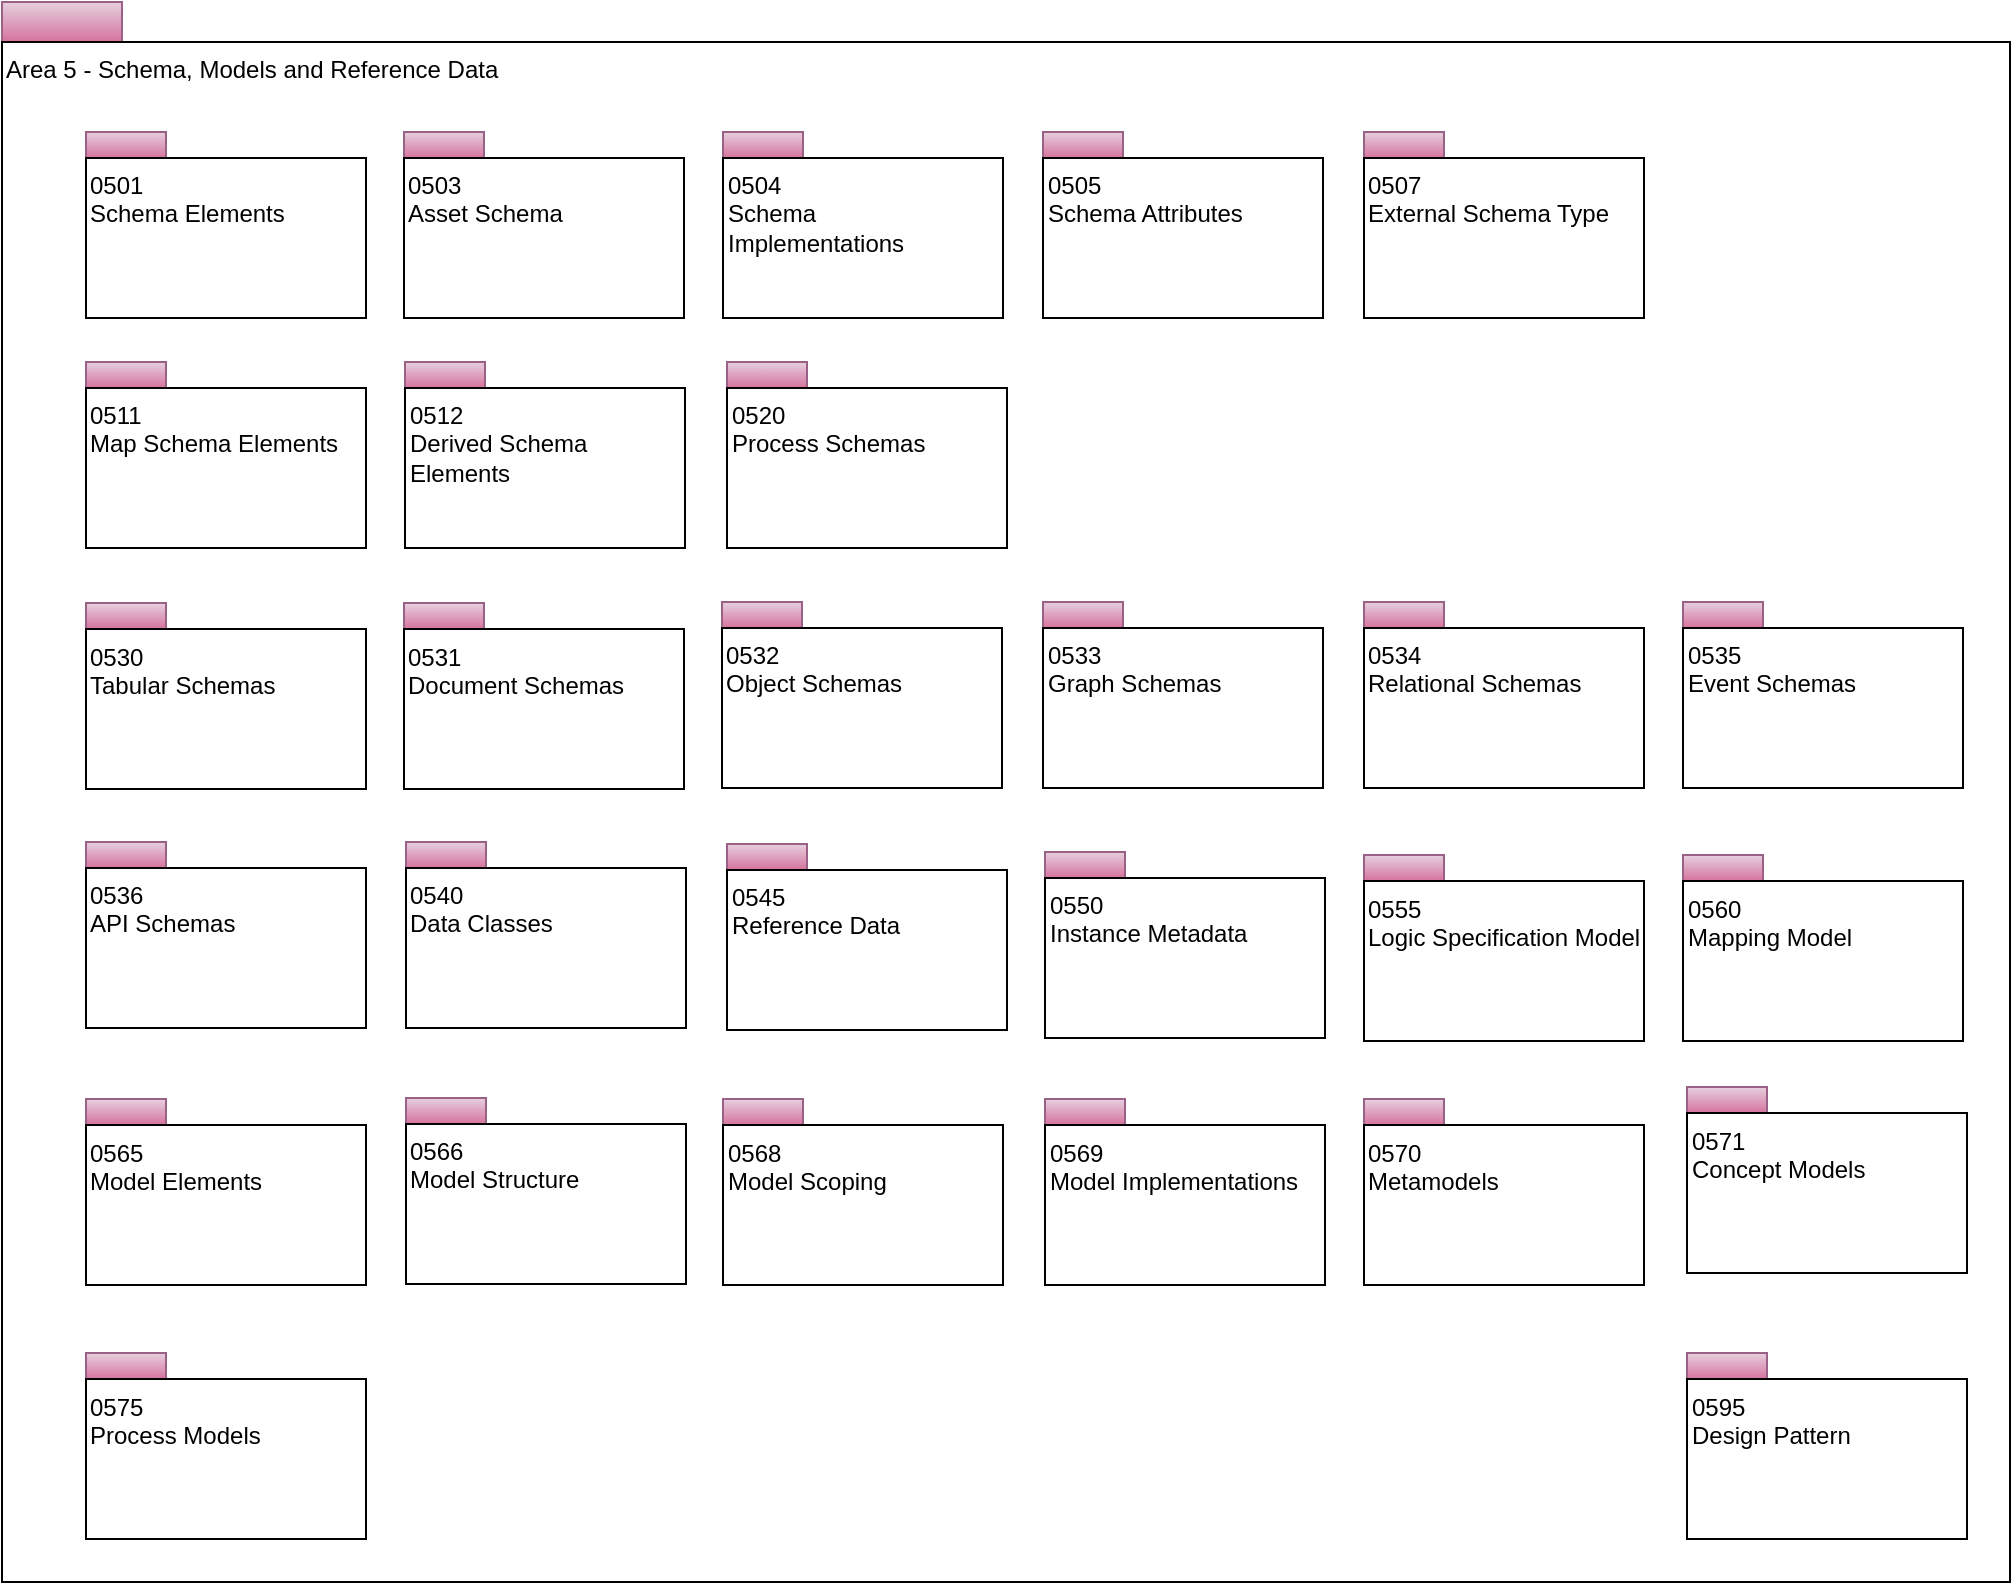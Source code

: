 <mxfile version="13.7.9" type="device" pages="26"><diagram id="mHdgXSSDg3P1Vtlx_zm2" name="overview"><mxGraphModel dx="1106" dy="787" grid="0" gridSize="10" guides="1" tooltips="1" connect="1" arrows="1" fold="1" page="1" pageScale="1" pageWidth="1169" pageHeight="827" math="0" shadow="0"><root><mxCell id="0"/><mxCell id="1" parent="0"/><mxCell id="3fQte9pRHBFsXC9MxjXT-3" value="" style="rounded=0;whiteSpace=wrap;html=1;align=left;fillColor=#e6d0de;strokeColor=#996185;gradientColor=#d5739d;" parent="1" vertex="1"><mxGeometry x="20" y="20" width="60" height="20" as="geometry"/></mxCell><mxCell id="3fQte9pRHBFsXC9MxjXT-4" value="Area 5 - Schema, Models and Reference Data" style="rounded=0;whiteSpace=wrap;html=1;align=left;verticalAlign=top;" parent="1" vertex="1"><mxGeometry x="20" y="40" width="1004" height="770" as="geometry"/></mxCell><mxCell id="3fQte9pRHBFsXC9MxjXT-1" value="" style="rounded=0;whiteSpace=wrap;html=1;align=left;fillColor=#e6d0de;strokeColor=#996185;gradientColor=#d5739d;" parent="1" vertex="1"><mxGeometry x="62" y="85" width="40" height="13" as="geometry"/></mxCell><mxCell id="3fQte9pRHBFsXC9MxjXT-2" value="0501&lt;br&gt;Schema Elements&lt;br&gt;" style="rounded=0;whiteSpace=wrap;html=1;align=left;verticalAlign=top;" parent="1" vertex="1"><mxGeometry x="62" y="98" width="140" height="80" as="geometry"/></mxCell><mxCell id="3fQte9pRHBFsXC9MxjXT-5" value="" style="rounded=0;whiteSpace=wrap;html=1;align=left;fillColor=#e6d0de;strokeColor=#996185;gradientColor=#d5739d;" parent="1" vertex="1"><mxGeometry x="221" y="85" width="40" height="13" as="geometry"/></mxCell><mxCell id="3fQte9pRHBFsXC9MxjXT-6" value="0503&lt;br&gt;Asset Schema&lt;br&gt;" style="rounded=0;whiteSpace=wrap;html=1;align=left;verticalAlign=top;" parent="1" vertex="1"><mxGeometry x="221" y="98" width="140" height="80" as="geometry"/></mxCell><mxCell id="3fQte9pRHBFsXC9MxjXT-7" value="" style="rounded=0;whiteSpace=wrap;html=1;align=left;fillColor=#e6d0de;strokeColor=#996185;gradientColor=#d5739d;" parent="1" vertex="1"><mxGeometry x="380.5" y="85" width="40" height="13" as="geometry"/></mxCell><mxCell id="3fQte9pRHBFsXC9MxjXT-8" value="0504&lt;br&gt;Schema&lt;br&gt;Implementations" style="rounded=0;whiteSpace=wrap;html=1;align=left;verticalAlign=top;" parent="1" vertex="1"><mxGeometry x="380.5" y="98" width="140" height="80" as="geometry"/></mxCell><mxCell id="3fQte9pRHBFsXC9MxjXT-15" value="" style="rounded=0;whiteSpace=wrap;html=1;align=left;fillColor=#e6d0de;strokeColor=#996185;gradientColor=#d5739d;" parent="1" vertex="1"><mxGeometry x="62" y="200" width="40" height="13" as="geometry"/></mxCell><mxCell id="3fQte9pRHBFsXC9MxjXT-16" value="0511&lt;br&gt;Map Schema Elements&lt;br&gt;" style="rounded=0;whiteSpace=wrap;html=1;align=left;verticalAlign=top;" parent="1" vertex="1"><mxGeometry x="62" y="213" width="140" height="80" as="geometry"/></mxCell><mxCell id="3fQte9pRHBFsXC9MxjXT-13" value="" style="rounded=0;whiteSpace=wrap;html=1;align=left;fillColor=#e6d0de;strokeColor=#996185;gradientColor=#d5739d;" parent="1" vertex="1"><mxGeometry x="540.5" y="85" width="40" height="13" as="geometry"/></mxCell><mxCell id="3fQte9pRHBFsXC9MxjXT-14" value="0505&lt;br&gt;Schema Attributes&lt;br&gt;" style="rounded=0;whiteSpace=wrap;html=1;align=left;verticalAlign=top;" parent="1" vertex="1"><mxGeometry x="540.5" y="98" width="140" height="80" as="geometry"/></mxCell><mxCell id="3fQte9pRHBFsXC9MxjXT-17" value="" style="rounded=0;whiteSpace=wrap;html=1;align=left;fillColor=#e6d0de;strokeColor=#996185;gradientColor=#d5739d;" parent="1" vertex="1"><mxGeometry x="221" y="320.5" width="40" height="13" as="geometry"/></mxCell><mxCell id="3fQte9pRHBFsXC9MxjXT-18" value="0531&lt;br&gt;Document Schemas&lt;br&gt;" style="rounded=0;whiteSpace=wrap;html=1;align=left;verticalAlign=top;" parent="1" vertex="1"><mxGeometry x="221" y="333.5" width="140" height="80" as="geometry"/></mxCell><mxCell id="3fQte9pRHBFsXC9MxjXT-19" value="" style="rounded=0;whiteSpace=wrap;html=1;align=left;fillColor=#e6d0de;strokeColor=#996185;gradientColor=#d5739d;" parent="1" vertex="1"><mxGeometry x="701" y="320" width="40" height="13" as="geometry"/></mxCell><mxCell id="3fQte9pRHBFsXC9MxjXT-20" value="0534&lt;br&gt;Relational Schemas&lt;br&gt;" style="rounded=0;whiteSpace=wrap;html=1;align=left;verticalAlign=top;" parent="1" vertex="1"><mxGeometry x="701" y="333" width="140" height="80" as="geometry"/></mxCell><mxCell id="3fQte9pRHBFsXC9MxjXT-21" value="" style="rounded=0;whiteSpace=wrap;html=1;align=left;fillColor=#e6d0de;strokeColor=#996185;gradientColor=#d5739d;" parent="1" vertex="1"><mxGeometry x="860.5" y="320" width="40" height="13" as="geometry"/></mxCell><mxCell id="3fQte9pRHBFsXC9MxjXT-22" value="0535&lt;br&gt;Event Schemas&lt;br&gt;" style="rounded=0;whiteSpace=wrap;html=1;align=left;verticalAlign=top;" parent="1" vertex="1"><mxGeometry x="860.5" y="333" width="140" height="80" as="geometry"/></mxCell><mxCell id="3fQte9pRHBFsXC9MxjXT-29" value="" style="rounded=0;whiteSpace=wrap;html=1;align=left;fillColor=#e6d0de;strokeColor=#996185;gradientColor=#d5739d;" parent="1" vertex="1"><mxGeometry x="62" y="440" width="40" height="13" as="geometry"/></mxCell><mxCell id="3fQte9pRHBFsXC9MxjXT-30" value="0536&lt;br&gt;API Schemas&lt;br&gt;" style="rounded=0;whiteSpace=wrap;html=1;align=left;verticalAlign=top;" parent="1" vertex="1"><mxGeometry x="62" y="453" width="140" height="80" as="geometry"/></mxCell><mxCell id="3fQte9pRHBFsXC9MxjXT-31" value="" style="rounded=0;whiteSpace=wrap;html=1;align=left;fillColor=#e6d0de;strokeColor=#996185;gradientColor=#d5739d;" parent="1" vertex="1"><mxGeometry x="222" y="440" width="40" height="13" as="geometry"/></mxCell><mxCell id="3fQte9pRHBFsXC9MxjXT-32" value="0540&lt;br&gt;Data Classes&lt;br&gt;" style="rounded=0;whiteSpace=wrap;html=1;align=left;verticalAlign=top;" parent="1" vertex="1"><mxGeometry x="222" y="453" width="140" height="80" as="geometry"/></mxCell><mxCell id="3fQte9pRHBFsXC9MxjXT-33" value="" style="rounded=0;whiteSpace=wrap;html=1;align=left;fillColor=#e6d0de;strokeColor=#996185;gradientColor=#d5739d;" parent="1" vertex="1"><mxGeometry x="701" y="446.5" width="40" height="13" as="geometry"/></mxCell><mxCell id="3fQte9pRHBFsXC9MxjXT-34" value="0555&lt;br&gt;Logic Specification Model" style="rounded=0;whiteSpace=wrap;html=1;align=left;verticalAlign=top;" parent="1" vertex="1"><mxGeometry x="701" y="459.5" width="140" height="80" as="geometry"/></mxCell><mxCell id="3fQte9pRHBFsXC9MxjXT-35" value="" style="rounded=0;whiteSpace=wrap;html=1;align=left;fillColor=#e6d0de;strokeColor=#996185;gradientColor=#d5739d;" parent="1" vertex="1"><mxGeometry x="860.5" y="446.5" width="40" height="13" as="geometry"/></mxCell><mxCell id="3fQte9pRHBFsXC9MxjXT-36" value="0560&lt;br&gt;Mapping Model&lt;br&gt;" style="rounded=0;whiteSpace=wrap;html=1;align=left;verticalAlign=top;" parent="1" vertex="1"><mxGeometry x="860.5" y="459.5" width="140" height="80" as="geometry"/></mxCell><mxCell id="3fQte9pRHBFsXC9MxjXT-23" value="" style="rounded=0;whiteSpace=wrap;html=1;align=left;fillColor=#e6d0de;strokeColor=#996185;gradientColor=#d5739d;" parent="1" vertex="1"><mxGeometry x="382.5" y="441" width="40" height="13" as="geometry"/></mxCell><mxCell id="3fQte9pRHBFsXC9MxjXT-24" value="0545&lt;br&gt;Reference Data&lt;br&gt;" style="rounded=0;whiteSpace=wrap;html=1;align=left;verticalAlign=top;" parent="1" vertex="1"><mxGeometry x="382.5" y="454" width="140" height="80" as="geometry"/></mxCell><mxCell id="3fQte9pRHBFsXC9MxjXT-25" value="" style="rounded=0;whiteSpace=wrap;html=1;align=left;fillColor=#e6d0de;strokeColor=#996185;gradientColor=#d5739d;" parent="1" vertex="1"><mxGeometry x="62" y="320.5" width="40" height="13" as="geometry"/></mxCell><mxCell id="3fQte9pRHBFsXC9MxjXT-26" value="0530&lt;br&gt;Tabular Schemas&lt;br&gt;" style="rounded=0;whiteSpace=wrap;html=1;align=left;verticalAlign=top;" parent="1" vertex="1"><mxGeometry x="62" y="333.5" width="140" height="80" as="geometry"/></mxCell><mxCell id="2XGkC68eHQ447K3rO0E7-3" value="" style="rounded=0;whiteSpace=wrap;html=1;align=left;fillColor=#e6d0de;strokeColor=#996185;gradientColor=#d5739d;" parent="1" vertex="1"><mxGeometry x="221.5" y="200" width="40" height="13" as="geometry"/></mxCell><mxCell id="2XGkC68eHQ447K3rO0E7-4" value="0512&lt;br&gt;Derived Schema Elements&lt;br&gt;" style="rounded=0;whiteSpace=wrap;html=1;align=left;verticalAlign=top;" parent="1" vertex="1"><mxGeometry x="221.5" y="213" width="140" height="80" as="geometry"/></mxCell><mxCell id="2XGkC68eHQ447K3rO0E7-7" value="" style="rounded=0;whiteSpace=wrap;html=1;align=left;fillColor=#e6d0de;strokeColor=#996185;gradientColor=#d5739d;" parent="1" vertex="1"><mxGeometry x="380" y="320" width="40" height="13" as="geometry"/></mxCell><mxCell id="2XGkC68eHQ447K3rO0E7-8" value="0532&lt;br&gt;Object Schemas&lt;br&gt;" style="rounded=0;whiteSpace=wrap;html=1;align=left;verticalAlign=top;" parent="1" vertex="1"><mxGeometry x="380" y="333" width="140" height="80" as="geometry"/></mxCell><mxCell id="2XGkC68eHQ447K3rO0E7-9" value="" style="rounded=0;whiteSpace=wrap;html=1;align=left;fillColor=#e6d0de;strokeColor=#996185;gradientColor=#d5739d;" parent="1" vertex="1"><mxGeometry x="540.5" y="320" width="40" height="13" as="geometry"/></mxCell><mxCell id="2XGkC68eHQ447K3rO0E7-10" value="0533&lt;br&gt;Graph Schemas&lt;br&gt;" style="rounded=0;whiteSpace=wrap;html=1;align=left;verticalAlign=top;" parent="1" vertex="1"><mxGeometry x="540.5" y="333" width="140" height="80" as="geometry"/></mxCell><mxCell id="2XGkC68eHQ447K3rO0E7-12" value="" style="rounded=0;whiteSpace=wrap;html=1;align=left;fillColor=#e6d0de;strokeColor=#996185;gradientColor=#d5739d;" parent="1" vertex="1"><mxGeometry x="380.5" y="568.5" width="40" height="13" as="geometry"/></mxCell><mxCell id="2XGkC68eHQ447K3rO0E7-13" value="0568&lt;br&gt;Model Scoping" style="rounded=0;whiteSpace=wrap;html=1;align=left;verticalAlign=top;" parent="1" vertex="1"><mxGeometry x="380.5" y="581.5" width="140" height="80" as="geometry"/></mxCell><mxCell id="2XGkC68eHQ447K3rO0E7-14" value="" style="rounded=0;whiteSpace=wrap;html=1;align=left;fillColor=#e6d0de;strokeColor=#996185;gradientColor=#d5739d;" parent="1" vertex="1"><mxGeometry x="701" y="568.5" width="40" height="13" as="geometry"/></mxCell><mxCell id="2XGkC68eHQ447K3rO0E7-15" value="0570&lt;br&gt;Metamodels&lt;br&gt;" style="rounded=0;whiteSpace=wrap;html=1;align=left;verticalAlign=top;" parent="1" vertex="1"><mxGeometry x="701" y="581.5" width="140" height="80" as="geometry"/></mxCell><mxCell id="2XGkC68eHQ447K3rO0E7-16" value="" style="rounded=0;whiteSpace=wrap;html=1;align=left;fillColor=#e6d0de;strokeColor=#996185;gradientColor=#d5739d;" parent="1" vertex="1"><mxGeometry x="62" y="695.5" width="40" height="13" as="geometry"/></mxCell><mxCell id="2XGkC68eHQ447K3rO0E7-17" value="0575&lt;br&gt;Process Models" style="rounded=0;whiteSpace=wrap;html=1;align=left;verticalAlign=top;" parent="1" vertex="1"><mxGeometry x="62" y="708.5" width="140" height="80" as="geometry"/></mxCell><mxCell id="2XGkC68eHQ447K3rO0E7-20" value="" style="rounded=0;whiteSpace=wrap;html=1;align=left;fillColor=#e6d0de;strokeColor=#996185;gradientColor=#d5739d;" parent="1" vertex="1"><mxGeometry x="862.5" y="695.5" width="40" height="13" as="geometry"/></mxCell><mxCell id="2XGkC68eHQ447K3rO0E7-21" value="0595&lt;br&gt;Design Pattern&lt;br&gt;" style="rounded=0;whiteSpace=wrap;html=1;align=left;verticalAlign=top;" parent="1" vertex="1"><mxGeometry x="862.5" y="708.5" width="140" height="80" as="geometry"/></mxCell><mxCell id="uxfDkBZ2ZURKbwPChSmd-1" value="" style="rounded=0;whiteSpace=wrap;html=1;align=left;fillColor=#e6d0de;strokeColor=#996185;gradientColor=#d5739d;" parent="1" vertex="1"><mxGeometry x="62" y="568.5" width="40" height="13" as="geometry"/></mxCell><mxCell id="uxfDkBZ2ZURKbwPChSmd-2" value="0565&lt;br&gt;Model Elements&lt;br&gt;" style="rounded=0;whiteSpace=wrap;html=1;align=left;verticalAlign=top;" parent="1" vertex="1"><mxGeometry x="62" y="581.5" width="140" height="80" as="geometry"/></mxCell><mxCell id="uxfDkBZ2ZURKbwPChSmd-3" value="" style="rounded=0;whiteSpace=wrap;html=1;align=left;fillColor=#e6d0de;strokeColor=#996185;gradientColor=#d5739d;" parent="1" vertex="1"><mxGeometry x="222" y="568" width="40" height="13" as="geometry"/></mxCell><mxCell id="uxfDkBZ2ZURKbwPChSmd-4" value="0566&lt;br&gt;Model Structure" style="rounded=0;whiteSpace=wrap;html=1;align=left;verticalAlign=top;" parent="1" vertex="1"><mxGeometry x="222" y="581" width="140" height="80" as="geometry"/></mxCell><mxCell id="uxfDkBZ2ZURKbwPChSmd-5" value="" style="rounded=0;whiteSpace=wrap;html=1;align=left;fillColor=#e6d0de;strokeColor=#996185;gradientColor=#d5739d;" parent="1" vertex="1"><mxGeometry x="541.5" y="568.5" width="40" height="13" as="geometry"/></mxCell><mxCell id="uxfDkBZ2ZURKbwPChSmd-6" value="0569&lt;br&gt;Model Implementations" style="rounded=0;whiteSpace=wrap;html=1;align=left;verticalAlign=top;" parent="1" vertex="1"><mxGeometry x="541.5" y="581.5" width="140" height="80" as="geometry"/></mxCell><mxCell id="4C4yp4w3i-Os2EVA1170-1" value="" style="rounded=0;whiteSpace=wrap;html=1;align=left;fillColor=#e6d0de;strokeColor=#996185;gradientColor=#d5739d;" parent="1" vertex="1"><mxGeometry x="862.5" y="562.5" width="40" height="13" as="geometry"/></mxCell><mxCell id="4C4yp4w3i-Os2EVA1170-2" value="0571&lt;br&gt;Concept Models" style="rounded=0;whiteSpace=wrap;html=1;align=left;verticalAlign=top;" parent="1" vertex="1"><mxGeometry x="862.5" y="575.5" width="140" height="80" as="geometry"/></mxCell><mxCell id="AeveSrkyWJx0AbqG4FtF-1" value="" style="rounded=0;whiteSpace=wrap;html=1;align=left;fillColor=#e6d0de;strokeColor=#996185;gradientColor=#d5739d;" parent="1" vertex="1"><mxGeometry x="701" y="85" width="40" height="13" as="geometry"/></mxCell><mxCell id="AeveSrkyWJx0AbqG4FtF-2" value="0507&lt;br&gt;External Schema Type" style="rounded=0;whiteSpace=wrap;html=1;align=left;verticalAlign=top;" parent="1" vertex="1"><mxGeometry x="701" y="98" width="140" height="80" as="geometry"/></mxCell><mxCell id="QLRUvGUS1HBTg5jvwxKF-1" value="" style="rounded=0;whiteSpace=wrap;html=1;align=left;fillColor=#e6d0de;strokeColor=#996185;gradientColor=#d5739d;" parent="1" vertex="1"><mxGeometry x="382.5" y="200" width="40" height="13" as="geometry"/></mxCell><mxCell id="QLRUvGUS1HBTg5jvwxKF-2" value="0520&lt;br&gt;Process Schemas" style="rounded=0;whiteSpace=wrap;html=1;align=left;verticalAlign=top;" parent="1" vertex="1"><mxGeometry x="382.5" y="213" width="140" height="80" as="geometry"/></mxCell><mxCell id="rfQLhfJzmlpAxWOTXCoz-1" value="" style="rounded=0;whiteSpace=wrap;html=1;align=left;fillColor=#e6d0de;strokeColor=#996185;gradientColor=#d5739d;" parent="1" vertex="1"><mxGeometry x="541.5" y="445" width="40" height="13" as="geometry"/></mxCell><mxCell id="rfQLhfJzmlpAxWOTXCoz-2" value="0550&lt;br&gt;Instance Metadata" style="rounded=0;whiteSpace=wrap;html=1;align=left;verticalAlign=top;" parent="1" vertex="1"><mxGeometry x="541.5" y="458" width="140" height="80" as="geometry"/></mxCell></root></mxGraphModel></diagram><diagram id="PF7sQZpvbbHVOkO-_uGT" name="0501-Schema-Elements"><mxGraphModel dx="1106" dy="787" grid="0" gridSize="10" guides="1" tooltips="1" connect="1" arrows="1" fold="1" page="1" pageScale="1" pageWidth="1169" pageHeight="827" math="0" shadow="0"><root><mxCell id="3fQte9pRHBFsXC9MxjXT-0"/><mxCell id="3fQte9pRHBFsXC9MxjXT-1" parent="3fQte9pRHBFsXC9MxjXT-0"/><mxCell id="3fQte9pRHBFsXC9MxjXT-2" value="" style="rounded=0;whiteSpace=wrap;html=1;align=left;fillColor=#e6d0de;strokeColor=#996185;gradientColor=#d5739d;" parent="3fQte9pRHBFsXC9MxjXT-1" vertex="1"><mxGeometry x="13" y="37" width="60" height="20" as="geometry"/></mxCell><mxCell id="3fQte9pRHBFsXC9MxjXT-3" value="0501 - Schema Elements" style="rounded=0;whiteSpace=wrap;html=1;align=left;verticalAlign=top;" parent="3fQte9pRHBFsXC9MxjXT-1" vertex="1"><mxGeometry x="13" y="57" width="1060" height="770" as="geometry"/></mxCell><mxCell id="3fQte9pRHBFsXC9MxjXT-42" value="«entity»&lt;br&gt;&lt;b&gt;Referenceable&lt;/b&gt;" style="html=1;strokeColor=#d6b656;align=center;fillColor=#fff2cc;gradientColor=#ffd966;" parent="3fQte9pRHBFsXC9MxjXT-1" vertex="1"><mxGeometry x="408" y="86" width="207" height="50" as="geometry"/></mxCell><mxCell id="9JTgdqW7krnwvtoZfy2b-1" style="edgeStyle=orthogonalEdgeStyle;rounded=0;orthogonalLoop=1;jettySize=auto;html=1;exitX=0.5;exitY=0;exitDx=0;exitDy=0;entryX=0.5;entryY=1;entryDx=0;entryDy=0;startSize=6;endArrow=block;endFill=0;endSize=16;" parent="3fQte9pRHBFsXC9MxjXT-1" edge="1"><mxGeometry relative="1" as="geometry"/></mxCell><mxCell id="9JTgdqW7krnwvtoZfy2b-2" style="edgeStyle=orthogonalEdgeStyle;rounded=0;orthogonalLoop=1;jettySize=auto;html=1;exitX=0.5;exitY=0;exitDx=0;exitDy=0;entryX=0.5;entryY=1;entryDx=0;entryDy=0;startSize=6;endArrow=block;endFill=0;endSize=16;" parent="3fQte9pRHBFsXC9MxjXT-1" target="3fQte9pRHBFsXC9MxjXT-42" edge="1"><mxGeometry relative="1" as="geometry"/></mxCell><mxCell id="6ogJcvpQ0-mgqQI2tAIB-0" style="edgeStyle=orthogonalEdgeStyle;rounded=0;orthogonalLoop=1;jettySize=auto;html=1;exitX=0.5;exitY=0;exitDx=0;exitDy=0;startSize=6;endArrow=block;endFill=0;endSize=16;" parent="3fQte9pRHBFsXC9MxjXT-1" edge="1"><mxGeometry relative="1" as="geometry"><mxPoint x="512" y="169" as="sourcePoint"/><mxPoint x="512" y="135" as="targetPoint"/></mxGeometry></mxCell><mxCell id="6ogJcvpQ0-mgqQI2tAIB-1" style="edgeStyle=orthogonalEdgeStyle;rounded=0;orthogonalLoop=1;jettySize=auto;html=1;startSize=6;endArrow=block;endFill=0;endSize=16;entryX=0.5;entryY=1;entryDx=0;entryDy=0;" parent="3fQte9pRHBFsXC9MxjXT-1" target="3fQte9pRHBFsXC9MxjXT-13" edge="1"><mxGeometry relative="1" as="geometry"><mxPoint x="512" y="333" as="sourcePoint"/><mxPoint x="512" y="305" as="targetPoint"/></mxGeometry></mxCell><mxCell id="k19wvykLVm6mPzuGP8yw-0" value="" style="group" parent="3fQte9pRHBFsXC9MxjXT-1" vertex="1" connectable="0"><mxGeometry x="634" y="546" width="162" height="99" as="geometry"/></mxCell><mxCell id="k19wvykLVm6mPzuGP8yw-1" value="«entity»&lt;br&gt;&lt;b&gt;SchemaTypeChoice&lt;/b&gt;" style="html=1;strokeColor=#996185;align=center;fillColor=#e6d0de;gradientColor=#d5739d;" parent="k19wvykLVm6mPzuGP8yw-0" vertex="1"><mxGeometry width="162" height="50" as="geometry"/></mxCell><mxCell id="k19wvykLVm6mPzuGP8yw-2" value="&lt;br&gt;&lt;div style=&quot;text-align: left&quot;&gt;&lt;/div&gt;" style="rounded=0;whiteSpace=wrap;html=1;strokeColor=#000000;gradientColor=#ffffff;align=left;" parent="k19wvykLVm6mPzuGP8yw-0" vertex="1"><mxGeometry y="50" width="162" height="25" as="geometry"/></mxCell><mxCell id="k19wvykLVm6mPzuGP8yw-3" style="edgeStyle=orthogonalEdgeStyle;rounded=0;orthogonalLoop=1;jettySize=auto;html=1;exitX=0.5;exitY=0;exitDx=0;exitDy=0;startSize=6;endArrow=block;endFill=0;endSize=16;entryX=0.5;entryY=1;entryDx=0;entryDy=0;" parent="3fQte9pRHBFsXC9MxjXT-1" source="k19wvykLVm6mPzuGP8yw-1" target="nslI5cDXgXjfTckiKcJe-2" edge="1"><mxGeometry relative="1" as="geometry"><mxPoint x="221" y="600" as="sourcePoint"/><mxPoint x="522" y="495.0" as="targetPoint"/></mxGeometry></mxCell><mxCell id="k19wvykLVm6mPzuGP8yw-4" style="edgeStyle=orthogonalEdgeStyle;rounded=0;orthogonalLoop=1;jettySize=auto;html=1;exitX=1;exitY=0.5;exitDx=0;exitDy=0;entryX=0.995;entryY=0.397;entryDx=0;entryDy=0;endArrow=none;endFill=0;entryPerimeter=0;" parent="3fQte9pRHBFsXC9MxjXT-1" source="3fQte9pRHBFsXC9MxjXT-12" target="nslI5cDXgXjfTckiKcJe-1" edge="1"><mxGeometry relative="1" as="geometry"><Array as="points"><mxPoint x="779" y="197"/><mxPoint x="779" y="354"/></Array></mxGeometry></mxCell><mxCell id="k19wvykLVm6mPzuGP8yw-5" value="schemaOptions" style="text;html=1;resizable=0;points=[];autosize=1;align=left;verticalAlign=top;spacingTop=-4;" parent="3fQte9pRHBFsXC9MxjXT-1" vertex="1"><mxGeometry x="618" y="336" width="93" height="14" as="geometry"/></mxCell><mxCell id="k19wvykLVm6mPzuGP8yw-6" value="*" style="text;html=1;resizable=0;points=[];autosize=1;align=left;verticalAlign=top;spacingTop=-4;" parent="3fQte9pRHBFsXC9MxjXT-1" vertex="1"><mxGeometry x="621" y="367" width="15" height="14" as="geometry"/></mxCell><mxCell id="k19wvykLVm6mPzuGP8yw-7" value="schemaOptionalUses" style="text;html=1;resizable=0;points=[];autosize=1;align=left;verticalAlign=top;spacingTop=-4;" parent="3fQte9pRHBFsXC9MxjXT-1" vertex="1"><mxGeometry x="621" y="175" width="124" height="14" as="geometry"/></mxCell><mxCell id="k19wvykLVm6mPzuGP8yw-8" value="*" style="text;html=1;resizable=0;points=[];autosize=1;align=left;verticalAlign=top;spacingTop=-4;" parent="3fQte9pRHBFsXC9MxjXT-1" vertex="1"><mxGeometry x="623" y="207" width="15" height="14" as="geometry"/></mxCell><mxCell id="etCin7o8V9NfW6Z0Uo3h-0" value="" style="endArrow=none;dashed=1;html=1;" parent="3fQte9pRHBFsXC9MxjXT-1" target="etCin7o8V9NfW6Z0Uo3h-2" edge="1"><mxGeometry width="50" height="50" relative="1" as="geometry"><mxPoint x="780" y="272" as="sourcePoint"/><mxPoint x="927" y="340.5" as="targetPoint"/><Array as="points"><mxPoint x="857" y="272"/></Array></mxGeometry></mxCell><mxCell id="etCin7o8V9NfW6Z0Uo3h-1" value="" style="group" parent="3fQte9pRHBFsXC9MxjXT-1" vertex="1" connectable="0"><mxGeometry x="807" y="312" width="165" height="84" as="geometry"/></mxCell><mxCell id="etCin7o8V9NfW6Z0Uo3h-2" value="«relationship»&lt;br&gt;&lt;b&gt;SchemaTypeOption&lt;/b&gt;" style="html=1;strokeColor=#996185;align=center;fillColor=#e6d0de;gradientColor=#d5739d;" parent="etCin7o8V9NfW6Z0Uo3h-1" vertex="1"><mxGeometry width="165" height="53.317" as="geometry"/></mxCell><mxCell id="etCin7o8V9NfW6Z0Uo3h-3" value="" style="rounded=0;whiteSpace=wrap;html=1;strokeColor=#000000;align=left;fillColor=#ffffff;" parent="etCin7o8V9NfW6Z0Uo3h-1" vertex="1"><mxGeometry y="52.814" width="165" height="31.186" as="geometry"/></mxCell><mxCell id="etCin7o8V9NfW6Z0Uo3h-4" value="" style="group" parent="3fQte9pRHBFsXC9MxjXT-1" vertex="1" connectable="0"><mxGeometry x="433" y="546" width="177" height="99" as="geometry"/></mxCell><mxCell id="etCin7o8V9NfW6Z0Uo3h-5" value="«entity»&lt;br&gt;&lt;b&gt;SimpleSchemaType&lt;/b&gt;" style="html=1;strokeColor=#996185;align=center;fillColor=#e6d0de;gradientColor=#d5739d;" parent="etCin7o8V9NfW6Z0Uo3h-4" vertex="1"><mxGeometry width="177" height="50" as="geometry"/></mxCell><mxCell id="etCin7o8V9NfW6Z0Uo3h-6" value="dataType : string&lt;br&gt;defaultValue : string&lt;br&gt;&lt;div style=&quot;text-align: left&quot;&gt;&lt;/div&gt;" style="rounded=0;whiteSpace=wrap;html=1;strokeColor=#000000;gradientColor=#ffffff;align=left;" parent="etCin7o8V9NfW6Z0Uo3h-4" vertex="1"><mxGeometry y="50" width="177" height="49" as="geometry"/></mxCell><mxCell id="etCin7o8V9NfW6Z0Uo3h-7" style="edgeStyle=orthogonalEdgeStyle;rounded=0;orthogonalLoop=1;jettySize=auto;html=1;exitX=0.5;exitY=0;exitDx=0;exitDy=0;startSize=6;endArrow=block;endFill=0;endSize=16;entryX=0.5;entryY=1;entryDx=0;entryDy=0;" parent="3fQte9pRHBFsXC9MxjXT-1" source="etCin7o8V9NfW6Z0Uo3h-5" target="nslI5cDXgXjfTckiKcJe-2" edge="1"><mxGeometry relative="1" as="geometry"><mxPoint x="753" y="488.0" as="targetPoint"/></mxGeometry></mxCell><mxCell id="etCin7o8V9NfW6Z0Uo3h-8" value="" style="group" parent="3fQte9pRHBFsXC9MxjXT-1" vertex="1" connectable="0"><mxGeometry x="233" y="546" width="177" height="99" as="geometry"/></mxCell><mxCell id="etCin7o8V9NfW6Z0Uo3h-9" value="«entity»&lt;br&gt;&lt;b&gt;LiteralSchemaType&lt;/b&gt;" style="html=1;strokeColor=#996185;align=center;fillColor=#e6d0de;gradientColor=#d5739d;" parent="etCin7o8V9NfW6Z0Uo3h-8" vertex="1"><mxGeometry width="177" height="50" as="geometry"/></mxCell><mxCell id="etCin7o8V9NfW6Z0Uo3h-10" value="dataType : string&lt;br&gt;fixedValue : string&lt;br&gt;&lt;div style=&quot;text-align: left&quot;&gt;&lt;/div&gt;" style="rounded=0;whiteSpace=wrap;html=1;strokeColor=#000000;gradientColor=#ffffff;align=left;" parent="etCin7o8V9NfW6Z0Uo3h-8" vertex="1"><mxGeometry y="50" width="177" height="49" as="geometry"/></mxCell><mxCell id="etCin7o8V9NfW6Z0Uo3h-11" style="edgeStyle=orthogonalEdgeStyle;rounded=0;orthogonalLoop=1;jettySize=auto;html=1;exitX=0.5;exitY=0;exitDx=0;exitDy=0;startSize=6;endArrow=block;endFill=0;endSize=16;" parent="3fQte9pRHBFsXC9MxjXT-1" source="etCin7o8V9NfW6Z0Uo3h-9" target="nslI5cDXgXjfTckiKcJe-2" edge="1"><mxGeometry relative="1" as="geometry"><mxPoint x="336" y="485" as="targetPoint"/></mxGeometry></mxCell><mxCell id="_NHuCPWEQPpW8V-WFhZJ-0" value="" style="group" parent="3fQte9pRHBFsXC9MxjXT-1" vertex="1" connectable="0"><mxGeometry x="342" y="707" width="165" height="99" as="geometry"/></mxCell><mxCell id="_NHuCPWEQPpW8V-WFhZJ-1" value="«entity»&lt;br&gt;&lt;b&gt;PrimitiveSchemaType&lt;/b&gt;" style="html=1;strokeColor=#996185;align=center;fillColor=#e6d0de;gradientColor=#d5739d;" parent="_NHuCPWEQPpW8V-WFhZJ-0" vertex="1"><mxGeometry width="165" height="50" as="geometry"/></mxCell><mxCell id="_NHuCPWEQPpW8V-WFhZJ-2" value="&lt;br&gt;&lt;div style=&quot;text-align: left&quot;&gt;&lt;/div&gt;" style="rounded=0;whiteSpace=wrap;html=1;strokeColor=#000000;gradientColor=#ffffff;align=left;" parent="_NHuCPWEQPpW8V-WFhZJ-0" vertex="1"><mxGeometry y="50" width="165" height="26" as="geometry"/></mxCell><mxCell id="_NHuCPWEQPpW8V-WFhZJ-3" style="edgeStyle=orthogonalEdgeStyle;rounded=0;orthogonalLoop=1;jettySize=auto;html=1;exitX=0.5;exitY=0;exitDx=0;exitDy=0;startSize=6;endArrow=block;endFill=0;endSize=16;" parent="3fQte9pRHBFsXC9MxjXT-1" source="_NHuCPWEQPpW8V-WFhZJ-1" target="etCin7o8V9NfW6Z0Uo3h-6" edge="1"><mxGeometry relative="1" as="geometry"><mxPoint x="524" y="647" as="targetPoint"/></mxGeometry></mxCell><mxCell id="_NHuCPWEQPpW8V-WFhZJ-8" value="" style="group" parent="3fQte9pRHBFsXC9MxjXT-1" vertex="1" connectable="0"><mxGeometry x="530" y="707" width="177" height="99" as="geometry"/></mxCell><mxCell id="_NHuCPWEQPpW8V-WFhZJ-9" value="«entity»&lt;br&gt;&lt;b&gt;EnumSchemaType&lt;/b&gt;" style="html=1;strokeColor=#996185;align=center;fillColor=#e6d0de;gradientColor=#d5739d;" parent="_NHuCPWEQPpW8V-WFhZJ-8" vertex="1"><mxGeometry width="177" height="50" as="geometry"/></mxCell><mxCell id="_NHuCPWEQPpW8V-WFhZJ-10" value="&lt;br&gt;&lt;div style=&quot;text-align: left&quot;&gt;&lt;/div&gt;" style="rounded=0;whiteSpace=wrap;html=1;strokeColor=#000000;gradientColor=#ffffff;align=left;" parent="_NHuCPWEQPpW8V-WFhZJ-8" vertex="1"><mxGeometry y="50" width="177" height="27" as="geometry"/></mxCell><mxCell id="_NHuCPWEQPpW8V-WFhZJ-11" style="edgeStyle=orthogonalEdgeStyle;rounded=0;orthogonalLoop=1;jettySize=auto;html=1;exitX=0.5;exitY=0;exitDx=0;exitDy=0;startSize=6;endArrow=block;endFill=0;endSize=16;entryX=0.5;entryY=1;entryDx=0;entryDy=0;" parent="3fQte9pRHBFsXC9MxjXT-1" source="_NHuCPWEQPpW8V-WFhZJ-9" target="etCin7o8V9NfW6Z0Uo3h-6" edge="1"><mxGeometry relative="1" as="geometry"><mxPoint x="512" y="689.0" as="targetPoint"/></mxGeometry></mxCell><mxCell id="nslI5cDXgXjfTckiKcJe-1" value="«entity»&lt;br&gt;&lt;b&gt;SchemaType&lt;/b&gt;" style="html=1;strokeColor=#996185;align=center;fillColor=#e6d0de;gradientColor=#d5739d;" parent="3fQte9pRHBFsXC9MxjXT-1" vertex="1"><mxGeometry x="409" y="332" width="206" height="55.435" as="geometry"/></mxCell><mxCell id="nslI5cDXgXjfTckiKcJe-2" value="versionNumber : string&lt;br&gt;author : string&lt;br&gt;usage : string&lt;br&gt;encodingStandard : string&lt;br&gt;namespace : string&lt;br&gt;&lt;div style=&quot;text-align: left&quot;&gt;&lt;/div&gt;" style="rounded=0;whiteSpace=wrap;html=1;strokeColor=#000000;gradientColor=#ffffff;align=left;" parent="3fQte9pRHBFsXC9MxjXT-1" vertex="1"><mxGeometry x="409" y="387" width="206" height="86" as="geometry"/></mxCell><mxCell id="3fQte9pRHBFsXC9MxjXT-12" value="«entity»&lt;br&gt;&lt;b&gt;SchemaElement&lt;/b&gt;" style="html=1;strokeColor=#996185;align=center;fillColor=#e6d0de;gradientColor=#d5739d;" parent="3fQte9pRHBFsXC9MxjXT-1" vertex="1"><mxGeometry x="409" y="170" width="206" height="54.321" as="geometry"/></mxCell><mxCell id="3fQte9pRHBFsXC9MxjXT-13" value="displayName : string&lt;br&gt;description : string&lt;br&gt;isDeprecated : boolean" style="rounded=0;whiteSpace=wrap;html=1;strokeColor=#000000;gradientColor=#ffffff;align=left;" parent="3fQte9pRHBFsXC9MxjXT-1" vertex="1"><mxGeometry x="409" y="224" width="206" height="66" as="geometry"/></mxCell></root></mxGraphModel></diagram><diagram name="0503-Asset-Schema" id="ckw_s-bvBdyc--mi6vYO"><mxGraphModel dx="1106" dy="787" grid="0" gridSize="10" guides="1" tooltips="1" connect="1" arrows="1" fold="1" page="1" pageScale="1" pageWidth="1169" pageHeight="827" math="0" shadow="0"><root><mxCell id="3fQte9pRHBFsXC9MxjXT-0"/><mxCell id="3fQte9pRHBFsXC9MxjXT-1" parent="3fQte9pRHBFsXC9MxjXT-0"/><mxCell id="3fQte9pRHBFsXC9MxjXT-2" value="" style="rounded=0;whiteSpace=wrap;html=1;align=left;fillColor=#e6d0de;strokeColor=#996185;gradientColor=#d5739d;" parent="3fQte9pRHBFsXC9MxjXT-1" vertex="1"><mxGeometry x="13" y="37" width="60" height="20" as="geometry"/></mxCell><mxCell id="3fQte9pRHBFsXC9MxjXT-3" value="0503 - Asset Schema" style="rounded=0;whiteSpace=wrap;html=1;align=left;verticalAlign=top;" parent="3fQte9pRHBFsXC9MxjXT-1" vertex="1"><mxGeometry x="13" y="57" width="1060" height="770" as="geometry"/></mxCell><mxCell id="3fQte9pRHBFsXC9MxjXT-12" value="«entity»&lt;br&gt;&lt;b&gt;Asset&lt;/b&gt;" style="html=1;strokeColor=#d6b656;align=center;fillColor=#fff2cc;gradientColor=#ffd966;" parent="3fQte9pRHBFsXC9MxjXT-1" vertex="1"><mxGeometry x="143.5" y="331.5" width="206" height="50" as="geometry"/></mxCell><mxCell id="3fQte9pRHBFsXC9MxjXT-16" value="«entity»&lt;br&gt;&lt;b&gt;SchemaType&lt;/b&gt;" style="html=1;strokeColor=#996185;align=center;fillColor=#e6d0de;gradientColor=#d5739d;" parent="3fQte9pRHBFsXC9MxjXT-1" vertex="1"><mxGeometry x="726.5" y="331.5" width="206" height="50" as="geometry"/></mxCell><mxCell id="3fQte9pRHBFsXC9MxjXT-21" value="" style="endArrow=none;dashed=1;html=1;" parent="3fQte9pRHBFsXC9MxjXT-1" target="3fQte9pRHBFsXC9MxjXT-20" edge="1"><mxGeometry width="50" height="50" relative="1" as="geometry"><mxPoint x="541.5" y="358" as="sourcePoint"/><mxPoint x="560.5" y="466.5" as="targetPoint"/></mxGeometry></mxCell><mxCell id="3fQte9pRHBFsXC9MxjXT-22" value="0..1" style="text;html=1;strokeColor=none;fillColor=none;align=center;verticalAlign=middle;whiteSpace=wrap;rounded=0;" parent="3fQte9pRHBFsXC9MxjXT-1" vertex="1"><mxGeometry x="347.5" y="331.5" width="40" height="20" as="geometry"/></mxCell><mxCell id="3fQte9pRHBFsXC9MxjXT-25" value="0..1" style="text;html=1;strokeColor=none;fillColor=none;align=center;verticalAlign=middle;whiteSpace=wrap;rounded=0;" parent="3fQte9pRHBFsXC9MxjXT-1" vertex="1"><mxGeometry x="679.5" y="361.5" width="40" height="20" as="geometry"/></mxCell><mxCell id="3fQte9pRHBFsXC9MxjXT-29" value="schema" style="text;html=1;strokeColor=none;fillColor=none;align=center;verticalAlign=middle;whiteSpace=wrap;rounded=0;" parent="3fQte9pRHBFsXC9MxjXT-1" vertex="1"><mxGeometry x="661" y="332" width="56" height="20" as="geometry"/></mxCell><mxCell id="3fQte9pRHBFsXC9MxjXT-30" value="describesAsset" style="text;html=1;strokeColor=none;fillColor=none;align=center;verticalAlign=middle;whiteSpace=wrap;rounded=0;" parent="3fQte9pRHBFsXC9MxjXT-1" vertex="1"><mxGeometry x="354.5" y="360.5" width="84" height="20" as="geometry"/></mxCell><mxCell id="3fQte9pRHBFsXC9MxjXT-31" value="" style="endArrow=none;html=1;entryX=0;entryY=0.5;exitX=1;exitY=0.5;" parent="3fQte9pRHBFsXC9MxjXT-1" source="3fQte9pRHBFsXC9MxjXT-12" target="3fQte9pRHBFsXC9MxjXT-16" edge="1"><mxGeometry width="50" height="50" relative="1" as="geometry"><mxPoint x="255.5" y="220.5" as="sourcePoint"/><mxPoint x="255.5" y="83.5" as="targetPoint"/></mxGeometry></mxCell><mxCell id="Nok3NLbCoBDg86InGMdi-0" value="" style="group" parent="3fQte9pRHBFsXC9MxjXT-1" vertex="1" connectable="0"><mxGeometry x="438.5" y="437.5" width="206" height="83.5" as="geometry"/></mxCell><mxCell id="3fQte9pRHBFsXC9MxjXT-20" value="«relationship»&lt;br&gt;&lt;b&gt;AssetSchemaType&lt;/b&gt;" style="html=1;strokeColor=#996185;align=center;fillColor=#e6d0de;gradientColor=#d5739d;" parent="Nok3NLbCoBDg86InGMdi-0" vertex="1"><mxGeometry width="206" height="53" as="geometry"/></mxCell><mxCell id="3fQte9pRHBFsXC9MxjXT-28" value="" style="rounded=0;whiteSpace=wrap;html=1;strokeColor=#000000;align=left;fillColor=#ffffff;" parent="Nok3NLbCoBDg86InGMdi-0" vertex="1"><mxGeometry y="52.5" width="206" height="31" as="geometry"/></mxCell></root></mxGraphModel></diagram><diagram name="0504-Implementation-Snippets" id="INLT4uQN8DxnR-UbDuou"><mxGraphModel dx="1106" dy="787" grid="0" gridSize="10" guides="1" tooltips="1" connect="1" arrows="1" fold="1" page="1" pageScale="1" pageWidth="1169" pageHeight="827" math="0" shadow="0"><root><mxCell id="wabrSxnQPQ1l7JeKB3hW-0"/><mxCell id="wabrSxnQPQ1l7JeKB3hW-1" parent="wabrSxnQPQ1l7JeKB3hW-0"/><mxCell id="wabrSxnQPQ1l7JeKB3hW-2" value="" style="rounded=0;whiteSpace=wrap;html=1;align=left;fillColor=#e6d0de;strokeColor=#996185;gradientColor=#d5739d;" parent="wabrSxnQPQ1l7JeKB3hW-1" vertex="1"><mxGeometry x="13" y="37" width="60" height="20" as="geometry"/></mxCell><mxCell id="wabrSxnQPQ1l7JeKB3hW-3" value="0504 - Schema Implementations" style="rounded=0;whiteSpace=wrap;html=1;align=left;verticalAlign=top;" parent="wabrSxnQPQ1l7JeKB3hW-1" vertex="1"><mxGeometry x="13" y="57" width="1060" height="770" as="geometry"/></mxCell><mxCell id="wabrSxnQPQ1l7JeKB3hW-4" value="«entity»&lt;br&gt;&lt;b&gt;SchemaType&lt;/b&gt;" style="html=1;strokeColor=#996185;align=center;fillColor=#e6d0de;gradientColor=#d5739d;" parent="wabrSxnQPQ1l7JeKB3hW-1" vertex="1"><mxGeometry x="143.5" y="331.5" width="206" height="50" as="geometry"/></mxCell><mxCell id="wabrSxnQPQ1l7JeKB3hW-7" value="" style="endArrow=none;dashed=1;html=1;" parent="wabrSxnQPQ1l7JeKB3hW-1" target="wabrSxnQPQ1l7JeKB3hW-6" edge="1"><mxGeometry width="50" height="50" relative="1" as="geometry"><mxPoint x="541.5" y="358" as="sourcePoint"/><mxPoint x="560.5" y="466.5" as="targetPoint"/></mxGeometry></mxCell><mxCell id="wabrSxnQPQ1l7JeKB3hW-8" value="*" style="text;html=1;strokeColor=none;fillColor=none;align=center;verticalAlign=middle;whiteSpace=wrap;rounded=0;" parent="wabrSxnQPQ1l7JeKB3hW-1" vertex="1"><mxGeometry x="341.5" y="331.5" width="40" height="20" as="geometry"/></mxCell><mxCell id="wabrSxnQPQ1l7JeKB3hW-9" value="*" style="text;html=1;strokeColor=none;fillColor=none;align=center;verticalAlign=middle;whiteSpace=wrap;rounded=0;" parent="wabrSxnQPQ1l7JeKB3hW-1" vertex="1"><mxGeometry x="679.5" y="361.5" width="40" height="20" as="geometry"/></mxCell><mxCell id="wabrSxnQPQ1l7JeKB3hW-11" value="implementationSnippets" style="text;html=1;strokeColor=none;fillColor=none;align=center;verticalAlign=middle;whiteSpace=wrap;rounded=0;" parent="wabrSxnQPQ1l7JeKB3hW-1" vertex="1"><mxGeometry x="628" y="332" width="56" height="20" as="geometry"/></mxCell><mxCell id="wabrSxnQPQ1l7JeKB3hW-12" value="templateForSchemaTypes" style="text;html=1;strokeColor=none;fillColor=none;align=center;verticalAlign=middle;whiteSpace=wrap;rounded=0;" parent="wabrSxnQPQ1l7JeKB3hW-1" vertex="1"><mxGeometry x="377" y="361" width="108" height="20" as="geometry"/></mxCell><mxCell id="wabrSxnQPQ1l7JeKB3hW-13" value="" style="endArrow=none;html=1;entryX=0;entryY=0.5;exitX=1;exitY=0.5;" parent="wabrSxnQPQ1l7JeKB3hW-1" source="wabrSxnQPQ1l7JeKB3hW-4" target="wabrSxnQPQ1l7JeKB3hW-5" edge="1"><mxGeometry width="50" height="50" relative="1" as="geometry"><mxPoint x="255.5" y="220.5" as="sourcePoint"/><mxPoint x="255.5" y="83.5" as="targetPoint"/></mxGeometry></mxCell><mxCell id="aYRLbrgt8iBfS015zj2r-0" value="«entity»&lt;br&gt;&lt;b&gt;Referenceable&lt;/b&gt;" style="html=1;strokeColor=#d6b656;align=center;fillColor=#fff2cc;gradientColor=#ffd966;" parent="wabrSxnQPQ1l7JeKB3hW-1" vertex="1"><mxGeometry x="727" y="219.5" width="206" height="50" as="geometry"/></mxCell><mxCell id="odSpR9_fmlfx7QClEN48-1" value="" style="group" parent="wabrSxnQPQ1l7JeKB3hW-1" vertex="1" connectable="0"><mxGeometry x="726.5" y="331.5" width="206.5" height="135.5" as="geometry"/></mxCell><mxCell id="wabrSxnQPQ1l7JeKB3hW-5" value="«entity»&lt;br&gt;&lt;b&gt;ImplementationSnippet&lt;/b&gt;" style="html=1;strokeColor=#996185;align=center;fillColor=#e6d0de;gradientColor=#d5739d;" parent="odSpR9_fmlfx7QClEN48-1" vertex="1"><mxGeometry width="206" height="50" as="geometry"/></mxCell><mxCell id="aYRLbrgt8iBfS015zj2r-3" value="snippet : string&lt;br&gt;implementationLanguage : string&lt;br&gt;snippetVersion : string&lt;br&gt;usage : string&lt;br&gt;curator : string" style="rounded=0;whiteSpace=wrap;html=1;strokeColor=#000000;align=left;fillColor=#ffffff;" parent="odSpR9_fmlfx7QClEN48-1" vertex="1"><mxGeometry x="0.5" y="50.5" width="206" height="85" as="geometry"/></mxCell><mxCell id="odSpR9_fmlfx7QClEN48-2" value="" style="group" parent="wabrSxnQPQ1l7JeKB3hW-1" vertex="1" connectable="0"><mxGeometry x="438.5" y="437.5" width="206" height="83.5" as="geometry"/></mxCell><mxCell id="wabrSxnQPQ1l7JeKB3hW-6" value="«relationship»&lt;br&gt;&lt;b&gt;SchemaTypeSnippet&lt;/b&gt;" style="html=1;strokeColor=#996185;align=center;fillColor=#e6d0de;gradientColor=#d5739d;" parent="odSpR9_fmlfx7QClEN48-2" vertex="1"><mxGeometry width="206" height="53" as="geometry"/></mxCell><mxCell id="wabrSxnQPQ1l7JeKB3hW-10" value="" style="rounded=0;whiteSpace=wrap;html=1;strokeColor=#000000;align=left;fillColor=#ffffff;" parent="odSpR9_fmlfx7QClEN48-2" vertex="1"><mxGeometry y="52.5" width="206" height="31" as="geometry"/></mxCell><mxCell id="aItECovJfPSqB0lNXBDV-0" style="edgeStyle=orthogonalEdgeStyle;rounded=0;orthogonalLoop=1;jettySize=auto;html=1;exitX=0.5;exitY=0;exitDx=0;exitDy=0;entryX=0.5;entryY=1;entryDx=0;entryDy=0;startSize=6;endArrow=block;endFill=0;endSize=16;" parent="wabrSxnQPQ1l7JeKB3hW-1" source="wabrSxnQPQ1l7JeKB3hW-5" target="aYRLbrgt8iBfS015zj2r-0" edge="1"><mxGeometry relative="1" as="geometry"/></mxCell><mxCell id="h93AgAeClPUwKdD3j-0u-0" style="edgeStyle=orthogonalEdgeStyle;rounded=0;orthogonalLoop=1;jettySize=auto;html=1;exitX=0.5;exitY=1;exitDx=0;exitDy=0;entryX=0.5;entryY=0;entryDx=0;entryDy=0;endArrow=none;endFill=0;" parent="wabrSxnQPQ1l7JeKB3hW-1" source="wabrSxnQPQ1l7JeKB3hW-4" target="h93AgAeClPUwKdD3j-0u-8" edge="1"><mxGeometry relative="1" as="geometry"><mxPoint x="224.5" y="558.5" as="sourcePoint"/></mxGeometry></mxCell><mxCell id="h93AgAeClPUwKdD3j-0u-1" value="*" style="text;html=1;strokeColor=none;fillColor=none;align=center;verticalAlign=middle;whiteSpace=wrap;rounded=0;" parent="wabrSxnQPQ1l7JeKB3hW-1" vertex="1"><mxGeometry x="207" y="608.5" width="40" height="20" as="geometry"/></mxCell><mxCell id="h93AgAeClPUwKdD3j-0u-2" value="implementations" style="text;html=1;strokeColor=none;fillColor=none;align=center;verticalAlign=middle;whiteSpace=wrap;rounded=0;" parent="wabrSxnQPQ1l7JeKB3hW-1" vertex="1"><mxGeometry x="252.5" y="607.5" width="92" height="20" as="geometry"/></mxCell><mxCell id="h93AgAeClPUwKdD3j-0u-3" value="implementsSchemaTypes" style="text;html=1;strokeColor=none;fillColor=none;align=center;verticalAlign=middle;whiteSpace=wrap;rounded=0;" parent="wabrSxnQPQ1l7JeKB3hW-1" vertex="1"><mxGeometry x="298" y="399.5" width="58" height="20" as="geometry"/></mxCell><mxCell id="h93AgAeClPUwKdD3j-0u-4" value="«relationship»&lt;br&gt;&lt;b&gt;SchemaTypeImplementation&lt;/b&gt;" style="html=1;strokeColor=#996185;align=center;fillColor=#e6d0de;gradientColor=#d5739d;" parent="wabrSxnQPQ1l7JeKB3hW-1" vertex="1"><mxGeometry x="442" y="626.5" width="214" height="50" as="geometry"/></mxCell><mxCell id="h93AgAeClPUwKdD3j-0u-5" value="" style="endArrow=none;dashed=1;html=1;entryX=0;entryY=0.5;entryDx=0;entryDy=0;" parent="wabrSxnQPQ1l7JeKB3hW-1" target="h93AgAeClPUwKdD3j-0u-4" edge="1"><mxGeometry width="50" height="50" relative="1" as="geometry"><mxPoint x="248" y="523" as="sourcePoint"/><mxPoint x="1463.5" y="689.5" as="targetPoint"/><Array as="points"><mxPoint x="338" y="523"/><mxPoint x="388" y="652"/></Array></mxGeometry></mxCell><mxCell id="h93AgAeClPUwKdD3j-0u-6" value="&lt;div style=&quot;text-align: left&quot;&gt;&lt;br&gt;&lt;/div&gt;" style="rounded=0;whiteSpace=wrap;html=1;strokeColor=#000000;gradientColor=#ffffff;align=left;" parent="wabrSxnQPQ1l7JeKB3hW-1" vertex="1"><mxGeometry x="442" y="676.5" width="213" height="31" as="geometry"/></mxCell><mxCell id="h93AgAeClPUwKdD3j-0u-7" value="*" style="text;html=1;strokeColor=none;fillColor=none;align=center;verticalAlign=middle;whiteSpace=wrap;rounded=0;" parent="wabrSxnQPQ1l7JeKB3hW-1" vertex="1"><mxGeometry x="198" y="389.5" width="40" height="20" as="geometry"/></mxCell><mxCell id="h93AgAeClPUwKdD3j-0u-8" value="«entity»&lt;br&gt;&lt;b&gt;Process&lt;/b&gt;" style="html=1;strokeColor=#d6b656;align=center;fillColor=#fff2cc;gradientColor=#ffd966;" parent="wabrSxnQPQ1l7JeKB3hW-1" vertex="1"><mxGeometry x="167" y="628.5" width="160" height="50" as="geometry"/></mxCell></root></mxGraphModel></diagram><diagram name="0505-Schema-Attributes" id="4GrBEy_7Aw3WSbm6_cvN"><mxGraphModel dx="1106" dy="787" grid="0" gridSize="10" guides="1" tooltips="1" connect="1" arrows="1" fold="1" page="1" pageScale="1" pageWidth="1169" pageHeight="827" math="0" shadow="0"><root><mxCell id="dp80E5BfLT-rZpdb8q4U-0"/><mxCell id="dp80E5BfLT-rZpdb8q4U-1" parent="dp80E5BfLT-rZpdb8q4U-0"/><mxCell id="dp80E5BfLT-rZpdb8q4U-2" value="" style="rounded=0;whiteSpace=wrap;html=1;align=left;fillColor=#e6d0de;strokeColor=#996185;gradientColor=#d5739d;" parent="dp80E5BfLT-rZpdb8q4U-1" vertex="1"><mxGeometry x="20" y="18" width="60" height="20" as="geometry"/></mxCell><mxCell id="dp80E5BfLT-rZpdb8q4U-3" value="0505 - Schema Attributes" style="rounded=0;whiteSpace=wrap;html=1;align=left;verticalAlign=top;" parent="dp80E5BfLT-rZpdb8q4U-1" vertex="1"><mxGeometry x="20" y="38" width="1060" height="770" as="geometry"/></mxCell><mxCell id="dp80E5BfLT-rZpdb8q4U-4" value="«entity»&lt;br&gt;&lt;b&gt;SchemaElement&lt;/b&gt;" style="html=1;strokeColor=#996185;align=center;fillColor=#e6d0de;gradientColor=#d5739d;" parent="dp80E5BfLT-rZpdb8q4U-1" vertex="1"><mxGeometry x="364.5" y="83" width="160" height="50" as="geometry"/></mxCell><mxCell id="dp80E5BfLT-rZpdb8q4U-5" style="edgeStyle=orthogonalEdgeStyle;rounded=0;orthogonalLoop=1;jettySize=auto;html=1;exitX=0.5;exitY=0;exitDx=0;exitDy=0;startArrow=none;startFill=0;startSize=6;endArrow=block;endFill=0;endSize=16;entryX=0.5;entryY=1;entryDx=0;entryDy=0;" parent="dp80E5BfLT-rZpdb8q4U-1" source="dp80E5BfLT-rZpdb8q4U-6" target="dp80E5BfLT-rZpdb8q4U-4" edge="1"><mxGeometry relative="1" as="geometry"><Array as="points"><mxPoint x="154" y="196"/><mxPoint x="445" y="196"/></Array></mxGeometry></mxCell><mxCell id="dp80E5BfLT-rZpdb8q4U-6" value="«entity»&lt;br&gt;&lt;b&gt;SchemaType&lt;/b&gt;" style="html=1;strokeColor=#996185;align=center;fillColor=#e6d0de;gradientColor=#d5739d;" parent="dp80E5BfLT-rZpdb8q4U-1" vertex="1"><mxGeometry x="62" y="234.5" width="181" height="50" as="geometry"/></mxCell><mxCell id="dp80E5BfLT-rZpdb8q4U-37" style="edgeStyle=orthogonalEdgeStyle;rounded=0;orthogonalLoop=1;jettySize=auto;html=1;exitX=0.5;exitY=0;exitDx=0;exitDy=0;startSize=6;endArrow=none;endFill=0;endSize=16;entryX=0.5;entryY=1;entryDx=0;entryDy=0;" parent="dp80E5BfLT-rZpdb8q4U-1" source="dp80E5BfLT-rZpdb8q4U-26" target="dp80E5BfLT-rZpdb8q4U-24" edge="1"><mxGeometry relative="1" as="geometry"><mxPoint x="713.882" y="409.088" as="targetPoint"/></mxGeometry></mxCell><mxCell id="dp80E5BfLT-rZpdb8q4U-38" style="edgeStyle=orthogonalEdgeStyle;rounded=0;orthogonalLoop=1;jettySize=auto;html=1;exitX=0.5;exitY=0;exitDx=0;exitDy=0;entryX=0.5;entryY=1;entryDx=0;entryDy=0;startSize=6;endArrow=block;endFill=0;endSize=16;" parent="dp80E5BfLT-rZpdb8q4U-1" source="dp80E5BfLT-rZpdb8q4U-23" target="dp80E5BfLT-rZpdb8q4U-4" edge="1"><mxGeometry relative="1" as="geometry"><Array as="points"><mxPoint x="714" y="195"/><mxPoint x="445" y="195"/></Array></mxGeometry></mxCell><mxCell id="dp80E5BfLT-rZpdb8q4U-41" value="" style="group" parent="dp80E5BfLT-rZpdb8q4U-1" vertex="1" connectable="0"><mxGeometry x="881" y="282" width="157" height="84" as="geometry"/></mxCell><mxCell id="dp80E5BfLT-rZpdb8q4U-42" value="«relationship»&lt;br&gt;&lt;b&gt;NestedSchemaAttribute&lt;/b&gt;" style="html=1;strokeColor=#996185;align=center;fillColor=#e6d0de;gradientColor=#d5739d;" parent="dp80E5BfLT-rZpdb8q4U-41" vertex="1"><mxGeometry width="157" height="53" as="geometry"/></mxCell><mxCell id="dp80E5BfLT-rZpdb8q4U-43" value="" style="rounded=0;whiteSpace=wrap;html=1;strokeColor=#000000;gradientColor=#ffffff;align=center;" parent="dp80E5BfLT-rZpdb8q4U-41" vertex="1"><mxGeometry y="53" width="157" height="31" as="geometry"/></mxCell><mxCell id="dp80E5BfLT-rZpdb8q4U-44" value="" style="endArrow=none;dashed=1;html=1;edgeStyle=orthogonalEdgeStyle;rounded=0;entryX=0;entryY=0.5;entryDx=0;entryDy=0;" parent="dp80E5BfLT-rZpdb8q4U-1" target="dp80E5BfLT-rZpdb8q4U-42" edge="1"><mxGeometry width="50" height="50" relative="1" as="geometry"><mxPoint x="854" y="309" as="sourcePoint"/><mxPoint x="1269.62" y="-28" as="targetPoint"/><Array as="points"/></mxGeometry></mxCell><mxCell id="dp80E5BfLT-rZpdb8q4U-45" value="parentAttribute" style="text;html=1;strokeColor=none;fillColor=none;align=center;verticalAlign=middle;whiteSpace=wrap;rounded=0;" parent="dp80E5BfLT-rZpdb8q4U-1" vertex="1"><mxGeometry x="831" y="232" width="107" height="20" as="geometry"/></mxCell><mxCell id="dp80E5BfLT-rZpdb8q4U-46" value="nestedAttributes" style="text;html=1;strokeColor=none;fillColor=none;align=center;verticalAlign=middle;whiteSpace=wrap;rounded=0;" parent="dp80E5BfLT-rZpdb8q4U-1" vertex="1"><mxGeometry x="833.5" y="396.25" width="107" height="20" as="geometry"/></mxCell><mxCell id="dp80E5BfLT-rZpdb8q4U-47" value="*" style="text;html=1;strokeColor=none;fillColor=none;align=center;verticalAlign=middle;whiteSpace=wrap;rounded=0;" parent="dp80E5BfLT-rZpdb8q4U-1" vertex="1"><mxGeometry x="860" y="376.25" width="40" height="20" as="geometry"/></mxCell><mxCell id="dp80E5BfLT-rZpdb8q4U-48" value="0..1" style="text;html=1;strokeColor=none;fillColor=none;align=center;verticalAlign=middle;whiteSpace=wrap;rounded=0;" parent="dp80E5BfLT-rZpdb8q4U-1" vertex="1"><mxGeometry x="872" y="254" width="40" height="20" as="geometry"/></mxCell><mxCell id="z0DgIlncA7POvNjI8am9-0" value="" style="endArrow=none;dashed=1;html=1;" parent="dp80E5BfLT-rZpdb8q4U-1" target="z0DgIlncA7POvNjI8am9-3" edge="1"><mxGeometry width="50" height="50" relative="1" as="geometry"><mxPoint x="392" y="393" as="sourcePoint"/><mxPoint x="879" y="573.5" as="targetPoint"/></mxGeometry></mxCell><mxCell id="z0DgIlncA7POvNjI8am9-1" value="" style="endArrow=none;html=1;entryX=1;entryY=0.5;entryDx=0;entryDy=0;edgeStyle=orthogonalEdgeStyle;rounded=0;exitX=0;exitY=0.5;exitDx=0;exitDy=0;" parent="dp80E5BfLT-rZpdb8q4U-1" source="dp80E5BfLT-rZpdb8q4U-24" target="z0DgIlncA7POvNjI8am9-6" edge="1"><mxGeometry width="50" height="50" relative="1" as="geometry"><mxPoint x="-275" y="345.5" as="sourcePoint"/><mxPoint x="-9" y="103" as="targetPoint"/><Array as="points"><mxPoint x="594" y="391"/><mxPoint x="594" y="391"/></Array></mxGeometry></mxCell><mxCell id="z0DgIlncA7POvNjI8am9-2" value="" style="group" parent="dp80E5BfLT-rZpdb8q4U-1" vertex="1" connectable="0"><mxGeometry x="289" y="491" width="206" height="84" as="geometry"/></mxCell><mxCell id="z0DgIlncA7POvNjI8am9-3" value="«relationship»&lt;br&gt;&lt;b&gt;AttributeForSchema&lt;/b&gt;" style="html=1;strokeColor=#996185;align=center;fillColor=#e6d0de;gradientColor=#d5739d;" parent="z0DgIlncA7POvNjI8am9-2" vertex="1"><mxGeometry width="206" height="53" as="geometry"/></mxCell><mxCell id="z0DgIlncA7POvNjI8am9-4" value="" style="rounded=0;whiteSpace=wrap;html=1;strokeColor=#000000;gradientColor=#ffffff;align=center;" parent="z0DgIlncA7POvNjI8am9-2" vertex="1"><mxGeometry y="53" width="206" height="31" as="geometry"/></mxCell><mxCell id="z0DgIlncA7POvNjI8am9-5" value="" style="group" parent="dp80E5BfLT-rZpdb8q4U-1" vertex="1" connectable="0"><mxGeometry x="61" y="366" width="184" height="81" as="geometry"/></mxCell><mxCell id="z0DgIlncA7POvNjI8am9-6" value="«entity»&lt;br&gt;&lt;b&gt;ComplexSchemaType&lt;/b&gt;" style="html=1;strokeColor=#996185;align=center;fillColor=#e6d0de;gradientColor=#d5739d;" parent="z0DgIlncA7POvNjI8am9-5" vertex="1"><mxGeometry width="184" height="50" as="geometry"/></mxCell><mxCell id="z0DgIlncA7POvNjI8am9-7" value="" style="rounded=0;whiteSpace=wrap;html=1;strokeColor=#000000;gradientColor=#ffffff;align=center;" parent="z0DgIlncA7POvNjI8am9-5" vertex="1"><mxGeometry y="50" width="184" height="31" as="geometry"/></mxCell><mxCell id="z0DgIlncA7POvNjI8am9-9" style="edgeStyle=orthogonalEdgeStyle;rounded=0;orthogonalLoop=1;jettySize=auto;html=1;exitX=0.5;exitY=0;exitDx=0;exitDy=0;entryX=0.5;entryY=1;entryDx=0;entryDy=0;endArrow=block;endFill=0;endSize=16;" parent="dp80E5BfLT-rZpdb8q4U-1" source="z0DgIlncA7POvNjI8am9-6" target="dp80E5BfLT-rZpdb8q4U-6" edge="1"><mxGeometry relative="1" as="geometry"/></mxCell><mxCell id="zaCla7qA2W5YlnkHSVkK-4" value="*" style="text;html=1;strokeColor=none;fillColor=none;align=center;verticalAlign=middle;whiteSpace=wrap;rounded=0;" parent="dp80E5BfLT-rZpdb8q4U-1" vertex="1"><mxGeometry x="551.5" y="369" width="40" height="20" as="geometry"/></mxCell><mxCell id="zaCla7qA2W5YlnkHSVkK-5" value="0..1" style="text;html=1;strokeColor=none;fillColor=none;align=center;verticalAlign=middle;whiteSpace=wrap;rounded=0;" parent="dp80E5BfLT-rZpdb8q4U-1" vertex="1"><mxGeometry x="246" y="366" width="40" height="20" as="geometry"/></mxCell><mxCell id="zaCla7qA2W5YlnkHSVkK-6" value="attributes" style="text;html=1;strokeColor=none;fillColor=none;align=center;verticalAlign=middle;whiteSpace=wrap;rounded=0;" parent="dp80E5BfLT-rZpdb8q4U-1" vertex="1"><mxGeometry x="524.5" y="394" width="67" height="20" as="geometry"/></mxCell><mxCell id="zaCla7qA2W5YlnkHSVkK-7" value="parentSchemas" style="text;html=1;strokeColor=none;fillColor=none;align=center;verticalAlign=middle;whiteSpace=wrap;rounded=0;" parent="dp80E5BfLT-rZpdb8q4U-1" vertex="1"><mxGeometry x="244" y="392.5" width="100" height="20" as="geometry"/></mxCell><mxCell id="QO2PtfBnFO-WZC4gFMHW-0" value="" style="group" parent="dp80E5BfLT-rZpdb8q4U-1" vertex="1" connectable="0"><mxGeometry x="62" y="476.5" width="184" height="81" as="geometry"/></mxCell><mxCell id="QO2PtfBnFO-WZC4gFMHW-1" value="«entity»&lt;br&gt;&lt;b&gt;StructSchemaType&lt;/b&gt;" style="html=1;strokeColor=#996185;align=center;fillColor=#e6d0de;gradientColor=#d5739d;" parent="QO2PtfBnFO-WZC4gFMHW-0" vertex="1"><mxGeometry y="13" width="184" height="50" as="geometry"/></mxCell><mxCell id="QO2PtfBnFO-WZC4gFMHW-2" value="" style="rounded=0;whiteSpace=wrap;html=1;strokeColor=#000000;gradientColor=#ffffff;align=center;" parent="QO2PtfBnFO-WZC4gFMHW-0" vertex="1"><mxGeometry y="63" width="184" height="31" as="geometry"/></mxCell><mxCell id="QO2PtfBnFO-WZC4gFMHW-3" style="edgeStyle=orthogonalEdgeStyle;rounded=0;orthogonalLoop=1;jettySize=auto;html=1;exitX=0.5;exitY=0;exitDx=0;exitDy=0;entryX=0.5;entryY=1;entryDx=0;entryDy=0;endArrow=block;endFill=0;endSize=16;" parent="dp80E5BfLT-rZpdb8q4U-1" source="QO2PtfBnFO-WZC4gFMHW-1" target="z0DgIlncA7POvNjI8am9-7" edge="1"><mxGeometry relative="1" as="geometry"/></mxCell><mxCell id="dp80E5BfLT-rZpdb8q4U-23" value="«entity»&lt;br&gt;&lt;b&gt;SchemaAttribute&lt;/b&gt;" style="html=1;strokeColor=#996185;align=center;fillColor=#e6d0de;gradientColor=#d5739d;" parent="dp80E5BfLT-rZpdb8q4U-1" vertex="1"><mxGeometry x="593.5" y="234.5" width="240" height="50" as="geometry"/></mxCell><mxCell id="dp80E5BfLT-rZpdb8q4U-22" style="edgeStyle=orthogonalEdgeStyle;rounded=0;orthogonalLoop=1;jettySize=auto;html=1;entryX=1;entryY=0.5;entryDx=0;entryDy=0;fontColor=#FF0000;endArrow=none;endFill=0;exitX=1;exitY=0.5;exitDx=0;exitDy=0;" parent="dp80E5BfLT-rZpdb8q4U-1" source="dp80E5BfLT-rZpdb8q4U-23" target="dp80E5BfLT-rZpdb8q4U-24" edge="1"><mxGeometry relative="1" as="geometry"/></mxCell><mxCell id="dp80E5BfLT-rZpdb8q4U-24" value="&lt;span style=&quot;white-space: normal&quot;&gt;position : int&lt;/span&gt;&lt;br style=&quot;white-space: normal&quot;&gt;&lt;font style=&quot;white-space: normal&quot;&gt;minCardinality : int&lt;br&gt;maxCardinality : int&lt;/font&gt;&lt;br style=&quot;white-space: normal&quot;&gt;&lt;font style=&quot;white-space: normal&quot;&gt;allowsDuplicateValues : boolean&lt;br&gt;orderedValues : boolean&lt;br&gt;&lt;/font&gt;&lt;span&gt;defaultValueOverride : string&lt;br&gt;minimumLength : int&lt;br&gt;length : int&lt;br&gt;precision : int&lt;br&gt;significantDigits : int&lt;br&gt;isNullable : boolean&lt;br&gt;&lt;/span&gt;&lt;font style=&quot;white-space: normal&quot;&gt;nativeClass : string&lt;br&gt;aliases : array&amp;lt;string&amp;gt;&lt;br&gt;sortOrder : DataItemSortOrder&lt;br&gt;&lt;/font&gt;" style="rounded=0;whiteSpace=wrap;html=1;strokeColor=#000000;gradientColor=#ffffff;align=left;fontColor=#000000;" parent="dp80E5BfLT-rZpdb8q4U-1" vertex="1"><mxGeometry x="594" y="284.5" width="240" height="213.5" as="geometry"/></mxCell><mxCell id="dp80E5BfLT-rZpdb8q4U-27" value="typeName : string&lt;br&gt;qualifiedName : string&lt;br&gt;displayName : string&lt;br&gt;description : string&lt;br&gt;versionNumber : string&lt;br&gt;isDeprecated : boolean&lt;br&gt;author : string&lt;br&gt;usage : string&lt;br&gt;encodingStandard : string&lt;br&gt;namespace : string&lt;br&gt;dataType : string&lt;br&gt;defaultValue : string&lt;br&gt;fixedValue : string&lt;br&gt;additionalProperties : map&amp;lt;string, String&amp;gt;&lt;br&gt;&lt;div style=&quot;text-align: left&quot;&gt;&lt;/div&gt;" style="rounded=0;whiteSpace=wrap;html=1;strokeColor=#000000;gradientColor=#ffffff;align=left;" parent="dp80E5BfLT-rZpdb8q4U-1" vertex="1"><mxGeometry x="594" y="569.5" width="241" height="207.5" as="geometry"/></mxCell><mxCell id="dp80E5BfLT-rZpdb8q4U-26" value="«classification»&lt;br&gt;&lt;b&gt;TypeEmbeddedAttribute&lt;/b&gt;" style="html=1;strokeColor=#996185;align=center;fillColor=#e6d0de;gradientColor=#d5739d;" parent="dp80E5BfLT-rZpdb8q4U-1" vertex="1"><mxGeometry x="594" y="519.5" width="241" height="50" as="geometry"/></mxCell><mxCell id="O765uAryYHp675e7w01v-0" value="" style="group" parent="dp80E5BfLT-rZpdb8q4U-1" vertex="1" connectable="0"><mxGeometry x="828" y="69" width="157" height="115" as="geometry"/></mxCell><mxCell id="O765uAryYHp675e7w01v-1" value="«enumeration»&lt;br&gt;&lt;b&gt;DataItemSortOrder&lt;/b&gt;" style="html=1;strokeColor=#996185;align=center;fillColor=#e6d0de;gradientColor=#d5739d;" parent="O765uAryYHp675e7w01v-0" vertex="1"><mxGeometry width="157" height="53" as="geometry"/></mxCell><mxCell id="O765uAryYHp675e7w01v-2" value="&lt;div&gt;ASCENDING = 0&lt;/div&gt;&lt;div&gt;DESCENDING = 1&lt;/div&gt;&lt;div&gt;IGNORE = 99&lt;/div&gt;" style="rounded=0;whiteSpace=wrap;html=1;strokeColor=#000000;gradientColor=#ffffff;align=left;" parent="O765uAryYHp675e7w01v-0" vertex="1"><mxGeometry y="53" width="157" height="62" as="geometry"/></mxCell><mxCell id="LLyxJ6hKoK3KYHaXaIoS-1" value="" style="endArrow=none;dashed=1;html=1;" parent="dp80E5BfLT-rZpdb8q4U-1" target="LLyxJ6hKoK3KYHaXaIoS-4" edge="1"><mxGeometry width="50" height="50" relative="1" as="geometry"><mxPoint x="392" y="258" as="sourcePoint"/><mxPoint x="879" y="438.5" as="targetPoint"/></mxGeometry></mxCell><mxCell id="LLyxJ6hKoK3KYHaXaIoS-2" value="" style="endArrow=none;html=1;entryX=1;entryY=0.5;entryDx=0;entryDy=0;edgeStyle=orthogonalEdgeStyle;rounded=0;exitX=0;exitY=0.5;exitDx=0;exitDy=0;" parent="dp80E5BfLT-rZpdb8q4U-1" edge="1"><mxGeometry width="50" height="50" relative="1" as="geometry"><mxPoint x="594" y="256.25" as="sourcePoint"/><mxPoint x="246" y="256" as="targetPoint"/><Array as="points"><mxPoint x="594" y="256"/><mxPoint x="594" y="256"/></Array></mxGeometry></mxCell><mxCell id="LLyxJ6hKoK3KYHaXaIoS-3" value="" style="group" parent="dp80E5BfLT-rZpdb8q4U-1" vertex="1" connectable="0"><mxGeometry x="289" y="286" width="206" height="84" as="geometry"/></mxCell><mxCell id="LLyxJ6hKoK3KYHaXaIoS-4" value="«relationship»&lt;br&gt;&lt;b&gt;SchemaTypeForAttribute&lt;/b&gt;" style="html=1;strokeColor=#996185;align=center;fillColor=#e6d0de;gradientColor=#d5739d;" parent="LLyxJ6hKoK3KYHaXaIoS-3" vertex="1"><mxGeometry width="206" height="53" as="geometry"/></mxCell><mxCell id="LLyxJ6hKoK3KYHaXaIoS-5" value="" style="rounded=0;whiteSpace=wrap;html=1;strokeColor=#000000;gradientColor=#ffffff;align=center;" parent="LLyxJ6hKoK3KYHaXaIoS-3" vertex="1"><mxGeometry y="53" width="206" height="31" as="geometry"/></mxCell><mxCell id="LLyxJ6hKoK3KYHaXaIoS-6" value="*" style="text;html=1;strokeColor=none;fillColor=none;align=center;verticalAlign=middle;whiteSpace=wrap;rounded=0;" parent="dp80E5BfLT-rZpdb8q4U-1" vertex="1"><mxGeometry x="551.5" y="234" width="40" height="20" as="geometry"/></mxCell><mxCell id="LLyxJ6hKoK3KYHaXaIoS-7" value="0..1" style="text;html=1;strokeColor=none;fillColor=none;align=center;verticalAlign=middle;whiteSpace=wrap;rounded=0;" parent="dp80E5BfLT-rZpdb8q4U-1" vertex="1"><mxGeometry x="246" y="231" width="40" height="20" as="geometry"/></mxCell><mxCell id="LLyxJ6hKoK3KYHaXaIoS-8" value="usedInSchemas" style="text;html=1;strokeColor=none;fillColor=none;align=center;verticalAlign=middle;whiteSpace=wrap;rounded=0;" parent="dp80E5BfLT-rZpdb8q4U-1" vertex="1"><mxGeometry x="511" y="257.5" width="67" height="20" as="geometry"/></mxCell><mxCell id="LLyxJ6hKoK3KYHaXaIoS-9" value="type" style="text;html=1;strokeColor=none;fillColor=none;align=center;verticalAlign=middle;whiteSpace=wrap;rounded=0;" parent="dp80E5BfLT-rZpdb8q4U-1" vertex="1"><mxGeometry x="244" y="257.5" width="48" height="20" as="geometry"/></mxCell></root></mxGraphModel></diagram><diagram name="0507-External-Schema-Type" id="nf5W4yqi8lJbGK_mFHah"><mxGraphModel dx="1106" dy="787" grid="0" gridSize="10" guides="1" tooltips="1" connect="1" arrows="1" fold="1" page="1" pageScale="1" pageWidth="1169" pageHeight="827" math="0" shadow="0"><root><mxCell id="z7JKS2Wd6sn1_lmCryXD-0"/><mxCell id="z7JKS2Wd6sn1_lmCryXD-1" parent="z7JKS2Wd6sn1_lmCryXD-0"/><mxCell id="z7JKS2Wd6sn1_lmCryXD-2" value="" style="rounded=0;whiteSpace=wrap;html=1;align=left;fillColor=#e6d0de;strokeColor=#996185;gradientColor=#d5739d;" parent="z7JKS2Wd6sn1_lmCryXD-1" vertex="1"><mxGeometry x="20" y="20" width="60" height="20" as="geometry"/></mxCell><mxCell id="z7JKS2Wd6sn1_lmCryXD-3" value="0507 - External Schema Type" style="rounded=0;whiteSpace=wrap;html=1;align=left;verticalAlign=top;" parent="z7JKS2Wd6sn1_lmCryXD-1" vertex="1"><mxGeometry x="20" y="40" width="1060" height="770" as="geometry"/></mxCell><mxCell id="z7JKS2Wd6sn1_lmCryXD-4" value="«entity»&lt;br&gt;&lt;b&gt;SchemaType&lt;/b&gt;" style="html=1;strokeColor=#996185;align=center;fillColor=#e6d0de;gradientColor=#d5739d;" parent="z7JKS2Wd6sn1_lmCryXD-1" vertex="1"><mxGeometry x="259" y="243" width="160" height="50" as="geometry"/></mxCell><mxCell id="z7JKS2Wd6sn1_lmCryXD-5" value="«entity»&lt;br&gt;&lt;b&gt;SchemaType&lt;/b&gt;" style="html=1;strokeColor=#996185;align=center;fillColor=#e6d0de;gradientColor=#d5739d;" parent="z7JKS2Wd6sn1_lmCryXD-1" vertex="1"><mxGeometry x="815" y="122" width="184" height="50" as="geometry"/></mxCell><mxCell id="z7JKS2Wd6sn1_lmCryXD-6" value="" style="endArrow=none;html=1;entryX=1;entryY=0.5;exitX=0;exitY=0.5;exitDx=0;exitDy=0;entryDx=0;entryDy=0;" parent="z7JKS2Wd6sn1_lmCryXD-1" source="z7JKS2Wd6sn1_lmCryXD-5" target="6eYua-U9D6uriQZo_NsH-0" edge="1"><mxGeometry width="50" height="50" relative="1" as="geometry"><mxPoint x="536" y="863" as="sourcePoint"/><mxPoint x="586" y="813" as="targetPoint"/></mxGeometry></mxCell><mxCell id="z7JKS2Wd6sn1_lmCryXD-7" value="" style="endArrow=none;dashed=1;html=1;entryX=0.5;entryY=0;entryDx=0;entryDy=0;" parent="z7JKS2Wd6sn1_lmCryXD-1" target="z7JKS2Wd6sn1_lmCryXD-23" edge="1"><mxGeometry width="50" height="50" relative="1" as="geometry"><mxPoint x="628" y="147" as="sourcePoint"/><mxPoint x="926" y="328" as="targetPoint"/></mxGeometry></mxCell><mxCell id="z7JKS2Wd6sn1_lmCryXD-10" value="*" style="text;html=1;strokeColor=none;fillColor=none;align=center;verticalAlign=middle;whiteSpace=wrap;rounded=0;" parent="z7JKS2Wd6sn1_lmCryXD-1" vertex="1"><mxGeometry x="423" y="127" width="40" height="20" as="geometry"/></mxCell><mxCell id="z7JKS2Wd6sn1_lmCryXD-11" value="0..1" style="text;html=1;strokeColor=none;fillColor=none;align=center;verticalAlign=middle;whiteSpace=wrap;rounded=0;" parent="z7JKS2Wd6sn1_lmCryXD-1" vertex="1"><mxGeometry x="769" y="122" width="40" height="20" as="geometry"/></mxCell><mxCell id="z7JKS2Wd6sn1_lmCryXD-14" value="externalSchemaType" style="text;html=1;strokeColor=none;fillColor=none;align=center;verticalAlign=middle;whiteSpace=wrap;rounded=0;" parent="z7JKS2Wd6sn1_lmCryXD-1" vertex="1"><mxGeometry x="698" y="152" width="117" height="20" as="geometry"/></mxCell><mxCell id="z7JKS2Wd6sn1_lmCryXD-15" value="usedInSchema" style="text;html=1;strokeColor=none;fillColor=none;align=center;verticalAlign=middle;whiteSpace=wrap;rounded=0;" parent="z7JKS2Wd6sn1_lmCryXD-1" vertex="1"><mxGeometry x="419" y="152" width="101" height="20" as="geometry"/></mxCell><mxCell id="z7JKS2Wd6sn1_lmCryXD-19" value="" style="group" parent="z7JKS2Wd6sn1_lmCryXD-1" vertex="1" connectable="0"><mxGeometry x="219" y="364.5" width="240" height="100" as="geometry"/></mxCell><mxCell id="z7JKS2Wd6sn1_lmCryXD-20" value="«entity»&lt;br&gt;&lt;b&gt;ExternalSchemaType&lt;/b&gt;" style="html=1;strokeColor=#996185;align=center;fillColor=#e6d0de;gradientColor=#d5739d;" parent="z7JKS2Wd6sn1_lmCryXD-19" vertex="1"><mxGeometry width="240" height="50" as="geometry"/></mxCell><mxCell id="z7JKS2Wd6sn1_lmCryXD-21" value="" style="rounded=0;whiteSpace=wrap;html=1;strokeColor=#000000;gradientColor=#ffffff;align=left;" parent="z7JKS2Wd6sn1_lmCryXD-19" vertex="1"><mxGeometry y="50" width="240" height="30" as="geometry"/></mxCell><mxCell id="z7JKS2Wd6sn1_lmCryXD-22" value="" style="group" parent="z7JKS2Wd6sn1_lmCryXD-1" vertex="1" connectable="0"><mxGeometry x="525" y="238" width="206" height="99" as="geometry"/></mxCell><mxCell id="z7JKS2Wd6sn1_lmCryXD-23" value="«relationship»&lt;br&gt;&lt;b&gt;LinkedExternalSchemaType&lt;/b&gt;" style="html=1;strokeColor=#996185;align=center;fillColor=#e6d0de;gradientColor=#d5739d;" parent="z7JKS2Wd6sn1_lmCryXD-22" vertex="1"><mxGeometry width="206" height="50" as="geometry"/></mxCell><mxCell id="z7JKS2Wd6sn1_lmCryXD-24" value="&lt;span style=&quot;white-space: normal&quot;&gt;&lt;br&gt;&lt;/span&gt;" style="rounded=0;whiteSpace=wrap;html=1;strokeColor=#000000;gradientColor=#ffffff;align=left;" parent="z7JKS2Wd6sn1_lmCryXD-22" vertex="1"><mxGeometry y="50" width="206" height="28" as="geometry"/></mxCell><mxCell id="z7JKS2Wd6sn1_lmCryXD-28" style="edgeStyle=orthogonalEdgeStyle;rounded=0;orthogonalLoop=1;jettySize=auto;html=1;exitX=0.5;exitY=0;exitDx=0;exitDy=0;entryX=0.5;entryY=1;entryDx=0;entryDy=0;startSize=6;endArrow=block;endFill=0;endSize=16;" parent="z7JKS2Wd6sn1_lmCryXD-1" source="z7JKS2Wd6sn1_lmCryXD-20" target="z7JKS2Wd6sn1_lmCryXD-4" edge="1"><mxGeometry relative="1" as="geometry"/></mxCell><mxCell id="6eYua-U9D6uriQZo_NsH-0" value="«entity»&lt;br&gt;&lt;b&gt;SchemaElement&lt;/b&gt;" style="html=1;strokeColor=#996185;align=center;fillColor=#e6d0de;gradientColor=#d5739d;" parent="z7JKS2Wd6sn1_lmCryXD-1" vertex="1"><mxGeometry x="259" y="122" width="160" height="50" as="geometry"/></mxCell><mxCell id="6eYua-U9D6uriQZo_NsH-1" style="edgeStyle=orthogonalEdgeStyle;rounded=0;orthogonalLoop=1;jettySize=auto;html=1;exitX=0.5;exitY=0;exitDx=0;exitDy=0;entryX=0.5;entryY=1;entryDx=0;entryDy=0;startSize=6;endArrow=block;endFill=0;endSize=16;" parent="z7JKS2Wd6sn1_lmCryXD-1" target="6eYua-U9D6uriQZo_NsH-0" edge="1"><mxGeometry relative="1" as="geometry"><mxPoint x="339" y="244" as="sourcePoint"/></mxGeometry></mxCell></root></mxGraphModel></diagram><diagram name="0511-Map-Schema-Elements" id="3_5sg-Z3IrCquTYNV99S"><mxGraphModel dx="1106" dy="787" grid="0" gridSize="10" guides="1" tooltips="1" connect="1" arrows="1" fold="1" page="1" pageScale="1" pageWidth="1169" pageHeight="827" math="0" shadow="0"><root><mxCell id="3fQte9pRHBFsXC9MxjXT-0"/><mxCell id="3fQte9pRHBFsXC9MxjXT-1" parent="3fQte9pRHBFsXC9MxjXT-0"/><mxCell id="3fQte9pRHBFsXC9MxjXT-2" value="" style="rounded=0;whiteSpace=wrap;html=1;align=left;fillColor=#e6d0de;strokeColor=#996185;gradientColor=#d5739d;" parent="3fQte9pRHBFsXC9MxjXT-1" vertex="1"><mxGeometry x="20" y="20" width="60" height="20" as="geometry"/></mxCell><mxCell id="3fQte9pRHBFsXC9MxjXT-3" value="0511 - Map Schema Elements" style="rounded=0;whiteSpace=wrap;html=1;align=left;verticalAlign=top;" parent="3fQte9pRHBFsXC9MxjXT-1" vertex="1"><mxGeometry x="20" y="40" width="1060" height="770" as="geometry"/></mxCell><mxCell id="3fQte9pRHBFsXC9MxjXT-6" value="" style="edgeStyle=orthogonalEdgeStyle;rounded=0;html=1;endArrow=none;endFill=0;jettySize=auto;orthogonalLoop=1;exitX=0;exitY=0.5;exitDx=0;exitDy=0;entryX=0;entryY=0.5;entryDx=0;entryDy=0;" parent="3fQte9pRHBFsXC9MxjXT-1" source="3fQte9pRHBFsXC9MxjXT-7" target="SrQr_TUbsutaX4p7KeN5-0" edge="1"><mxGeometry relative="1" as="geometry"><Array as="points"><mxPoint x="398" y="171"/><mxPoint x="398" y="333"/></Array></mxGeometry></mxCell><mxCell id="-Hso22ofvXvzZO5NfQei-0" style="edgeStyle=orthogonalEdgeStyle;rounded=0;orthogonalLoop=1;jettySize=auto;html=1;exitX=1;exitY=0.5;exitDx=0;exitDy=0;entryX=1;entryY=0.5;entryDx=0;entryDy=0;endArrow=none;endFill=0;" parent="3fQte9pRHBFsXC9MxjXT-1" source="3fQte9pRHBFsXC9MxjXT-7" target="SrQr_TUbsutaX4p7KeN5-0" edge="1"><mxGeometry relative="1" as="geometry"><Array as="points"><mxPoint x="694" y="171"/><mxPoint x="694" y="333"/></Array></mxGeometry></mxCell><mxCell id="3fQte9pRHBFsXC9MxjXT-7" value="«entity»&lt;br&gt;&lt;b&gt;SchemaElement&lt;/b&gt;" style="html=1;strokeColor=#996185;align=center;fillColor=#e6d0de;gradientColor=#d5739d;" parent="3fQte9pRHBFsXC9MxjXT-1" vertex="1"><mxGeometry x="463.5" y="146" width="160" height="50" as="geometry"/></mxCell><mxCell id="3fQte9pRHBFsXC9MxjXT-9" value="" style="endArrow=none;dashed=1;html=1;entryX=1;entryY=0.5;" parent="3fQte9pRHBFsXC9MxjXT-1" target="3fQte9pRHBFsXC9MxjXT-8" edge="1"><mxGeometry width="50" height="50" relative="1" as="geometry"><mxPoint x="398" y="252" as="sourcePoint"/><mxPoint x="1130.5" y="290" as="targetPoint"/></mxGeometry></mxCell><mxCell id="3fQte9pRHBFsXC9MxjXT-13" value="1" style="text;html=1;strokeColor=none;fillColor=none;align=center;verticalAlign=middle;whiteSpace=wrap;rounded=0;" parent="3fQte9pRHBFsXC9MxjXT-1" vertex="1"><mxGeometry x="420" y="310" width="40" height="20" as="geometry"/></mxCell><mxCell id="3fQte9pRHBFsXC9MxjXT-14" value="*" style="text;html=1;strokeColor=none;fillColor=none;align=center;verticalAlign=middle;whiteSpace=wrap;rounded=0;" parent="3fQte9pRHBFsXC9MxjXT-1" vertex="1"><mxGeometry x="420" y="174" width="40" height="20" as="geometry"/></mxCell><mxCell id="3fQte9pRHBFsXC9MxjXT-16" value="parentMapTo" style="text;html=1;strokeColor=none;fillColor=none;align=center;verticalAlign=middle;whiteSpace=wrap;rounded=0;" parent="3fQte9pRHBFsXC9MxjXT-1" vertex="1"><mxGeometry x="359.5" y="143" width="104" height="20" as="geometry"/></mxCell><mxCell id="3fQte9pRHBFsXC9MxjXT-21" value="mapToElement" style="text;html=1;strokeColor=none;fillColor=none;align=center;verticalAlign=middle;whiteSpace=wrap;rounded=0;" parent="3fQte9pRHBFsXC9MxjXT-1" vertex="1"><mxGeometry x="347" y="338" width="123" height="20" as="geometry"/></mxCell><mxCell id="-Hso22ofvXvzZO5NfQei-1" value="1" style="text;html=1;strokeColor=none;fillColor=none;align=center;verticalAlign=middle;whiteSpace=wrap;rounded=0;" parent="3fQte9pRHBFsXC9MxjXT-1" vertex="1"><mxGeometry x="623.5" y="310" width="40" height="20" as="geometry"/></mxCell><mxCell id="-Hso22ofvXvzZO5NfQei-2" value="mapFromElement" style="text;html=1;strokeColor=none;fillColor=none;align=center;verticalAlign=middle;whiteSpace=wrap;rounded=0;" parent="3fQte9pRHBFsXC9MxjXT-1" vertex="1"><mxGeometry x="623.5" y="335" width="123" height="20" as="geometry"/></mxCell><mxCell id="-Hso22ofvXvzZO5NfQei-3" value="*" style="text;html=1;strokeColor=none;fillColor=none;align=center;verticalAlign=middle;whiteSpace=wrap;rounded=0;" parent="3fQte9pRHBFsXC9MxjXT-1" vertex="1"><mxGeometry x="628" y="174" width="40" height="20" as="geometry"/></mxCell><mxCell id="-Hso22ofvXvzZO5NfQei-4" value="parentMapFrom" style="text;html=1;strokeColor=none;fillColor=none;align=center;verticalAlign=middle;whiteSpace=wrap;rounded=0;" parent="3fQte9pRHBFsXC9MxjXT-1" vertex="1"><mxGeometry x="628" y="143" width="104" height="20" as="geometry"/></mxCell><mxCell id="-Hso22ofvXvzZO5NfQei-6" value="" style="endArrow=none;dashed=1;html=1;entryX=0;entryY=0.5;entryDx=0;entryDy=0;" parent="3fQte9pRHBFsXC9MxjXT-1" target="-Hso22ofvXvzZO5NfQei-5" edge="1"><mxGeometry width="50" height="50" relative="1" as="geometry"><mxPoint x="694" y="252" as="sourcePoint"/><mxPoint x="1785.5" y="290" as="targetPoint"/></mxGeometry></mxCell><mxCell id="HTEvSw053IJQt8zupFeC-0" value="" style="group" parent="3fQte9pRHBFsXC9MxjXT-1" vertex="1" connectable="0"><mxGeometry x="109" y="227" width="214" height="81" as="geometry"/></mxCell><mxCell id="3fQte9pRHBFsXC9MxjXT-8" value="«relationship»&lt;br&gt;&lt;b&gt;MapToElementType&lt;/b&gt;" style="html=1;strokeColor=#996185;align=center;fillColor=#e6d0de;gradientColor=#d5739d;" parent="HTEvSw053IJQt8zupFeC-0" vertex="1"><mxGeometry width="214" height="50" as="geometry"/></mxCell><mxCell id="3fQte9pRHBFsXC9MxjXT-10" value="" style="rounded=0;whiteSpace=wrap;html=1;strokeColor=#000000;gradientColor=#ffffff;align=center;" parent="HTEvSw053IJQt8zupFeC-0" vertex="1"><mxGeometry x="1" y="50" width="213" height="31" as="geometry"/></mxCell><mxCell id="HTEvSw053IJQt8zupFeC-1" value="" style="group" parent="3fQte9pRHBFsXC9MxjXT-1" vertex="1" connectable="0"><mxGeometry x="424" y="480" width="240" height="82.5" as="geometry"/></mxCell><mxCell id="3fQte9pRHBFsXC9MxjXT-4" value="«entity»&lt;br&gt;&lt;b&gt;MapSchemaType&lt;/b&gt;" style="html=1;strokeColor=#996185;align=center;fillColor=#e6d0de;gradientColor=#d5739d;" parent="HTEvSw053IJQt8zupFeC-1" vertex="1"><mxGeometry width="240" height="50" as="geometry"/></mxCell><mxCell id="3fQte9pRHBFsXC9MxjXT-5" value="" style="rounded=0;whiteSpace=wrap;html=1;strokeColor=#000000;gradientColor=#ffffff;align=left;" parent="HTEvSw053IJQt8zupFeC-1" vertex="1"><mxGeometry y="50.5" width="240" height="32" as="geometry"/></mxCell><mxCell id="HTEvSw053IJQt8zupFeC-2" value="" style="group" parent="3fQte9pRHBFsXC9MxjXT-1" vertex="1" connectable="0"><mxGeometry x="764" y="227" width="214.5" height="81" as="geometry"/></mxCell><mxCell id="-Hso22ofvXvzZO5NfQei-5" value="«relationship»&lt;br&gt;&lt;b&gt;MapFromElementType&lt;/b&gt;" style="html=1;strokeColor=#996185;align=center;fillColor=#e6d0de;gradientColor=#d5739d;" parent="HTEvSw053IJQt8zupFeC-2" vertex="1"><mxGeometry width="214" height="50" as="geometry"/></mxCell><mxCell id="-Hso22ofvXvzZO5NfQei-7" value="" style="rounded=0;whiteSpace=wrap;html=1;strokeColor=#000000;gradientColor=#ffffff;align=center;" parent="HTEvSw053IJQt8zupFeC-2" vertex="1"><mxGeometry x="0.5" y="50" width="214" height="31" as="geometry"/></mxCell><mxCell id="1t89Ln8Shyb4YhnWRE56-0" style="edgeStyle=orthogonalEdgeStyle;rounded=0;orthogonalLoop=1;jettySize=auto;html=1;exitX=0.5;exitY=0;exitDx=0;exitDy=0;entryX=0.5;entryY=1;entryDx=0;entryDy=0;startSize=6;endArrow=block;endFill=0;endSize=16;" parent="3fQte9pRHBFsXC9MxjXT-1" source="SrQr_TUbsutaX4p7KeN5-0" target="3fQte9pRHBFsXC9MxjXT-7" edge="1"><mxGeometry relative="1" as="geometry"/></mxCell><mxCell id="SrQr_TUbsutaX4p7KeN5-0" value="«entity»&lt;br&gt;&lt;b&gt;SchemaType&lt;/b&gt;" style="html=1;strokeColor=#996185;align=center;fillColor=#e6d0de;gradientColor=#d5739d;" parent="3fQte9pRHBFsXC9MxjXT-1" vertex="1"><mxGeometry x="464" y="308" width="160" height="50" as="geometry"/></mxCell><mxCell id="SrQr_TUbsutaX4p7KeN5-1" style="edgeStyle=orthogonalEdgeStyle;rounded=0;orthogonalLoop=1;jettySize=auto;html=1;entryX=0.5;entryY=1;entryDx=0;entryDy=0;startSize=6;endArrow=block;endFill=0;endSize=16;" parent="3fQte9pRHBFsXC9MxjXT-1" target="SrQr_TUbsutaX4p7KeN5-0" edge="1"><mxGeometry relative="1" as="geometry"><mxPoint x="544" y="479" as="sourcePoint"/></mxGeometry></mxCell></root></mxGraphModel></diagram><diagram name="0512-Derived-Schema-Elements" id="Z1bekMTI_jrejv8klLjn"><mxGraphModel dx="1106" dy="787" grid="0" gridSize="10" guides="1" tooltips="1" connect="1" arrows="1" fold="1" page="1" pageScale="1" pageWidth="1169" pageHeight="827" math="0" shadow="0"><root><mxCell id="FG0FSlL4pJ6f5HTFCina-0"/><mxCell id="FG0FSlL4pJ6f5HTFCina-1" parent="FG0FSlL4pJ6f5HTFCina-0"/><mxCell id="FG0FSlL4pJ6f5HTFCina-2" value="" style="rounded=0;whiteSpace=wrap;html=1;align=left;fillColor=#e6d0de;strokeColor=#996185;gradientColor=#d5739d;" parent="FG0FSlL4pJ6f5HTFCina-1" vertex="1"><mxGeometry x="20" y="20" width="60" height="20" as="geometry"/></mxCell><mxCell id="FG0FSlL4pJ6f5HTFCina-3" value="0512 - Derived Schema Elements" style="rounded=0;whiteSpace=wrap;html=1;align=left;verticalAlign=top;" parent="FG0FSlL4pJ6f5HTFCina-1" vertex="1"><mxGeometry x="20" y="40" width="1060" height="770" as="geometry"/></mxCell><mxCell id="FG0FSlL4pJ6f5HTFCina-7" style="edgeStyle=orthogonalEdgeStyle;rounded=0;orthogonalLoop=1;jettySize=auto;html=1;exitX=1;exitY=0.5;exitDx=0;exitDy=0;endArrow=none;endFill=0;entryX=0.75;entryY=1;entryDx=0;entryDy=0;" parent="FG0FSlL4pJ6f5HTFCina-1" source="FG0FSlL4pJ6f5HTFCina-8" target="FG0FSlL4pJ6f5HTFCina-8" edge="1"><mxGeometry relative="1" as="geometry"><Array as="points"><mxPoint x="671" y="184"/><mxPoint x="671" y="311"/><mxPoint x="560" y="311"/></Array><mxPoint x="640" y="412" as="targetPoint"/></mxGeometry></mxCell><mxCell id="FG0FSlL4pJ6f5HTFCina-8" value="«entity»&lt;br&gt;&lt;b&gt;SchemaElement&lt;/b&gt;" style="html=1;strokeColor=#996185;align=center;fillColor=#e6d0de;gradientColor=#d5739d;" parent="FG0FSlL4pJ6f5HTFCina-1" vertex="1"><mxGeometry x="440" y="159" width="160" height="50" as="geometry"/></mxCell><mxCell id="FG0FSlL4pJ6f5HTFCina-16" value="*" style="text;html=1;strokeColor=none;fillColor=none;align=center;verticalAlign=middle;whiteSpace=wrap;rounded=0;" parent="FG0FSlL4pJ6f5HTFCina-1" vertex="1"><mxGeometry x="604.5" y="164" width="40" height="20" as="geometry"/></mxCell><mxCell id="FG0FSlL4pJ6f5HTFCina-17" value="queryTarget" style="text;html=1;strokeColor=none;fillColor=none;align=center;verticalAlign=middle;whiteSpace=wrap;rounded=0;" parent="FG0FSlL4pJ6f5HTFCina-1" vertex="1"><mxGeometry x="649" y="184" width="123" height="20" as="geometry"/></mxCell><mxCell id="FG0FSlL4pJ6f5HTFCina-18" value="*" style="text;html=1;strokeColor=none;fillColor=none;align=center;verticalAlign=middle;whiteSpace=wrap;rounded=0;" parent="FG0FSlL4pJ6f5HTFCina-1" vertex="1"><mxGeometry x="564.5" y="216" width="40" height="20" as="geometry"/></mxCell><mxCell id="FG0FSlL4pJ6f5HTFCina-19" value="usedBy" style="text;html=1;strokeColor=none;fillColor=none;align=center;verticalAlign=middle;whiteSpace=wrap;rounded=0;" parent="FG0FSlL4pJ6f5HTFCina-1" vertex="1"><mxGeometry x="475" y="216" width="78" height="20" as="geometry"/></mxCell><mxCell id="FG0FSlL4pJ6f5HTFCina-21" value="" style="endArrow=none;dashed=1;html=1;entryX=0;entryY=0.5;entryDx=0;entryDy=0;" parent="FG0FSlL4pJ6f5HTFCina-1" target="FG0FSlL4pJ6f5HTFCina-20" edge="1"><mxGeometry width="50" height="50" relative="1" as="geometry"><mxPoint x="670.5" y="265" as="sourcePoint"/><mxPoint x="1762" y="303" as="targetPoint"/></mxGeometry></mxCell><mxCell id="UN-dDPWUVMvtm7Z5IzxI-4" value="" style="group" parent="FG0FSlL4pJ6f5HTFCina-1" vertex="1" connectable="0"><mxGeometry x="740.5" y="237" width="256.5" height="103" as="geometry"/></mxCell><mxCell id="FG0FSlL4pJ6f5HTFCina-20" value="«relationship»&lt;br&gt;&lt;b&gt;DerivedSchemaTypeQueryTarget&lt;/b&gt;" style="html=1;strokeColor=#996185;align=center;fillColor=#e6d0de;gradientColor=#d5739d;" parent="UN-dDPWUVMvtm7Z5IzxI-4" vertex="1"><mxGeometry width="256.5" height="56.173" as="geometry"/></mxCell><mxCell id="FG0FSlL4pJ6f5HTFCina-22" value="&lt;div style=&quot;text-align: left&quot;&gt;&lt;span&gt;queryId : string&lt;/span&gt;&lt;/div&gt;&lt;div style=&quot;text-align: left&quot;&gt;&lt;span&gt;query : string&lt;/span&gt;&lt;/div&gt;" style="rounded=0;whiteSpace=wrap;html=1;strokeColor=#000000;gradientColor=#ffffff;align=left;" parent="UN-dDPWUVMvtm7Z5IzxI-4" vertex="1"><mxGeometry y="56.17" width="255.301" height="46.83" as="geometry"/></mxCell><mxCell id="JddeJ6ayjx9eWhFrvfMD-0" style="edgeStyle=orthogonalEdgeStyle;rounded=0;orthogonalLoop=1;jettySize=auto;html=1;exitX=1;exitY=0.5;exitDx=0;exitDy=0;entryX=0;entryY=0.5;entryDx=0;entryDy=0;startSize=6;endArrow=none;endFill=0;endSize=16;" parent="FG0FSlL4pJ6f5HTFCina-1" source="FG0FSlL4pJ6f5HTFCina-4" target="FG0FSlL4pJ6f5HTFCina-8" edge="1"><mxGeometry relative="1" as="geometry"/></mxCell><mxCell id="FG0FSlL4pJ6f5HTFCina-4" value="«classification»&lt;br&gt;&lt;b&gt;CalculatedValue&lt;/b&gt;" style="html=1;strokeColor=#996185;align=center;fillColor=#e6d0de;gradientColor=#d5739d;" parent="FG0FSlL4pJ6f5HTFCina-1" vertex="1"><mxGeometry x="120" y="159" width="240" height="50" as="geometry"/></mxCell><mxCell id="FG0FSlL4pJ6f5HTFCina-5" value="&lt;span style=&quot;white-space: normal&quot;&gt;formula : string&lt;/span&gt;" style="rounded=0;whiteSpace=wrap;html=1;strokeColor=#000000;gradientColor=#ffffff;align=left;" parent="FG0FSlL4pJ6f5HTFCina-1" vertex="1"><mxGeometry x="120" y="209.5" width="240" height="33" as="geometry"/></mxCell></root></mxGraphModel></diagram><diagram id="pnlzmjVjn2V40penzch-" name="0520-Process-Schemas"><mxGraphModel dx="1106" dy="787" grid="1" gridSize="10" guides="1" tooltips="1" connect="1" arrows="1" fold="1" page="1" pageScale="1" pageWidth="827" pageHeight="1169" math="0" shadow="0"><root><mxCell id="xxVLdyd65C3BElvWizfB-0"/><mxCell id="xxVLdyd65C3BElvWizfB-1" parent="xxVLdyd65C3BElvWizfB-0"/><mxCell id="xxVLdyd65C3BElvWizfB-2" value="" style="rounded=0;whiteSpace=wrap;html=1;align=left;fillColor=#e6d0de;strokeColor=#996185;gradientColor=#d5739d;" parent="xxVLdyd65C3BElvWizfB-1" vertex="1"><mxGeometry x="13" y="37" width="60" height="20" as="geometry"/></mxCell><mxCell id="xxVLdyd65C3BElvWizfB-3" value="0520 - Process Schemas" style="rounded=0;whiteSpace=wrap;html=1;align=left;verticalAlign=top;" parent="xxVLdyd65C3BElvWizfB-1" vertex="1"><mxGeometry x="13" y="57" width="1060" height="770" as="geometry"/></mxCell><mxCell id="xxVLdyd65C3BElvWizfB-13" value="«entity»&lt;br&gt;&lt;b&gt;SchemaType&lt;/b&gt;" style="html=1;strokeColor=#996185;align=center;fillColor=#e6d0de;gradientColor=#d5739d;" parent="xxVLdyd65C3BElvWizfB-1" vertex="1"><mxGeometry x="570" y="190" width="230" height="50" as="geometry"/></mxCell><mxCell id="xxVLdyd65C3BElvWizfB-14" value="«relationship»&lt;br&gt;&lt;b&gt;PortSchema&lt;/b&gt;" style="html=1;strokeColor=#996185;align=center;fillColor=#e6d0de;gradientColor=#d5739d;" parent="xxVLdyd65C3BElvWizfB-1" vertex="1"><mxGeometry x="400" y="305" width="214" height="50" as="geometry"/></mxCell><mxCell id="xxVLdyd65C3BElvWizfB-15" value="" style="endArrow=none;dashed=1;html=1;entryX=0.5;entryY=0;entryDx=0;entryDy=0;" parent="xxVLdyd65C3BElvWizfB-1" target="xxVLdyd65C3BElvWizfB-14" edge="1"><mxGeometry width="50" height="50" relative="1" as="geometry"><mxPoint x="507" y="215" as="sourcePoint"/><mxPoint x="1481.5" y="438" as="targetPoint"/></mxGeometry></mxCell><mxCell id="xxVLdyd65C3BElvWizfB-16" value="&lt;div style=&quot;text-align: left&quot;&gt;&lt;br&gt;&lt;/div&gt;" style="rounded=0;whiteSpace=wrap;html=1;strokeColor=#000000;gradientColor=#ffffff;align=left;" parent="xxVLdyd65C3BElvWizfB-1" vertex="1"><mxGeometry x="400" y="355" width="213" height="31" as="geometry"/></mxCell><mxCell id="xxVLdyd65C3BElvWizfB-17" value="" style="endArrow=none;html=1;edgeStyle=orthogonalEdgeStyle;exitX=1;exitY=0.5;exitDx=0;exitDy=0;entryX=0;entryY=0.5;entryDx=0;entryDy=0;" parent="xxVLdyd65C3BElvWizfB-1" source="xxVLdyd65C3BElvWizfB-20" target="xxVLdyd65C3BElvWizfB-13" edge="1"><mxGeometry relative="1" as="geometry"><mxPoint x="450" y="215" as="sourcePoint"/><mxPoint x="480" y="315" as="targetPoint"/></mxGeometry></mxCell><mxCell id="xxVLdyd65C3BElvWizfB-18" value="port&lt;br&gt;0..1" style="resizable=0;html=1;align=left;verticalAlign=bottom;labelBackgroundColor=#ffffff;fontSize=10;" parent="xxVLdyd65C3BElvWizfB-17" connectable="0" vertex="1"><mxGeometry x="-1" relative="1" as="geometry"><mxPoint x="10" as="offset"/></mxGeometry></mxCell><mxCell id="xxVLdyd65C3BElvWizfB-19" value="schemaType&lt;br&gt;0..1" style="resizable=0;html=1;align=right;verticalAlign=bottom;labelBackgroundColor=#ffffff;fontSize=10;" parent="xxVLdyd65C3BElvWizfB-17" connectable="0" vertex="1"><mxGeometry x="1" relative="1" as="geometry"><mxPoint x="-10" as="offset"/></mxGeometry></mxCell><mxCell id="xxVLdyd65C3BElvWizfB-20" value="«entity»&lt;br&gt;&lt;b&gt;Port&lt;/b&gt;" style="html=1;strokeColor=#6c8ebf;align=center;fillColor=#dae8fc;gradientColor=#7ea6e0;" parent="xxVLdyd65C3BElvWizfB-1" vertex="1"><mxGeometry x="220" y="190" width="230" height="50" as="geometry"/></mxCell></root></mxGraphModel></diagram><diagram name="0530-Tabular-Schemas" id="FuWlSs4KgZAke9jQwvdu"><mxGraphModel dx="1106" dy="787" grid="0" gridSize="10" guides="1" tooltips="1" connect="1" arrows="1" fold="1" page="1" pageScale="1" pageWidth="1169" pageHeight="827" math="0" shadow="0"><root><mxCell id="Z_djJkt9Ydp5Tgf9ccn--0"/><mxCell id="Z_djJkt9Ydp5Tgf9ccn--1" parent="Z_djJkt9Ydp5Tgf9ccn--0"/><mxCell id="Z_djJkt9Ydp5Tgf9ccn--2" value="" style="rounded=0;whiteSpace=wrap;html=1;align=left;fillColor=#e6d0de;strokeColor=#996185;gradientColor=#d5739d;" parent="Z_djJkt9Ydp5Tgf9ccn--1" vertex="1"><mxGeometry x="20" y="20" width="60" height="20" as="geometry"/></mxCell><mxCell id="Z_djJkt9Ydp5Tgf9ccn--3" value="0530 - Tabular Schema" style="rounded=0;whiteSpace=wrap;html=1;align=left;verticalAlign=top;" parent="Z_djJkt9Ydp5Tgf9ccn--1" vertex="1"><mxGeometry x="20" y="40" width="1060" height="770" as="geometry"/></mxCell><mxCell id="Z_djJkt9Ydp5Tgf9ccn--4" style="edgeStyle=orthogonalEdgeStyle;rounded=0;orthogonalLoop=1;jettySize=auto;html=1;exitX=0.5;exitY=0;exitDx=0;exitDy=0;startSize=6;endArrow=block;endFill=0;endSize=16;" parent="Z_djJkt9Ydp5Tgf9ccn--1" source="Z_djJkt9Ydp5Tgf9ccn--11" target="Z_djJkt9Ydp5Tgf9ccn--5" edge="1"><mxGeometry relative="1" as="geometry"/></mxCell><mxCell id="Z_djJkt9Ydp5Tgf9ccn--5" value="«entity»&lt;br&gt;&lt;b&gt;ComplexSchemaType&lt;/b&gt;" style="html=1;strokeColor=#996185;align=center;fillColor=#e6d0de;gradientColor=#d5739d;" parent="Z_djJkt9Ydp5Tgf9ccn--1" vertex="1"><mxGeometry x="99" y="114" width="180" height="50" as="geometry"/></mxCell><mxCell id="Z_djJkt9Ydp5Tgf9ccn--6" style="edgeStyle=orthogonalEdgeStyle;rounded=0;orthogonalLoop=1;jettySize=auto;html=1;exitX=0.5;exitY=0;exitDx=0;exitDy=0;startSize=6;endArrow=block;endFill=0;endSize=16;" parent="Z_djJkt9Ydp5Tgf9ccn--1" source="Z_djJkt9Ydp5Tgf9ccn--14" target="Z_djJkt9Ydp5Tgf9ccn--7" edge="1"><mxGeometry relative="1" as="geometry"/></mxCell><mxCell id="Z_djJkt9Ydp5Tgf9ccn--7" value="«entity»&lt;br&gt;&lt;b&gt;SchemaAttribute&lt;/b&gt;" style="html=1;strokeColor=#996185;align=center;fillColor=#e6d0de;gradientColor=#d5739d;" parent="Z_djJkt9Ydp5Tgf9ccn--1" vertex="1"><mxGeometry x="392" y="114" width="180" height="50" as="geometry"/></mxCell><mxCell id="Z_djJkt9Ydp5Tgf9ccn--8" style="edgeStyle=orthogonalEdgeStyle;rounded=0;orthogonalLoop=1;jettySize=auto;html=1;exitX=0.5;exitY=0;exitDx=0;exitDy=0;entryX=0.5;entryY=1;entryDx=0;entryDy=0;startSize=6;endArrow=block;endFill=0;endSize=16;" parent="Z_djJkt9Ydp5Tgf9ccn--1" edge="1"><mxGeometry relative="1" as="geometry"><mxPoint x="482" y="425" as="targetPoint"/></mxGeometry></mxCell><mxCell id="Z_djJkt9Ydp5Tgf9ccn--10" value="" style="group" parent="Z_djJkt9Ydp5Tgf9ccn--1" vertex="1" connectable="0"><mxGeometry x="70" y="235" width="238" height="78" as="geometry"/></mxCell><mxCell id="Z_djJkt9Ydp5Tgf9ccn--11" value="«entity»&lt;br&gt;&lt;b&gt;TabularSchemaType&lt;/b&gt;" style="html=1;strokeColor=#996185;align=center;fillColor=#e6d0de;gradientColor=#d5739d;" parent="Z_djJkt9Ydp5Tgf9ccn--10" vertex="1"><mxGeometry width="238" height="50" as="geometry"/></mxCell><mxCell id="Z_djJkt9Ydp5Tgf9ccn--12" value="" style="rounded=0;whiteSpace=wrap;html=1;strokeColor=#000000;gradientColor=#ffffff;align=left;" parent="Z_djJkt9Ydp5Tgf9ccn--10" vertex="1"><mxGeometry y="50" width="238" height="28" as="geometry"/></mxCell><mxCell id="Z_djJkt9Ydp5Tgf9ccn--13" value="" style="group" parent="Z_djJkt9Ydp5Tgf9ccn--1" vertex="1" connectable="0"><mxGeometry x="363" y="235" width="238" height="78" as="geometry"/></mxCell><mxCell id="Z_djJkt9Ydp5Tgf9ccn--14" value="«entity»&lt;br&gt;&lt;b&gt;TabularColumn&lt;/b&gt;" style="html=1;strokeColor=#996185;align=center;fillColor=#e6d0de;gradientColor=#d5739d;" parent="Z_djJkt9Ydp5Tgf9ccn--13" vertex="1"><mxGeometry width="238" height="50" as="geometry"/></mxCell><mxCell id="Z_djJkt9Ydp5Tgf9ccn--15" value="" style="rounded=0;whiteSpace=wrap;html=1;strokeColor=#000000;gradientColor=#ffffff;align=left;" parent="Z_djJkt9Ydp5Tgf9ccn--13" vertex="1"><mxGeometry y="50" width="238" height="28" as="geometry"/></mxCell><mxCell id="80COnFCOorUAfIfuWgeh-0" style="edgeStyle=orthogonalEdgeStyle;rounded=0;orthogonalLoop=1;jettySize=auto;html=1;exitX=0.5;exitY=0;exitDx=0;exitDy=0;startSize=6;endArrow=block;endFill=0;endSize=16;" parent="Z_djJkt9Ydp5Tgf9ccn--1" source="80COnFCOorUAfIfuWgeh-3" target="80COnFCOorUAfIfuWgeh-1" edge="1"><mxGeometry relative="1" as="geometry"/></mxCell><mxCell id="80COnFCOorUAfIfuWgeh-1" value="«entity»&lt;br&gt;&lt;b&gt;PrimitiveSchemaType&lt;/b&gt;" style="html=1;strokeColor=#996185;align=center;fillColor=#e6d0de;gradientColor=#d5739d;" parent="Z_djJkt9Ydp5Tgf9ccn--1" vertex="1"><mxGeometry x="688" y="114" width="180" height="50" as="geometry"/></mxCell><mxCell id="80COnFCOorUAfIfuWgeh-2" value="" style="group" parent="Z_djJkt9Ydp5Tgf9ccn--1" vertex="1" connectable="0"><mxGeometry x="659" y="235" width="238" height="78" as="geometry"/></mxCell><mxCell id="80COnFCOorUAfIfuWgeh-3" value="«entity»&lt;br&gt;&lt;b&gt;TabularColumnType&lt;/b&gt;" style="html=1;strokeColor=#996185;align=center;fillColor=#e6d0de;gradientColor=#d5739d;" parent="80COnFCOorUAfIfuWgeh-2" vertex="1"><mxGeometry width="238" height="50" as="geometry"/></mxCell><mxCell id="80COnFCOorUAfIfuWgeh-4" value="" style="rounded=0;whiteSpace=wrap;html=1;strokeColor=#000000;gradientColor=#ffffff;align=left;" parent="80COnFCOorUAfIfuWgeh-2" vertex="1"><mxGeometry y="50" width="238" height="28" as="geometry"/></mxCell></root></mxGraphModel></diagram><diagram name="0531-Document-Schemas" id="um1_5LJWmPpX8tln7Vqe"><mxGraphModel dx="1106" dy="787" grid="0" gridSize="10" guides="1" tooltips="1" connect="1" arrows="1" fold="1" page="1" pageScale="1" pageWidth="1169" pageHeight="827" math="0" shadow="0"><root><mxCell id="tOTxZmb1XtPIV9C8ctVh-0"/><mxCell id="tOTxZmb1XtPIV9C8ctVh-1" parent="tOTxZmb1XtPIV9C8ctVh-0"/><mxCell id="tOTxZmb1XtPIV9C8ctVh-2" value="" style="rounded=0;whiteSpace=wrap;html=1;align=left;fillColor=#e6d0de;strokeColor=#996185;gradientColor=#d5739d;" parent="tOTxZmb1XtPIV9C8ctVh-1" vertex="1"><mxGeometry x="20" y="20" width="60" height="20" as="geometry"/></mxCell><mxCell id="tOTxZmb1XtPIV9C8ctVh-3" value="0531 - Document Schemas" style="rounded=0;whiteSpace=wrap;html=1;align=left;verticalAlign=top;" parent="tOTxZmb1XtPIV9C8ctVh-1" vertex="1"><mxGeometry x="20" y="40" width="1060" height="770" as="geometry"/></mxCell><mxCell id="bVzt5hH6_ILeYZKxsBUh-0" style="edgeStyle=orthogonalEdgeStyle;rounded=0;orthogonalLoop=1;jettySize=auto;html=1;exitX=0.5;exitY=0;exitDx=0;exitDy=0;entryX=0.5;entryY=1;entryDx=0;entryDy=0;startSize=6;endArrow=block;endFill=0;endSize=16;" parent="tOTxZmb1XtPIV9C8ctVh-1" source="tOTxZmb1XtPIV9C8ctVh-4" target="tOTxZmb1XtPIV9C8ctVh-7" edge="1"><mxGeometry relative="1" as="geometry"/></mxCell><mxCell id="tOTxZmb1XtPIV9C8ctVh-7" value="«entity»&lt;br&gt;&lt;b&gt;ComplexSchemaType&lt;/b&gt;" style="html=1;strokeColor=#996185;align=center;fillColor=#e6d0de;gradientColor=#d5739d;" parent="tOTxZmb1XtPIV9C8ctVh-1" vertex="1"><mxGeometry x="111" y="183" width="180" height="50" as="geometry"/></mxCell><mxCell id="tOTxZmb1XtPIV9C8ctVh-12" value="«entity»&lt;br&gt;&lt;b&gt;SchemaAttribute&lt;/b&gt;" style="html=1;strokeColor=#996185;align=center;fillColor=#e6d0de;gradientColor=#d5739d;" parent="tOTxZmb1XtPIV9C8ctVh-1" vertex="1"><mxGeometry x="461" y="182" width="180" height="50" as="geometry"/></mxCell><mxCell id="tOTxZmb1XtPIV9C8ctVh-17" value="«entity»&lt;br&gt;&lt;b&gt;PrimitiveSchemaType&lt;/b&gt;" style="html=1;strokeColor=#996185;align=center;fillColor=#e6d0de;gradientColor=#d5739d;" parent="tOTxZmb1XtPIV9C8ctVh-1" vertex="1"><mxGeometry x="780" y="182" width="180" height="50" as="geometry"/></mxCell><mxCell id="tOTxZmb1XtPIV9C8ctVh-32" value="«entity»&lt;br&gt;&lt;b&gt;MapSchemaType&lt;/b&gt;" style="html=1;strokeColor=#996185;align=center;fillColor=#e6d0de;gradientColor=#d5739d;" parent="tOTxZmb1XtPIV9C8ctVh-1" vertex="1"><mxGeometry x="736" y="452" width="180" height="50" as="geometry"/></mxCell><mxCell id="tOTxZmb1XtPIV9C8ctVh-37" value="«entity»&lt;br&gt;&lt;b&gt;StructSchemaType&lt;/b&gt;" style="html=1;strokeColor=#996185;align=center;fillColor=#e6d0de;gradientColor=#d5739d;" parent="tOTxZmb1XtPIV9C8ctVh-1" vertex="1"><mxGeometry x="178" y="445" width="180" height="50" as="geometry"/></mxCell><mxCell id="MeLJq1-BPsd8uVIMZM3g-0" value="" style="group" parent="tOTxZmb1XtPIV9C8ctVh-1" vertex="1" connectable="0"><mxGeometry x="82" y="304" width="238" height="78" as="geometry"/></mxCell><mxCell id="tOTxZmb1XtPIV9C8ctVh-4" value="«entity»&lt;br&gt;&lt;b&gt;DocumentSchemaType&lt;/b&gt;" style="html=1;strokeColor=#996185;align=center;fillColor=#e6d0de;gradientColor=#d5739d;" parent="MeLJq1-BPsd8uVIMZM3g-0" vertex="1"><mxGeometry width="238" height="50" as="geometry"/></mxCell><mxCell id="tOTxZmb1XtPIV9C8ctVh-5" value="" style="rounded=0;whiteSpace=wrap;html=1;strokeColor=#000000;gradientColor=#ffffff;align=left;" parent="MeLJq1-BPsd8uVIMZM3g-0" vertex="1"><mxGeometry y="50" width="238" height="28" as="geometry"/></mxCell><mxCell id="MeLJq1-BPsd8uVIMZM3g-1" value="" style="group" parent="tOTxZmb1XtPIV9C8ctVh-1" vertex="1" connectable="0"><mxGeometry x="432" y="303" width="238" height="78" as="geometry"/></mxCell><mxCell id="tOTxZmb1XtPIV9C8ctVh-9" value="«entity»&lt;br&gt;&lt;b&gt;DocumentSchemaAttribute&lt;/b&gt;" style="html=1;strokeColor=#996185;align=center;fillColor=#e6d0de;gradientColor=#d5739d;" parent="MeLJq1-BPsd8uVIMZM3g-1" vertex="1"><mxGeometry width="238" height="50" as="geometry"/></mxCell><mxCell id="tOTxZmb1XtPIV9C8ctVh-10" value="" style="rounded=0;whiteSpace=wrap;html=1;strokeColor=#000000;gradientColor=#ffffff;align=left;" parent="MeLJq1-BPsd8uVIMZM3g-1" vertex="1"><mxGeometry y="50" width="238" height="28" as="geometry"/></mxCell><mxCell id="MeLJq1-BPsd8uVIMZM3g-2" value="" style="group" parent="tOTxZmb1XtPIV9C8ctVh-1" vertex="1" connectable="0"><mxGeometry x="751" y="303" width="238" height="78" as="geometry"/></mxCell><mxCell id="tOTxZmb1XtPIV9C8ctVh-14" value="«entity»&lt;br&gt;&lt;b&gt;SimpleDocumentType&lt;/b&gt;" style="html=1;strokeColor=#996185;align=center;fillColor=#e6d0de;gradientColor=#d5739d;" parent="MeLJq1-BPsd8uVIMZM3g-2" vertex="1"><mxGeometry width="238" height="50" as="geometry"/></mxCell><mxCell id="tOTxZmb1XtPIV9C8ctVh-15" value="" style="rounded=0;whiteSpace=wrap;html=1;strokeColor=#000000;gradientColor=#ffffff;align=left;" parent="MeLJq1-BPsd8uVIMZM3g-2" vertex="1"><mxGeometry y="50" width="238" height="28" as="geometry"/></mxCell><mxCell id="MeLJq1-BPsd8uVIMZM3g-3" value="" style="group" parent="tOTxZmb1XtPIV9C8ctVh-1" vertex="1" connectable="0"><mxGeometry x="149" y="566" width="238" height="78" as="geometry"/></mxCell><mxCell id="tOTxZmb1XtPIV9C8ctVh-34" value="«entity»&lt;br&gt;&lt;b&gt;StructDocumentType&lt;/b&gt;" style="html=1;strokeColor=#996185;align=center;fillColor=#e6d0de;gradientColor=#d5739d;" parent="MeLJq1-BPsd8uVIMZM3g-3" vertex="1"><mxGeometry width="238" height="50" as="geometry"/></mxCell><mxCell id="tOTxZmb1XtPIV9C8ctVh-35" value="" style="rounded=0;whiteSpace=wrap;html=1;strokeColor=#000000;gradientColor=#ffffff;align=left;" parent="MeLJq1-BPsd8uVIMZM3g-3" vertex="1"><mxGeometry y="50" width="238" height="28" as="geometry"/></mxCell><mxCell id="MeLJq1-BPsd8uVIMZM3g-4" value="" style="group" parent="tOTxZmb1XtPIV9C8ctVh-1" vertex="1" connectable="0"><mxGeometry x="707" y="573" width="238" height="78" as="geometry"/></mxCell><mxCell id="tOTxZmb1XtPIV9C8ctVh-29" value="«entity»&lt;br&gt;&lt;b&gt;MapDocumentType&lt;/b&gt;" style="html=1;strokeColor=#996185;align=center;fillColor=#e6d0de;gradientColor=#d5739d;" parent="MeLJq1-BPsd8uVIMZM3g-4" vertex="1"><mxGeometry width="238" height="50" as="geometry"/></mxCell><mxCell id="tOTxZmb1XtPIV9C8ctVh-30" value="" style="rounded=0;whiteSpace=wrap;html=1;strokeColor=#000000;gradientColor=#ffffff;align=left;" parent="MeLJq1-BPsd8uVIMZM3g-4" vertex="1"><mxGeometry y="50" width="238" height="28" as="geometry"/></mxCell><mxCell id="MeLJq1-BPsd8uVIMZM3g-7" style="edgeStyle=orthogonalEdgeStyle;rounded=0;orthogonalLoop=1;jettySize=auto;html=1;exitX=0.5;exitY=0;exitDx=0;exitDy=0;entryX=0.5;entryY=1;entryDx=0;entryDy=0;startSize=6;endArrow=block;endFill=0;endSize=16;" parent="tOTxZmb1XtPIV9C8ctVh-1" source="tOTxZmb1XtPIV9C8ctVh-9" target="tOTxZmb1XtPIV9C8ctVh-12" edge="1"><mxGeometry relative="1" as="geometry"/></mxCell><mxCell id="MeLJq1-BPsd8uVIMZM3g-8" style="edgeStyle=orthogonalEdgeStyle;rounded=0;orthogonalLoop=1;jettySize=auto;html=1;exitX=0.5;exitY=0;exitDx=0;exitDy=0;startSize=6;endArrow=block;endFill=0;endSize=16;" parent="tOTxZmb1XtPIV9C8ctVh-1" source="tOTxZmb1XtPIV9C8ctVh-14" target="tOTxZmb1XtPIV9C8ctVh-17" edge="1"><mxGeometry relative="1" as="geometry"/></mxCell><mxCell id="MeLJq1-BPsd8uVIMZM3g-9" style="edgeStyle=orthogonalEdgeStyle;rounded=0;orthogonalLoop=1;jettySize=auto;html=1;exitX=0.5;exitY=0;exitDx=0;exitDy=0;entryX=0.5;entryY=1;entryDx=0;entryDy=0;startSize=6;endArrow=block;endFill=0;endSize=16;" parent="tOTxZmb1XtPIV9C8ctVh-1" source="tOTxZmb1XtPIV9C8ctVh-34" target="tOTxZmb1XtPIV9C8ctVh-37" edge="1"><mxGeometry relative="1" as="geometry"/></mxCell><mxCell id="MeLJq1-BPsd8uVIMZM3g-12" style="edgeStyle=orthogonalEdgeStyle;rounded=0;orthogonalLoop=1;jettySize=auto;html=1;exitX=0.5;exitY=0;exitDx=0;exitDy=0;entryX=0.5;entryY=1;entryDx=0;entryDy=0;startSize=6;endArrow=block;endFill=0;endSize=16;" parent="tOTxZmb1XtPIV9C8ctVh-1" source="tOTxZmb1XtPIV9C8ctVh-29" target="tOTxZmb1XtPIV9C8ctVh-32" edge="1"><mxGeometry relative="1" as="geometry"/></mxCell></root></mxGraphModel></diagram><diagram name="0532-Object-Schemas" id="gnkY8Ai974yyYPkU-Xx0"><mxGraphModel dx="1106" dy="787" grid="0" gridSize="10" guides="1" tooltips="1" connect="1" arrows="1" fold="1" page="1" pageScale="1" pageWidth="1169" pageHeight="827" math="0" shadow="0"><root><mxCell id="3pFS3Iehcey8mi9pYmmj-0"/><mxCell id="3pFS3Iehcey8mi9pYmmj-1" parent="3pFS3Iehcey8mi9pYmmj-0"/><mxCell id="3pFS3Iehcey8mi9pYmmj-2" value="" style="rounded=0;whiteSpace=wrap;html=1;align=left;fillColor=#e6d0de;strokeColor=#996185;gradientColor=#d5739d;" parent="3pFS3Iehcey8mi9pYmmj-1" vertex="1"><mxGeometry x="20" y="20" width="60" height="20" as="geometry"/></mxCell><mxCell id="3pFS3Iehcey8mi9pYmmj-3" value="0532 - Object Schemas" style="rounded=0;whiteSpace=wrap;html=1;align=left;verticalAlign=top;" parent="3pFS3Iehcey8mi9pYmmj-1" vertex="1"><mxGeometry x="20" y="40" width="1060" height="770" as="geometry"/></mxCell><mxCell id="3pFS3Iehcey8mi9pYmmj-7" value="«entity»&lt;br&gt;&lt;b&gt;ComplexSchemaType&lt;/b&gt;" style="html=1;strokeColor=#996185;align=center;fillColor=#e6d0de;gradientColor=#d5739d;" parent="3pFS3Iehcey8mi9pYmmj-1" vertex="1"><mxGeometry x="99" y="114" width="180" height="50" as="geometry"/></mxCell><mxCell id="3pFS3Iehcey8mi9pYmmj-12" value="«entity»&lt;br&gt;&lt;b&gt;SchemaAttribute&lt;/b&gt;" style="html=1;strokeColor=#996185;align=center;fillColor=#e6d0de;gradientColor=#d5739d;" parent="3pFS3Iehcey8mi9pYmmj-1" vertex="1"><mxGeometry x="392" y="114" width="180" height="50" as="geometry"/></mxCell><mxCell id="c5GYhxKXwsdZXzYZYDRt-0" value="" style="group" parent="3pFS3Iehcey8mi9pYmmj-1" vertex="1" connectable="0"><mxGeometry x="70" y="235" width="238" height="78" as="geometry"/></mxCell><mxCell id="3pFS3Iehcey8mi9pYmmj-4" value="«entity»&lt;br&gt;&lt;b&gt;ObjectSchemaType&lt;/b&gt;" style="html=1;strokeColor=#996185;align=center;fillColor=#e6d0de;gradientColor=#d5739d;" parent="c5GYhxKXwsdZXzYZYDRt-0" vertex="1"><mxGeometry width="238" height="50" as="geometry"/></mxCell><mxCell id="3pFS3Iehcey8mi9pYmmj-5" value="" style="rounded=0;whiteSpace=wrap;html=1;strokeColor=#000000;gradientColor=#ffffff;align=left;" parent="c5GYhxKXwsdZXzYZYDRt-0" vertex="1"><mxGeometry y="50" width="238" height="28" as="geometry"/></mxCell><mxCell id="c5GYhxKXwsdZXzYZYDRt-1" value="" style="group" parent="3pFS3Iehcey8mi9pYmmj-1" vertex="1" connectable="0"><mxGeometry x="363" y="235" width="238" height="78" as="geometry"/></mxCell><mxCell id="3pFS3Iehcey8mi9pYmmj-9" value="«entity»&lt;br&gt;&lt;b&gt;ObjectAttribute&lt;/b&gt;" style="html=1;strokeColor=#996185;align=center;fillColor=#e6d0de;gradientColor=#d5739d;" parent="c5GYhxKXwsdZXzYZYDRt-1" vertex="1"><mxGeometry width="238" height="50" as="geometry"/></mxCell><mxCell id="3pFS3Iehcey8mi9pYmmj-10" value="" style="rounded=0;whiteSpace=wrap;html=1;strokeColor=#000000;gradientColor=#ffffff;align=left;" parent="c5GYhxKXwsdZXzYZYDRt-1" vertex="1"><mxGeometry y="50" width="238" height="28" as="geometry"/></mxCell><mxCell id="c5GYhxKXwsdZXzYZYDRt-3" style="edgeStyle=orthogonalEdgeStyle;rounded=0;orthogonalLoop=1;jettySize=auto;html=1;exitX=0.5;exitY=0;exitDx=0;exitDy=0;entryX=0.5;entryY=1;entryDx=0;entryDy=0;startSize=6;endArrow=block;endFill=0;endSize=16;" parent="3pFS3Iehcey8mi9pYmmj-1" source="3pFS3Iehcey8mi9pYmmj-4" target="3pFS3Iehcey8mi9pYmmj-7" edge="1"><mxGeometry relative="1" as="geometry"/></mxCell><mxCell id="c5GYhxKXwsdZXzYZYDRt-4" style="edgeStyle=orthogonalEdgeStyle;rounded=0;orthogonalLoop=1;jettySize=auto;html=1;exitX=0.5;exitY=0;exitDx=0;exitDy=0;entryX=0.5;entryY=1;entryDx=0;entryDy=0;startSize=6;endArrow=block;endFill=0;endSize=16;" parent="3pFS3Iehcey8mi9pYmmj-1" source="3pFS3Iehcey8mi9pYmmj-9" target="3pFS3Iehcey8mi9pYmmj-12" edge="1"><mxGeometry relative="1" as="geometry"/></mxCell></root></mxGraphModel></diagram><diagram name="0533-Graph-Schemas" id="Jf3jBcH1HH-Q-Zf-xJbK"><mxGraphModel dx="1106" dy="787" grid="0" gridSize="10" guides="1" tooltips="1" connect="1" arrows="1" fold="1" page="1" pageScale="1" pageWidth="1169" pageHeight="827" math="0" shadow="0"><root><mxCell id="UqNjM-0Ijinb2xrUuT-c-0"/><mxCell id="UqNjM-0Ijinb2xrUuT-c-1" parent="UqNjM-0Ijinb2xrUuT-c-0"/><mxCell id="UqNjM-0Ijinb2xrUuT-c-2" value="" style="rounded=0;whiteSpace=wrap;html=1;align=left;fillColor=#e6d0de;strokeColor=#996185;gradientColor=#d5739d;" parent="UqNjM-0Ijinb2xrUuT-c-1" vertex="1"><mxGeometry x="20" y="20" width="60" height="20" as="geometry"/></mxCell><mxCell id="UqNjM-0Ijinb2xrUuT-c-3" value="0533 - Graph Schemas" style="rounded=0;whiteSpace=wrap;html=1;align=left;verticalAlign=top;" parent="UqNjM-0Ijinb2xrUuT-c-1" vertex="1"><mxGeometry x="20" y="40" width="1060" height="770" as="geometry"/></mxCell><mxCell id="UqNjM-0Ijinb2xrUuT-c-6" style="edgeStyle=orthogonalEdgeStyle;rounded=0;orthogonalLoop=1;jettySize=auto;html=1;exitX=0.5;exitY=1;exitDx=0;exitDy=0;entryX=0.5;entryY=1;entryDx=0;entryDy=0;endArrow=none;endFill=0;" parent="UqNjM-0Ijinb2xrUuT-c-1" source="mk9fZxQRFpjFWeiI4ZH4-6" target="UqNjM-0Ijinb2xrUuT-c-5" edge="1"><mxGeometry relative="1" as="geometry"><Array as="points"><mxPoint x="808" y="469.5"/><mxPoint x="536" y="469.5"/></Array></mxGeometry></mxCell><mxCell id="UqNjM-0Ijinb2xrUuT-c-7" value="«entity»&lt;br&gt;&lt;b&gt;SchemaAttribute&lt;/b&gt;" style="html=1;strokeColor=#996185;align=center;fillColor=#e6d0de;gradientColor=#d5739d;" parent="UqNjM-0Ijinb2xrUuT-c-1" vertex="1"><mxGeometry x="455" y="150.5" width="160" height="50" as="geometry"/></mxCell><mxCell id="UqNjM-0Ijinb2xrUuT-c-8" value="*" style="text;html=1;strokeColor=none;fillColor=none;align=center;verticalAlign=middle;whiteSpace=wrap;rounded=0;" parent="UqNjM-0Ijinb2xrUuT-c-1" vertex="1"><mxGeometry x="768" y="428.5" width="40" height="20" as="geometry"/></mxCell><mxCell id="UqNjM-0Ijinb2xrUuT-c-9" value="edges" style="text;html=1;strokeColor=none;fillColor=none;align=center;verticalAlign=middle;whiteSpace=wrap;rounded=0;" parent="UqNjM-0Ijinb2xrUuT-c-1" vertex="1"><mxGeometry x="807.5" y="427" width="66" height="20" as="geometry"/></mxCell><mxCell id="UqNjM-0Ijinb2xrUuT-c-10" value="*" style="text;html=1;strokeColor=none;fillColor=none;align=center;verticalAlign=middle;whiteSpace=wrap;rounded=0;" parent="UqNjM-0Ijinb2xrUuT-c-1" vertex="1"><mxGeometry x="494.5" y="428.5" width="40" height="20" as="geometry"/></mxCell><mxCell id="UqNjM-0Ijinb2xrUuT-c-11" value="vertices" style="text;html=1;strokeColor=none;fillColor=none;align=center;verticalAlign=middle;whiteSpace=wrap;rounded=0;" parent="UqNjM-0Ijinb2xrUuT-c-1" vertex="1"><mxGeometry x="535.5" y="428.5" width="67" height="20" as="geometry"/></mxCell><mxCell id="UqNjM-0Ijinb2xrUuT-c-13" value="" style="endArrow=none;dashed=1;html=1;entryX=0.5;entryY=0;entryDx=0;entryDy=0;" parent="UqNjM-0Ijinb2xrUuT-c-1" target="UqNjM-0Ijinb2xrUuT-c-12" edge="1"><mxGeometry width="50" height="50" relative="1" as="geometry"><mxPoint x="674" y="467.5" as="sourcePoint"/><mxPoint x="1626" y="586.5" as="targetPoint"/></mxGeometry></mxCell><mxCell id="F1_v_NfLz1x3dSeLILbJ-0" style="edgeStyle=orthogonalEdgeStyle;rounded=0;orthogonalLoop=1;jettySize=auto;html=1;exitX=0.5;exitY=0;exitDx=0;exitDy=0;entryX=0.5;entryY=1;entryDx=0;entryDy=0;startSize=6;endArrow=block;endFill=0;endSize=16;" parent="UqNjM-0Ijinb2xrUuT-c-1" source="mk9fZxQRFpjFWeiI4ZH4-0" target="mk9fZxQRFpjFWeiI4ZH4-2" edge="1"><mxGeometry relative="1" as="geometry"/></mxCell><mxCell id="mk9fZxQRFpjFWeiI4ZH4-2" value="«entity»&lt;br&gt;&lt;b&gt;ComplexSchemaType&lt;/b&gt;" style="html=1;strokeColor=#996185;align=center;fillColor=#e6d0de;gradientColor=#d5739d;" parent="UqNjM-0Ijinb2xrUuT-c-1" vertex="1"><mxGeometry x="187" y="149" width="160" height="50" as="geometry"/></mxCell><mxCell id="F1_v_NfLz1x3dSeLILbJ-1" value="" style="group" parent="UqNjM-0Ijinb2xrUuT-c-1" vertex="1" connectable="0"><mxGeometry x="147" y="353.5" width="240.5" height="73.5" as="geometry"/></mxCell><mxCell id="mk9fZxQRFpjFWeiI4ZH4-0" value="«entity»&lt;br&gt;&lt;b&gt;GraphSchemaType&lt;/b&gt;" style="html=1;strokeColor=#996185;align=center;fillColor=#e6d0de;gradientColor=#d5739d;" parent="F1_v_NfLz1x3dSeLILbJ-1" vertex="1"><mxGeometry width="240" height="50" as="geometry"/></mxCell><mxCell id="mk9fZxQRFpjFWeiI4ZH4-1" value="" style="rounded=0;whiteSpace=wrap;html=1;strokeColor=#000000;gradientColor=#ffffff;align=left;" parent="F1_v_NfLz1x3dSeLILbJ-1" vertex="1"><mxGeometry x="0.5" y="50.5" width="240" height="23" as="geometry"/></mxCell><mxCell id="F1_v_NfLz1x3dSeLILbJ-2" value="" style="group" parent="UqNjM-0Ijinb2xrUuT-c-1" vertex="1" connectable="0"><mxGeometry x="415" y="355" width="240.5" height="73.5" as="geometry"/></mxCell><mxCell id="UqNjM-0Ijinb2xrUuT-c-4" value="«entity»&lt;br&gt;&lt;b&gt;GraphVertex&lt;/b&gt;" style="html=1;strokeColor=#996185;align=center;fillColor=#e6d0de;gradientColor=#d5739d;" parent="F1_v_NfLz1x3dSeLILbJ-2" vertex="1"><mxGeometry width="240" height="50" as="geometry"/></mxCell><mxCell id="UqNjM-0Ijinb2xrUuT-c-5" value="" style="rounded=0;whiteSpace=wrap;html=1;strokeColor=#000000;gradientColor=#ffffff;align=left;" parent="F1_v_NfLz1x3dSeLILbJ-2" vertex="1"><mxGeometry x="0.5" y="50.5" width="240" height="23" as="geometry"/></mxCell><mxCell id="F1_v_NfLz1x3dSeLILbJ-3" value="" style="group" parent="UqNjM-0Ijinb2xrUuT-c-1" vertex="1" connectable="0"><mxGeometry x="687.5" y="353.5" width="240.5" height="73.5" as="geometry"/></mxCell><mxCell id="mk9fZxQRFpjFWeiI4ZH4-5" value="«entity»&lt;br&gt;&lt;b&gt;GraphEdge&lt;/b&gt;" style="html=1;strokeColor=#996185;align=center;fillColor=#e6d0de;gradientColor=#d5739d;" parent="F1_v_NfLz1x3dSeLILbJ-3" vertex="1"><mxGeometry width="240" height="50" as="geometry"/></mxCell><mxCell id="mk9fZxQRFpjFWeiI4ZH4-6" value="" style="rounded=0;whiteSpace=wrap;html=1;strokeColor=#000000;gradientColor=#ffffff;align=left;" parent="F1_v_NfLz1x3dSeLILbJ-3" vertex="1"><mxGeometry x="0.5" y="50.5" width="240" height="23" as="geometry"/></mxCell><mxCell id="F1_v_NfLz1x3dSeLILbJ-4" value="" style="group" parent="UqNjM-0Ijinb2xrUuT-c-1" vertex="1" connectable="0"><mxGeometry x="568" y="523.5" width="214" height="81" as="geometry"/></mxCell><mxCell id="UqNjM-0Ijinb2xrUuT-c-12" value="«relationship»&lt;br&gt;&lt;b&gt;GraphEdgeLink&lt;/b&gt;" style="html=1;strokeColor=#996185;align=center;fillColor=#e6d0de;gradientColor=#d5739d;" parent="F1_v_NfLz1x3dSeLILbJ-4" vertex="1"><mxGeometry width="214" height="50" as="geometry"/></mxCell><mxCell id="UqNjM-0Ijinb2xrUuT-c-14" value="&lt;div style=&quot;text-align: left&quot;&gt;&lt;br&gt;&lt;/div&gt;" style="rounded=0;whiteSpace=wrap;html=1;strokeColor=#000000;gradientColor=#ffffff;align=left;" parent="F1_v_NfLz1x3dSeLILbJ-4" vertex="1"><mxGeometry y="50" width="213" height="31" as="geometry"/></mxCell><mxCell id="F1_v_NfLz1x3dSeLILbJ-5" style="edgeStyle=orthogonalEdgeStyle;rounded=0;orthogonalLoop=1;jettySize=auto;html=1;exitX=0.5;exitY=0;exitDx=0;exitDy=0;entryX=0.5;entryY=1;entryDx=0;entryDy=0;startSize=6;endArrow=block;endFill=0;endSize=16;" parent="UqNjM-0Ijinb2xrUuT-c-1" source="UqNjM-0Ijinb2xrUuT-c-4" target="UqNjM-0Ijinb2xrUuT-c-7" edge="1"><mxGeometry relative="1" as="geometry"/></mxCell><mxCell id="F1_v_NfLz1x3dSeLILbJ-6" style="edgeStyle=orthogonalEdgeStyle;rounded=0;orthogonalLoop=1;jettySize=auto;html=1;exitX=0.5;exitY=0;exitDx=0;exitDy=0;startSize=6;endArrow=block;endFill=0;endSize=16;entryX=0.5;entryY=1;entryDx=0;entryDy=0;" parent="UqNjM-0Ijinb2xrUuT-c-1" source="mk9fZxQRFpjFWeiI4ZH4-5" target="UqNjM-0Ijinb2xrUuT-c-7" edge="1"><mxGeometry relative="1" as="geometry"/></mxCell></root></mxGraphModel></diagram><diagram name="0534-Relational-Schemas" id="wbbaxcHdsjcmNtERJc78"><mxGraphModel dx="1106" dy="787" grid="0" gridSize="10" guides="1" tooltips="1" connect="1" arrows="1" fold="1" page="1" pageScale="1" pageWidth="1169" pageHeight="827" math="0" shadow="0"><root><mxCell id="ZEIlvHVCL1b-EhSPpUja-0"/><mxCell id="ZEIlvHVCL1b-EhSPpUja-1" parent="ZEIlvHVCL1b-EhSPpUja-0"/><mxCell id="ZEIlvHVCL1b-EhSPpUja-2" value="" style="rounded=0;whiteSpace=wrap;html=1;align=left;fillColor=#e6d0de;strokeColor=#996185;gradientColor=#d5739d;" parent="ZEIlvHVCL1b-EhSPpUja-1" vertex="1"><mxGeometry x="20" y="20" width="60" height="20" as="geometry"/></mxCell><mxCell id="ZEIlvHVCL1b-EhSPpUja-3" value="0534 - Relational Schemas" style="rounded=0;whiteSpace=wrap;html=1;align=left;verticalAlign=top;" parent="ZEIlvHVCL1b-EhSPpUja-1" vertex="1"><mxGeometry x="20" y="40" width="1060" height="770" as="geometry"/></mxCell><mxCell id="ZEIlvHVCL1b-EhSPpUja-4" style="edgeStyle=orthogonalEdgeStyle;rounded=0;orthogonalLoop=1;jettySize=auto;html=1;exitX=0.5;exitY=0;exitDx=0;exitDy=0;entryX=0.5;entryY=1;entryDx=0;entryDy=0;startSize=6;endArrow=block;endFill=0;endSize=16;" parent="ZEIlvHVCL1b-EhSPpUja-1" source="ZEIlvHVCL1b-EhSPpUja-27" target="ZEIlvHVCL1b-EhSPpUja-5" edge="1"><mxGeometry relative="1" as="geometry"/></mxCell><mxCell id="ZEIlvHVCL1b-EhSPpUja-5" value="«entity»&lt;br&gt;&lt;b&gt;ComplexSchemaType&lt;/b&gt;" style="html=1;strokeColor=#996185;align=center;fillColor=#e6d0de;gradientColor=#d5739d;" parent="ZEIlvHVCL1b-EhSPpUja-1" vertex="1"><mxGeometry x="84" y="93" width="180" height="50" as="geometry"/></mxCell><mxCell id="ZEIlvHVCL1b-EhSPpUja-6" style="edgeStyle=orthogonalEdgeStyle;rounded=0;orthogonalLoop=1;jettySize=auto;html=1;exitX=0.5;exitY=0;exitDx=0;exitDy=0;entryX=0.5;entryY=1;entryDx=0;entryDy=0;startSize=6;endArrow=block;endFill=0;endSize=16;" parent="ZEIlvHVCL1b-EhSPpUja-1" source="ZEIlvHVCL1b-EhSPpUja-30" target="ZEIlvHVCL1b-EhSPpUja-7" edge="1"><mxGeometry relative="1" as="geometry"/></mxCell><mxCell id="ZEIlvHVCL1b-EhSPpUja-7" value="«entity»&lt;br&gt;&lt;b&gt;SchemaAttribute&lt;/b&gt;" style="html=1;strokeColor=#996185;align=center;fillColor=#e6d0de;gradientColor=#d5739d;" parent="ZEIlvHVCL1b-EhSPpUja-1" vertex="1"><mxGeometry x="441" y="94" width="180" height="50" as="geometry"/></mxCell><mxCell id="ZEIlvHVCL1b-EhSPpUja-9" value="" style="edgeStyle=orthogonalEdgeStyle;rounded=0;html=1;endArrow=none;endFill=0;jettySize=auto;orthogonalLoop=1;entryX=1.013;entryY=0.64;entryDx=0;entryDy=0;entryPerimeter=0;" parent="ZEIlvHVCL1b-EhSPpUja-1" target="ZEIlvHVCL1b-EhSPpUja-39" edge="1"><mxGeometry relative="1" as="geometry"><mxPoint x="380" y="526" as="sourcePoint"/><Array as="points"><mxPoint x="373" y="526"/><mxPoint x="373" y="617"/></Array></mxGeometry></mxCell><mxCell id="ZEIlvHVCL1b-EhSPpUja-10" style="edgeStyle=orthogonalEdgeStyle;rounded=0;orthogonalLoop=1;jettySize=auto;html=1;exitX=0.5;exitY=0;exitDx=0;exitDy=0;startSize=6;endArrow=block;endFill=0;endSize=16;" parent="ZEIlvHVCL1b-EhSPpUja-1" edge="1"><mxGeometry relative="1" as="geometry"><mxPoint x="174" y="404" as="targetPoint"/></mxGeometry></mxCell><mxCell id="ZEIlvHVCL1b-EhSPpUja-12" style="edgeStyle=orthogonalEdgeStyle;rounded=0;orthogonalLoop=1;jettySize=auto;html=1;exitX=0.5;exitY=0;exitDx=0;exitDy=0;entryX=0.5;entryY=1;entryDx=0;entryDy=0;startSize=6;endArrow=block;endFill=0;endSize=16;" parent="ZEIlvHVCL1b-EhSPpUja-1" source="ZEIlvHVCL1b-EhSPpUja-13" target="ZEIlvHVCL1b-EhSPpUja-15" edge="1"><mxGeometry relative="1" as="geometry"/></mxCell><mxCell id="ZEIlvHVCL1b-EhSPpUja-13" value="«entity»&lt;br&gt;&lt;b&gt;RelationalColumn&lt;/b&gt;" style="html=1;strokeColor=#996185;align=center;fillColor=#e6d0de;gradientColor=#d5739d;" parent="ZEIlvHVCL1b-EhSPpUja-1" vertex="1"><mxGeometry x="344" y="448" width="238" height="50" as="geometry"/></mxCell><mxCell id="ZEIlvHVCL1b-EhSPpUja-14" value="" style="rounded=0;whiteSpace=wrap;html=1;strokeColor=#000000;gradientColor=#ffffff;align=left;" parent="ZEIlvHVCL1b-EhSPpUja-1" vertex="1"><mxGeometry x="344" y="498" width="238" height="28" as="geometry"/></mxCell><mxCell id="ZEIlvHVCL1b-EhSPpUja-15" value="«entity»&lt;br&gt;&lt;b&gt;TabularColumn&lt;/b&gt;" style="html=1;strokeColor=#996185;align=center;fillColor=#e6d0de;gradientColor=#d5739d;" parent="ZEIlvHVCL1b-EhSPpUja-1" vertex="1"><mxGeometry x="373" y="349" width="180" height="50" as="geometry"/></mxCell><mxCell id="ZEIlvHVCL1b-EhSPpUja-16" style="edgeStyle=orthogonalEdgeStyle;rounded=0;orthogonalLoop=1;jettySize=auto;html=1;exitX=0.5;exitY=0;exitDx=0;exitDy=0;startSize=6;endArrow=block;endFill=0;endSize=16;" parent="ZEIlvHVCL1b-EhSPpUja-1" edge="1"><mxGeometry relative="1" as="geometry"><mxPoint x="676" y="404" as="targetPoint"/></mxGeometry></mxCell><mxCell id="ZEIlvHVCL1b-EhSPpUja-20" style="edgeStyle=orthogonalEdgeStyle;rounded=0;orthogonalLoop=1;jettySize=auto;html=1;exitX=0.75;exitY=1;exitDx=0;exitDy=0;entryX=0.25;entryY=1;entryDx=0;entryDy=0;endArrow=none;endFill=0;" parent="ZEIlvHVCL1b-EhSPpUja-1" source="ZEIlvHVCL1b-EhSPpUja-14" target="ZEIlvHVCL1b-EhSPpUja-14" edge="1"><mxGeometry relative="1" as="geometry"><mxPoint x="739.5" y="526" as="sourcePoint"/><mxPoint x="467.5" y="528" as="targetPoint"/><Array as="points"><mxPoint x="523" y="569"/><mxPoint x="404" y="569"/></Array></mxGeometry></mxCell><mxCell id="ZEIlvHVCL1b-EhSPpUja-21" value="*" style="text;html=1;strokeColor=none;fillColor=none;align=center;verticalAlign=middle;whiteSpace=wrap;rounded=0;" parent="ZEIlvHVCL1b-EhSPpUja-1" vertex="1"><mxGeometry x="513" y="529" width="40" height="20" as="geometry"/></mxCell><mxCell id="ZEIlvHVCL1b-EhSPpUja-22" value="foreignKey" style="text;html=1;strokeColor=none;fillColor=none;align=center;verticalAlign=middle;whiteSpace=wrap;rounded=0;" parent="ZEIlvHVCL1b-EhSPpUja-1" vertex="1"><mxGeometry x="523" y="546" width="66" height="20" as="geometry"/></mxCell><mxCell id="ZEIlvHVCL1b-EhSPpUja-23" value="0..1" style="text;html=1;strokeColor=none;fillColor=none;align=center;verticalAlign=middle;whiteSpace=wrap;rounded=0;" parent="ZEIlvHVCL1b-EhSPpUja-1" vertex="1"><mxGeometry x="405" y="529" width="40" height="20" as="geometry"/></mxCell><mxCell id="ZEIlvHVCL1b-EhSPpUja-24" value="primaryKey" style="text;html=1;strokeColor=none;fillColor=none;align=center;verticalAlign=middle;whiteSpace=wrap;rounded=0;" parent="ZEIlvHVCL1b-EhSPpUja-1" vertex="1"><mxGeometry x="410" y="546" width="67" height="20" as="geometry"/></mxCell><mxCell id="ZEIlvHVCL1b-EhSPpUja-25" value="" style="endArrow=none;dashed=1;html=1;entryX=0.5;entryY=0;entryDx=0;entryDy=0;edgeStyle=orthogonalEdgeStyle;rounded=0;" parent="ZEIlvHVCL1b-EhSPpUja-1" edge="1"><mxGeometry width="50" height="50" relative="1" as="geometry"><mxPoint x="489" y="568" as="sourcePoint"/><mxPoint x="607" y="624" as="targetPoint"/><Array as="points"><mxPoint x="489" y="593"/><mxPoint x="607" y="593"/></Array></mxGeometry></mxCell><mxCell id="ZEIlvHVCL1b-EhSPpUja-26" value="" style="group" parent="ZEIlvHVCL1b-EhSPpUja-1" vertex="1" connectable="0"><mxGeometry x="55" y="214" width="238" height="78" as="geometry"/></mxCell><mxCell id="ZEIlvHVCL1b-EhSPpUja-27" value="«entity»&lt;br&gt;&lt;b&gt;RelationalDBSchemaType&lt;/b&gt;" style="html=1;strokeColor=#996185;align=center;fillColor=#e6d0de;gradientColor=#d5739d;" parent="ZEIlvHVCL1b-EhSPpUja-26" vertex="1"><mxGeometry width="238" height="50" as="geometry"/></mxCell><mxCell id="ZEIlvHVCL1b-EhSPpUja-28" value="" style="rounded=0;whiteSpace=wrap;html=1;strokeColor=#000000;gradientColor=#ffffff;align=left;" parent="ZEIlvHVCL1b-EhSPpUja-26" vertex="1"><mxGeometry y="50" width="238" height="28" as="geometry"/></mxCell><mxCell id="ZEIlvHVCL1b-EhSPpUja-29" value="" style="group" parent="ZEIlvHVCL1b-EhSPpUja-1" vertex="1" connectable="0"><mxGeometry x="412" y="215" width="238" height="78" as="geometry"/></mxCell><mxCell id="ZEIlvHVCL1b-EhSPpUja-30" value="«entity»&lt;br&gt;&lt;b&gt;RelationalTable&lt;/b&gt;&lt;br&gt;" style="html=1;strokeColor=#996185;align=center;fillColor=#e6d0de;gradientColor=#d5739d;" parent="ZEIlvHVCL1b-EhSPpUja-29" vertex="1"><mxGeometry width="238" height="50" as="geometry"/></mxCell><mxCell id="ZEIlvHVCL1b-EhSPpUja-31" value="" style="rounded=0;whiteSpace=wrap;html=1;strokeColor=#000000;gradientColor=#ffffff;align=left;" parent="ZEIlvHVCL1b-EhSPpUja-29" vertex="1"><mxGeometry y="50" width="238" height="28" as="geometry"/></mxCell><mxCell id="ZEIlvHVCL1b-EhSPpUja-38" value="" style="group" parent="ZEIlvHVCL1b-EhSPpUja-1" vertex="1" connectable="0"><mxGeometry x="94" y="584.5" width="238" height="94" as="geometry"/></mxCell><mxCell id="ZEIlvHVCL1b-EhSPpUja-39" value="«classification»&lt;br&gt;&lt;b&gt;PrimaryKey&lt;/b&gt;" style="html=1;strokeColor=#996185;align=center;fillColor=#e6d0de;gradientColor=#d5739d;" parent="ZEIlvHVCL1b-EhSPpUja-38" vertex="1"><mxGeometry width="238" height="50" as="geometry"/></mxCell><mxCell id="ZEIlvHVCL1b-EhSPpUja-40" value="name : string&lt;br&gt;keyPattern : KeyPattern" style="rounded=0;whiteSpace=wrap;html=1;strokeColor=#000000;gradientColor=#ffffff;align=left;" parent="ZEIlvHVCL1b-EhSPpUja-38" vertex="1"><mxGeometry y="50" width="238" height="44" as="geometry"/></mxCell><mxCell id="ZEIlvHVCL1b-EhSPpUja-41" value="" style="group" parent="ZEIlvHVCL1b-EhSPpUja-1" vertex="1" connectable="0"><mxGeometry x="499.5" y="623.5" width="214" height="140" as="geometry"/></mxCell><mxCell id="ZEIlvHVCL1b-EhSPpUja-42" value="«relationship»&lt;br&gt;&lt;b&gt;ForeignKey&lt;/b&gt;" style="html=1;strokeColor=#996185;align=center;fillColor=#e6d0de;gradientColor=#d5739d;" parent="ZEIlvHVCL1b-EhSPpUja-41" vertex="1"><mxGeometry width="214" height="50" as="geometry"/></mxCell><mxCell id="ZEIlvHVCL1b-EhSPpUja-43" value="name : string&lt;div style=&quot;text-align: left&quot;&gt;description : string&lt;/div&gt;&lt;div style=&quot;text-align: left&quot;&gt;confidence : int&lt;/div&gt;&lt;div style=&quot;text-align: left&quot;&gt;steward : string&lt;/div&gt;&lt;div style=&quot;text-align: left&quot;&gt;source : string&lt;/div&gt;" style="rounded=0;whiteSpace=wrap;html=1;strokeColor=#000000;gradientColor=#ffffff;align=left;" parent="ZEIlvHVCL1b-EhSPpUja-41" vertex="1"><mxGeometry y="49" width="213" height="91" as="geometry"/></mxCell><mxCell id="pTC9V2UMU3lfSaIa5BWu-0" style="edgeStyle=orthogonalEdgeStyle;rounded=0;orthogonalLoop=1;jettySize=auto;html=1;exitX=0.5;exitY=0;exitDx=0;exitDy=0;entryX=0.5;entryY=1;entryDx=0;entryDy=0;startSize=6;endArrow=block;endFill=0;endSize=16;" parent="ZEIlvHVCL1b-EhSPpUja-1" source="pTC9V2UMU3lfSaIa5BWu-3" target="pTC9V2UMU3lfSaIa5BWu-1" edge="1"><mxGeometry relative="1" as="geometry"/></mxCell><mxCell id="pTC9V2UMU3lfSaIa5BWu-1" value="«entity»&lt;br&gt;&lt;b&gt;TabularSchemaType&lt;/b&gt;" style="html=1;strokeColor=#996185;align=center;fillColor=#e6d0de;gradientColor=#d5739d;" parent="ZEIlvHVCL1b-EhSPpUja-1" vertex="1"><mxGeometry x="800" y="95" width="180" height="50" as="geometry"/></mxCell><mxCell id="pTC9V2UMU3lfSaIa5BWu-2" value="" style="group" parent="ZEIlvHVCL1b-EhSPpUja-1" vertex="1" connectable="0"><mxGeometry x="771" y="215" width="238" height="78" as="geometry"/></mxCell><mxCell id="pTC9V2UMU3lfSaIa5BWu-3" value="«entity»&lt;br&gt;&lt;b&gt;RelationalTableType&lt;/b&gt;" style="html=1;strokeColor=#996185;align=center;fillColor=#e6d0de;gradientColor=#d5739d;" parent="pTC9V2UMU3lfSaIa5BWu-2" vertex="1"><mxGeometry width="238" height="50" as="geometry"/></mxCell><mxCell id="pTC9V2UMU3lfSaIa5BWu-4" value="" style="rounded=0;whiteSpace=wrap;html=1;strokeColor=#000000;gradientColor=#ffffff;align=left;" parent="pTC9V2UMU3lfSaIa5BWu-2" vertex="1"><mxGeometry y="50" width="238" height="28" as="geometry"/></mxCell><mxCell id="pTC9V2UMU3lfSaIa5BWu-5" style="edgeStyle=orthogonalEdgeStyle;rounded=0;orthogonalLoop=1;jettySize=auto;html=1;exitX=0.5;exitY=0;exitDx=0;exitDy=0;entryX=0.5;entryY=1;entryDx=0;entryDy=0;startSize=6;endArrow=block;endFill=0;endSize=16;" parent="ZEIlvHVCL1b-EhSPpUja-1" source="pTC9V2UMU3lfSaIa5BWu-8" target="pTC9V2UMU3lfSaIa5BWu-6" edge="1"><mxGeometry relative="1" as="geometry"/></mxCell><mxCell id="pTC9V2UMU3lfSaIa5BWu-6" value="«entity»&lt;br&gt;&lt;b&gt;TabularColumnType&lt;/b&gt;" style="html=1;strokeColor=#996185;align=center;fillColor=#e6d0de;gradientColor=#d5739d;" parent="ZEIlvHVCL1b-EhSPpUja-1" vertex="1"><mxGeometry x="759.5" y="346" width="180" height="50" as="geometry"/></mxCell><mxCell id="pTC9V2UMU3lfSaIa5BWu-7" value="" style="group" parent="ZEIlvHVCL1b-EhSPpUja-1" vertex="1" connectable="0"><mxGeometry x="730.5" y="445" width="238" height="78" as="geometry"/></mxCell><mxCell id="pTC9V2UMU3lfSaIa5BWu-8" value="«entity»&lt;br&gt;&lt;b&gt;RelationalColumnType&lt;/b&gt;" style="html=1;strokeColor=#996185;align=center;fillColor=#e6d0de;gradientColor=#d5739d;" parent="pTC9V2UMU3lfSaIa5BWu-7" vertex="1"><mxGeometry width="238" height="50" as="geometry"/></mxCell><mxCell id="pTC9V2UMU3lfSaIa5BWu-9" value="" style="rounded=0;whiteSpace=wrap;html=1;strokeColor=#000000;gradientColor=#ffffff;align=left;" parent="pTC9V2UMU3lfSaIa5BWu-7" vertex="1"><mxGeometry y="50" width="238" height="28" as="geometry"/></mxCell></root></mxGraphModel></diagram><diagram name="0535-Event-Schemas" id="THK-uzQgVau4wc2lZjKk"><mxGraphModel dx="932" dy="666" grid="0" gridSize="10" guides="1" tooltips="1" connect="1" arrows="1" fold="1" page="1" pageScale="1" pageWidth="1169" pageHeight="827" math="0" shadow="0"><root><mxCell id="310XzsDfYwhnFiu13DZb-0"/><mxCell id="310XzsDfYwhnFiu13DZb-1" parent="310XzsDfYwhnFiu13DZb-0"/><mxCell id="310XzsDfYwhnFiu13DZb-2" value="" style="rounded=0;whiteSpace=wrap;html=1;align=left;fillColor=#e6d0de;strokeColor=#996185;gradientColor=#d5739d;" parent="310XzsDfYwhnFiu13DZb-1" vertex="1"><mxGeometry x="20" y="20" width="60" height="20" as="geometry"/></mxCell><mxCell id="310XzsDfYwhnFiu13DZb-3" value="0535 - Event Schemas" style="rounded=0;whiteSpace=wrap;html=1;align=left;verticalAlign=top;" parent="310XzsDfYwhnFiu13DZb-1" vertex="1"><mxGeometry x="20" y="40" width="1060" height="770" as="geometry"/></mxCell><mxCell id="310XzsDfYwhnFiu13DZb-4" value="«entity»&lt;br&gt;&lt;b&gt;EventSet&lt;/b&gt;" style="html=1;strokeColor=#996185;align=center;fillColor=#e6d0de;gradientColor=#d5739d;" parent="310XzsDfYwhnFiu13DZb-1" vertex="1"><mxGeometry x="70" y="235" width="238" height="50" as="geometry"/></mxCell><mxCell id="310XzsDfYwhnFiu13DZb-5" value="" style="rounded=0;whiteSpace=wrap;html=1;strokeColor=#000000;gradientColor=#ffffff;align=left;" parent="310XzsDfYwhnFiu13DZb-1" vertex="1"><mxGeometry x="70" y="285" width="238" height="28" as="geometry"/></mxCell><mxCell id="310XzsDfYwhnFiu13DZb-6" value="" style="edgeStyle=orthogonalEdgeStyle;rounded=0;html=1;endArrow=none;endFill=0;jettySize=auto;orthogonalLoop=1;exitX=0;exitY=0.5;" parent="310XzsDfYwhnFiu13DZb-1" source="310XzsDfYwhnFiu13DZb-8" target="310XzsDfYwhnFiu13DZb-4" edge="1"><mxGeometry relative="1" as="geometry"/></mxCell><mxCell id="310XzsDfYwhnFiu13DZb-7" value="«entity»&lt;br&gt;&lt;b&gt;Collection&lt;/b&gt;" style="html=1;strokeColor=#b85450;align=center;fillColor=#f8cecc;gradientColor=#FF3399;" parent="310XzsDfYwhnFiu13DZb-1" vertex="1"><mxGeometry x="99" y="114" width="180" height="50" as="geometry"/></mxCell><mxCell id="310XzsDfYwhnFiu13DZb-8" value="" style="triangle;whiteSpace=wrap;html=1;strokeColor=#000000;gradientColor=#ffffff;align=center;rotation=-90;" parent="310XzsDfYwhnFiu13DZb-1" vertex="1"><mxGeometry x="180.5" y="161.5" width="17" height="21" as="geometry"/></mxCell><mxCell id="310XzsDfYwhnFiu13DZb-9" value="«entity»&lt;br&gt;&lt;b&gt;EventType&lt;/b&gt;" style="html=1;strokeColor=#996185;align=center;fillColor=#e6d0de;gradientColor=#d5739d;" parent="310XzsDfYwhnFiu13DZb-1" vertex="1"><mxGeometry x="363" y="235" width="238" height="50" as="geometry"/></mxCell><mxCell id="310XzsDfYwhnFiu13DZb-10" value="" style="rounded=0;whiteSpace=wrap;html=1;strokeColor=#000000;gradientColor=#ffffff;align=left;" parent="310XzsDfYwhnFiu13DZb-1" vertex="1"><mxGeometry x="363" y="285" width="238" height="28" as="geometry"/></mxCell><mxCell id="310XzsDfYwhnFiu13DZb-11" value="" style="edgeStyle=orthogonalEdgeStyle;rounded=0;html=1;endArrow=none;endFill=0;jettySize=auto;orthogonalLoop=1;exitX=0;exitY=0.5;" parent="310XzsDfYwhnFiu13DZb-1" source="310XzsDfYwhnFiu13DZb-13" target="310XzsDfYwhnFiu13DZb-9" edge="1"><mxGeometry relative="1" as="geometry"/></mxCell><mxCell id="310XzsDfYwhnFiu13DZb-12" value="«entity»&lt;br&gt;&lt;b&gt;ComplexSchemaType&lt;/b&gt;" style="html=1;strokeColor=#996185;align=center;fillColor=#e6d0de;gradientColor=#d5739d;" parent="310XzsDfYwhnFiu13DZb-1" vertex="1"><mxGeometry x="392" y="114" width="180" height="50" as="geometry"/></mxCell><mxCell id="310XzsDfYwhnFiu13DZb-13" value="" style="triangle;whiteSpace=wrap;html=1;strokeColor=#000000;gradientColor=#ffffff;align=center;rotation=-90;" parent="310XzsDfYwhnFiu13DZb-1" vertex="1"><mxGeometry x="473.5" y="161.5" width="17" height="21" as="geometry"/></mxCell></root></mxGraphModel></diagram><diagram name="0536-API-Schemas" id="5WJSRP64ijQ2VjvRccT9"><mxGraphModel dx="932" dy="666" grid="0" gridSize="10" guides="1" tooltips="1" connect="1" arrows="1" fold="1" page="1" pageScale="1" pageWidth="1169" pageHeight="827" math="0" shadow="0"><root><mxCell id="jG7uo21YclW55TEDAzZc-0"/><mxCell id="jG7uo21YclW55TEDAzZc-1" parent="jG7uo21YclW55TEDAzZc-0"/><mxCell id="jG7uo21YclW55TEDAzZc-2" value="" style="rounded=0;whiteSpace=wrap;html=1;align=left;fillColor=#e6d0de;strokeColor=#996185;gradientColor=#d5739d;" parent="jG7uo21YclW55TEDAzZc-1" vertex="1"><mxGeometry x="20" y="20" width="60" height="20" as="geometry"/></mxCell><mxCell id="jG7uo21YclW55TEDAzZc-3" value="0536 - API Schemas" style="rounded=0;whiteSpace=wrap;html=1;align=left;verticalAlign=top;" parent="jG7uo21YclW55TEDAzZc-1" vertex="1"><mxGeometry x="20" y="40" width="1060" height="770" as="geometry"/></mxCell><mxCell id="jG7uo21YclW55TEDAzZc-4" value="«entity»&lt;br&gt;&lt;b&gt;APISchemaType&lt;/b&gt;" style="html=1;strokeColor=#996185;align=center;fillColor=#e6d0de;gradientColor=#d5739d;" parent="jG7uo21YclW55TEDAzZc-1" vertex="1"><mxGeometry x="111" y="235" width="238" height="50" as="geometry"/></mxCell><mxCell id="tamtLu9bGKJWPpPHwEid-0" style="edgeStyle=orthogonalEdgeStyle;rounded=0;orthogonalLoop=1;jettySize=auto;html=1;exitX=0.5;exitY=1;exitDx=0;exitDy=0;entryX=0;entryY=0.5;entryDx=0;entryDy=0;endArrow=none;endFill=0;" parent="jG7uo21YclW55TEDAzZc-1" source="jG7uo21YclW55TEDAzZc-5" target="jG7uo21YclW55TEDAzZc-9" edge="1"><mxGeometry relative="1" as="geometry"/></mxCell><mxCell id="jG7uo21YclW55TEDAzZc-5" value="" style="rounded=0;whiteSpace=wrap;html=1;strokeColor=#000000;gradientColor=#ffffff;align=left;" parent="jG7uo21YclW55TEDAzZc-1" vertex="1"><mxGeometry x="111" y="285" width="238" height="28" as="geometry"/></mxCell><mxCell id="jG7uo21YclW55TEDAzZc-6" value="" style="edgeStyle=orthogonalEdgeStyle;rounded=0;html=1;endArrow=none;endFill=0;jettySize=auto;orthogonalLoop=1;exitX=0;exitY=0.5;" parent="jG7uo21YclW55TEDAzZc-1" source="jG7uo21YclW55TEDAzZc-8" target="jG7uo21YclW55TEDAzZc-4" edge="1"><mxGeometry relative="1" as="geometry"/></mxCell><mxCell id="jG7uo21YclW55TEDAzZc-7" value="«entity»&lt;br&gt;&lt;b&gt;SchemaType&lt;/b&gt;" style="html=1;strokeColor=#996185;align=center;fillColor=#e6d0de;gradientColor=#d5739d;" parent="jG7uo21YclW55TEDAzZc-1" vertex="1"><mxGeometry x="140" y="114" width="180" height="50" as="geometry"/></mxCell><mxCell id="jG7uo21YclW55TEDAzZc-8" value="" style="triangle;whiteSpace=wrap;html=1;strokeColor=#000000;gradientColor=#ffffff;align=center;rotation=-90;" parent="jG7uo21YclW55TEDAzZc-1" vertex="1"><mxGeometry x="221.5" y="161.5" width="17" height="21" as="geometry"/></mxCell><mxCell id="jG7uo21YclW55TEDAzZc-9" value="«entity»&lt;br&gt;&lt;b&gt;APIOperation&lt;/b&gt;" style="html=1;strokeColor=#996185;align=center;fillColor=#e6d0de;gradientColor=#d5739d;" parent="jG7uo21YclW55TEDAzZc-1" vertex="1"><mxGeometry x="404" y="353" width="238" height="50" as="geometry"/></mxCell><mxCell id="Ku-pv53wkbUhXoDxjrdk-9" style="edgeStyle=orthogonalEdgeStyle;rounded=0;orthogonalLoop=1;jettySize=auto;html=1;exitX=0.25;exitY=1;exitDx=0;exitDy=0;endArrow=none;endFill=0;entryX=0.25;entryY=0;entryDx=0;entryDy=0;" parent="jG7uo21YclW55TEDAzZc-1" source="jG7uo21YclW55TEDAzZc-10" target="Ku-pv53wkbUhXoDxjrdk-8" edge="1"><mxGeometry relative="1" as="geometry"/></mxCell><mxCell id="Ku-pv53wkbUhXoDxjrdk-10" style="edgeStyle=orthogonalEdgeStyle;rounded=0;orthogonalLoop=1;jettySize=auto;html=1;exitX=0.5;exitY=1;exitDx=0;exitDy=0;entryX=0.5;entryY=0;entryDx=0;entryDy=0;endArrow=none;endFill=0;" parent="jG7uo21YclW55TEDAzZc-1" source="jG7uo21YclW55TEDAzZc-10" target="Ku-pv53wkbUhXoDxjrdk-8" edge="1"><mxGeometry relative="1" as="geometry"/></mxCell><mxCell id="Ku-pv53wkbUhXoDxjrdk-11" style="edgeStyle=orthogonalEdgeStyle;rounded=0;orthogonalLoop=1;jettySize=auto;html=1;exitX=0.75;exitY=1;exitDx=0;exitDy=0;entryX=0.75;entryY=0;entryDx=0;entryDy=0;endArrow=none;endFill=0;" parent="jG7uo21YclW55TEDAzZc-1" source="jG7uo21YclW55TEDAzZc-10" target="Ku-pv53wkbUhXoDxjrdk-8" edge="1"><mxGeometry relative="1" as="geometry"/></mxCell><mxCell id="jG7uo21YclW55TEDAzZc-10" value="" style="rounded=0;whiteSpace=wrap;html=1;strokeColor=#000000;gradientColor=#ffffff;align=left;" parent="jG7uo21YclW55TEDAzZc-1" vertex="1"><mxGeometry x="404" y="403" width="238" height="28" as="geometry"/></mxCell><mxCell id="jG7uo21YclW55TEDAzZc-11" value="" style="edgeStyle=orthogonalEdgeStyle;rounded=0;html=1;endArrow=none;endFill=0;jettySize=auto;orthogonalLoop=1;exitX=0;exitY=0.5;exitDx=0;exitDy=0;" parent="jG7uo21YclW55TEDAzZc-1" source="jG7uo21YclW55TEDAzZc-8" target="jG7uo21YclW55TEDAzZc-9" edge="1"><mxGeometry relative="1" as="geometry"><mxPoint x="523" y="181" as="sourcePoint"/><Array as="points"><mxPoint x="230" y="203"/><mxPoint x="523" y="203"/></Array></mxGeometry></mxCell><mxCell id="Ku-pv53wkbUhXoDxjrdk-1" value="*" style="text;html=1;strokeColor=none;fillColor=none;align=center;verticalAlign=middle;whiteSpace=wrap;rounded=0;" parent="jG7uo21YclW55TEDAzZc-1" vertex="1"><mxGeometry x="364" y="378" width="40" height="20" as="geometry"/></mxCell><mxCell id="Ku-pv53wkbUhXoDxjrdk-2" value="containsOperations" style="text;html=1;strokeColor=none;fillColor=none;align=center;verticalAlign=middle;whiteSpace=wrap;rounded=0;" parent="jG7uo21YclW55TEDAzZc-1" vertex="1"><mxGeometry x="293" y="353" width="104" height="20" as="geometry"/></mxCell><mxCell id="Ku-pv53wkbUhXoDxjrdk-3" value="0..1" style="text;html=1;strokeColor=none;fillColor=none;align=center;verticalAlign=middle;whiteSpace=wrap;rounded=0;" parent="jG7uo21YclW55TEDAzZc-1" vertex="1"><mxGeometry x="230" y="313" width="40" height="20" as="geometry"/></mxCell><mxCell id="Ku-pv53wkbUhXoDxjrdk-4" value="usedInAPI" style="text;html=1;strokeColor=none;fillColor=none;align=center;verticalAlign=middle;whiteSpace=wrap;rounded=0;" parent="jG7uo21YclW55TEDAzZc-1" vertex="1"><mxGeometry x="163" y="313" width="67" height="20" as="geometry"/></mxCell><mxCell id="Ku-pv53wkbUhXoDxjrdk-5" value="«relationship»&lt;br&gt;&lt;b&gt;APIOperations&lt;/b&gt;" style="html=1;strokeColor=#996185;align=center;fillColor=#e6d0de;gradientColor=#d5739d;" parent="jG7uo21YclW55TEDAzZc-1" vertex="1"><mxGeometry x="106" y="436.5" width="214" height="50" as="geometry"/></mxCell><mxCell id="Ku-pv53wkbUhXoDxjrdk-6" value="" style="endArrow=none;dashed=1;html=1;entryX=0.5;entryY=0;entryDx=0;entryDy=0;edgeStyle=orthogonalEdgeStyle;rounded=0;" parent="jG7uo21YclW55TEDAzZc-1" target="Ku-pv53wkbUhXoDxjrdk-5" edge="1"><mxGeometry width="50" height="50" relative="1" as="geometry"><mxPoint x="282" y="378" as="sourcePoint"/><mxPoint x="348" y="434" as="targetPoint"/><Array as="points"><mxPoint x="282" y="403"/><mxPoint x="257" y="403"/></Array></mxGeometry></mxCell><mxCell id="Ku-pv53wkbUhXoDxjrdk-7" value="&lt;div style=&quot;text-align: left&quot;&gt;&lt;br&gt;&lt;/div&gt;" style="rounded=0;whiteSpace=wrap;html=1;strokeColor=#000000;gradientColor=#ffffff;align=left;" parent="jG7uo21YclW55TEDAzZc-1" vertex="1"><mxGeometry x="106" y="485.5" width="213" height="31" as="geometry"/></mxCell><mxCell id="Ku-pv53wkbUhXoDxjrdk-8" value="«entity»&lt;br&gt;&lt;b&gt;SchemaType&lt;/b&gt;" style="html=1;strokeColor=#996185;align=center;fillColor=#e6d0de;gradientColor=#d5739d;" parent="jG7uo21YclW55TEDAzZc-1" vertex="1"><mxGeometry x="404" y="661" width="238" height="50" as="geometry"/></mxCell><mxCell id="Ku-pv53wkbUhXoDxjrdk-12" value="apiHeader" style="text;html=1;strokeColor=none;fillColor=none;align=center;verticalAlign=middle;whiteSpace=wrap;rounded=0;" parent="jG7uo21YclW55TEDAzZc-1" vertex="1"><mxGeometry x="397" y="641" width="67" height="20" as="geometry"/></mxCell><mxCell id="Ku-pv53wkbUhXoDxjrdk-13" value="apiRequest" style="text;html=1;strokeColor=none;fillColor=none;align=center;verticalAlign=middle;whiteSpace=wrap;rounded=0;" parent="jG7uo21YclW55TEDAzZc-1" vertex="1"><mxGeometry x="484" y="641" width="67" height="20" as="geometry"/></mxCell><mxCell id="Ku-pv53wkbUhXoDxjrdk-14" value="apiResponse" style="text;html=1;strokeColor=none;fillColor=none;align=center;verticalAlign=middle;whiteSpace=wrap;rounded=0;" parent="jG7uo21YclW55TEDAzZc-1" vertex="1"><mxGeometry x="586" y="641" width="67" height="20" as="geometry"/></mxCell><mxCell id="Ku-pv53wkbUhXoDxjrdk-15" value="usedAsAPIResponse" style="text;html=1;strokeColor=none;fillColor=none;align=center;verticalAlign=middle;whiteSpace=wrap;rounded=0;" parent="jG7uo21YclW55TEDAzZc-1" vertex="1"><mxGeometry x="587" y="431" width="112" height="20" as="geometry"/></mxCell><mxCell id="Ku-pv53wkbUhXoDxjrdk-16" value="usedAsAPIHeader" style="text;html=1;strokeColor=none;fillColor=none;align=center;verticalAlign=middle;whiteSpace=wrap;rounded=0;" parent="jG7uo21YclW55TEDAzZc-1" vertex="1"><mxGeometry x="376" y="431" width="67" height="20" as="geometry"/></mxCell><mxCell id="Ku-pv53wkbUhXoDxjrdk-17" value="usedAsAPIRequest" style="text;html=1;strokeColor=none;fillColor=none;align=center;verticalAlign=middle;whiteSpace=wrap;rounded=0;" parent="jG7uo21YclW55TEDAzZc-1" vertex="1"><mxGeometry x="461.5" y="451" width="119" height="20" as="geometry"/></mxCell><mxCell id="Ku-pv53wkbUhXoDxjrdk-20" value="0..1" style="text;html=1;resizable=0;points=[];autosize=1;align=left;verticalAlign=top;spacingTop=-4;" parent="jG7uo21YclW55TEDAzZc-1" vertex="1"><mxGeometry x="591.5" y="454" width="30" height="14" as="geometry"/></mxCell><mxCell id="Ku-pv53wkbUhXoDxjrdk-21" value="0..1" style="text;html=1;resizable=0;points=[];autosize=1;align=left;verticalAlign=top;spacingTop=-4;" parent="jG7uo21YclW55TEDAzZc-1" vertex="1"><mxGeometry x="591" y="628" width="30" height="14" as="geometry"/></mxCell><mxCell id="Ku-pv53wkbUhXoDxjrdk-22" value="0..1" style="text;html=1;resizable=0;points=[];autosize=1;align=left;verticalAlign=top;spacingTop=-4;" parent="jG7uo21YclW55TEDAzZc-1" vertex="1"><mxGeometry x="487.5" y="627" width="30" height="14" as="geometry"/></mxCell><mxCell id="Ku-pv53wkbUhXoDxjrdk-23" value="0..1" style="text;html=1;resizable=0;points=[];autosize=1;align=left;verticalAlign=top;spacingTop=-4;" parent="jG7uo21YclW55TEDAzZc-1" vertex="1"><mxGeometry x="428" y="628" width="30" height="14" as="geometry"/></mxCell><mxCell id="Ku-pv53wkbUhXoDxjrdk-24" value="0..1" style="text;html=1;resizable=0;points=[];autosize=1;align=left;verticalAlign=top;spacingTop=-4;" parent="jG7uo21YclW55TEDAzZc-1" vertex="1"><mxGeometry x="491" y="434" width="30" height="14" as="geometry"/></mxCell><mxCell id="Ku-pv53wkbUhXoDxjrdk-25" value="*" style="text;html=1;resizable=0;points=[];autosize=1;align=left;verticalAlign=top;spacingTop=-4;" parent="jG7uo21YclW55TEDAzZc-1" vertex="1"><mxGeometry x="435.5" y="454" width="15" height="14" as="geometry"/></mxCell><mxCell id="Ku-pv53wkbUhXoDxjrdk-26" value="«relationship»&lt;br&gt;&lt;b&gt;APIHeader&lt;br&gt;&lt;/b&gt;" style="html=1;strokeColor=#996185;align=center;fillColor=#e6d0de;gradientColor=#d5739d;" parent="jG7uo21YclW55TEDAzZc-1" vertex="1"><mxGeometry x="735" y="430.5" width="214" height="50" as="geometry"/></mxCell><mxCell id="Ku-pv53wkbUhXoDxjrdk-27" value="" style="endArrow=none;dashed=1;html=1;entryX=0;entryY=0.5;entryDx=0;entryDy=0;edgeStyle=orthogonalEdgeStyle;rounded=0;" parent="jG7uo21YclW55TEDAzZc-1" target="Ku-pv53wkbUhXoDxjrdk-28" edge="1"><mxGeometry width="50" height="50" relative="1" as="geometry"><mxPoint x="464" y="495" as="sourcePoint"/><mxPoint x="977" y="428" as="targetPoint"/><Array as="points"><mxPoint x="624" y="495"/><mxPoint x="624" y="495"/></Array></mxGeometry></mxCell><mxCell id="Ku-pv53wkbUhXoDxjrdk-28" value="&lt;div style=&quot;text-align: left&quot;&gt;&lt;br&gt;&lt;/div&gt;" style="rounded=0;whiteSpace=wrap;html=1;strokeColor=#000000;gradientColor=#ffffff;align=left;" parent="jG7uo21YclW55TEDAzZc-1" vertex="1"><mxGeometry x="735" y="479.5" width="213" height="31" as="geometry"/></mxCell><mxCell id="Ku-pv53wkbUhXoDxjrdk-29" value="«relationship»&lt;br&gt;&lt;b&gt;APIRequest&lt;br&gt;&lt;/b&gt;" style="html=1;strokeColor=#996185;align=center;fillColor=#e6d0de;gradientColor=#d5739d;" parent="jG7uo21YclW55TEDAzZc-1" vertex="1"><mxGeometry x="735" y="525.5" width="214" height="50" as="geometry"/></mxCell><mxCell id="Ku-pv53wkbUhXoDxjrdk-30" value="" style="endArrow=none;dashed=1;html=1;entryX=0;entryY=0.5;entryDx=0;entryDy=0;edgeStyle=orthogonalEdgeStyle;rounded=0;" parent="jG7uo21YclW55TEDAzZc-1" target="Ku-pv53wkbUhXoDxjrdk-29" edge="1"><mxGeometry width="50" height="50" relative="1" as="geometry"><mxPoint x="524" y="551" as="sourcePoint"/><mxPoint x="977" y="523" as="targetPoint"/><Array as="points"><mxPoint x="524" y="551"/></Array></mxGeometry></mxCell><mxCell id="Ku-pv53wkbUhXoDxjrdk-31" value="&lt;div style=&quot;text-align: left&quot;&gt;&lt;br&gt;&lt;/div&gt;" style="rounded=0;whiteSpace=wrap;html=1;strokeColor=#000000;gradientColor=#ffffff;align=left;" parent="jG7uo21YclW55TEDAzZc-1" vertex="1"><mxGeometry x="735" y="574.5" width="213" height="31" as="geometry"/></mxCell><mxCell id="Ku-pv53wkbUhXoDxjrdk-32" value="«relationship»&lt;br&gt;&lt;b&gt;APIResponse&lt;br&gt;&lt;/b&gt;" style="html=1;strokeColor=#996185;align=center;fillColor=#e6d0de;gradientColor=#d5739d;" parent="jG7uo21YclW55TEDAzZc-1" vertex="1"><mxGeometry x="735" y="621" width="214" height="50" as="geometry"/></mxCell><mxCell id="Ku-pv53wkbUhXoDxjrdk-33" value="" style="endArrow=none;dashed=1;html=1;entryX=0;entryY=0.5;entryDx=0;entryDy=0;edgeStyle=orthogonalEdgeStyle;rounded=0;" parent="jG7uo21YclW55TEDAzZc-1" target="Ku-pv53wkbUhXoDxjrdk-32" edge="1"><mxGeometry width="50" height="50" relative="1" as="geometry"><mxPoint x="583" y="600" as="sourcePoint"/><mxPoint x="977" y="618.5" as="targetPoint"/><Array as="points"><mxPoint x="687" y="600"/><mxPoint x="687" y="646"/></Array></mxGeometry></mxCell><mxCell id="Ku-pv53wkbUhXoDxjrdk-34" value="&lt;div style=&quot;text-align: left&quot;&gt;&lt;br&gt;&lt;/div&gt;" style="rounded=0;whiteSpace=wrap;html=1;strokeColor=#000000;gradientColor=#ffffff;align=left;" parent="jG7uo21YclW55TEDAzZc-1" vertex="1"><mxGeometry x="735" y="670" width="213" height="31" as="geometry"/></mxCell></root></mxGraphModel></diagram><diagram name="0540-Data-Classes" id="3m2XWHFqty79aLUmBDst"><mxGraphModel dx="932" dy="626" grid="0" gridSize="10" guides="1" tooltips="1" connect="1" arrows="1" fold="1" page="1" pageScale="1" pageWidth="1169" pageHeight="827" math="0" shadow="0"><root><mxCell id="SsjJ3W2RBnLLx-BRKALo-0"/><mxCell id="SsjJ3W2RBnLLx-BRKALo-1" parent="SsjJ3W2RBnLLx-BRKALo-0"/><mxCell id="SsjJ3W2RBnLLx-BRKALo-2" value="" style="rounded=0;whiteSpace=wrap;html=1;align=left;fillColor=#e6d0de;strokeColor=#996185;gradientColor=#d5739d;" parent="SsjJ3W2RBnLLx-BRKALo-1" vertex="1"><mxGeometry x="20" y="20" width="60" height="20" as="geometry"/></mxCell><mxCell id="SsjJ3W2RBnLLx-BRKALo-3" value="0540 - Data Classes" style="rounded=0;whiteSpace=wrap;html=1;align=left;verticalAlign=top;" parent="SsjJ3W2RBnLLx-BRKALo-1" vertex="1"><mxGeometry x="20" y="40" width="1060" height="770" as="geometry"/></mxCell><mxCell id="2WV4KoFYtOT4UdBNAvGS-5" style="edgeStyle=orthogonalEdgeStyle;rounded=0;orthogonalLoop=1;jettySize=auto;html=1;exitX=0;exitY=0.25;exitDx=0;exitDy=0;entryX=0;entryY=0.25;entryDx=0;entryDy=0;endArrow=none;endFill=0;" parent="SsjJ3W2RBnLLx-BRKALo-1" source="SsjJ3W2RBnLLx-BRKALo-4" target="SsjJ3W2RBnLLx-BRKALo-5" edge="1"><mxGeometry relative="1" as="geometry"/></mxCell><mxCell id="SsjJ3W2RBnLLx-BRKALo-4" value="«entity»&lt;br&gt;&lt;b&gt;DataClass&lt;/b&gt;" style="html=1;strokeColor=#996185;align=center;fillColor=#e6d0de;gradientColor=#d5739d;" parent="SsjJ3W2RBnLLx-BRKALo-1" vertex="1"><mxGeometry x="379.5" y="304.5" width="240" height="50" as="geometry"/></mxCell><mxCell id="SsjJ3W2RBnLLx-BRKALo-5" value="&lt;span&gt;name : string&lt;/span&gt;&lt;br&gt;&lt;span&gt;description : string&lt;/span&gt;&lt;br&gt;&lt;span&gt;classCode : string&lt;/span&gt;&lt;br&gt;&lt;span&gt;userDefined : boolean&lt;/span&gt;&lt;br&gt;&lt;span&gt;namespace : string&lt;/span&gt;&lt;br&gt;&lt;span&gt;specification : string&lt;/span&gt;&lt;br&gt;&lt;span&gt;specificationDetails : map&lt;/span&gt;&lt;br&gt;&lt;span&gt;datatype : string&lt;/span&gt;&lt;br&gt;&lt;span&gt;defaultThreshold : float&lt;/span&gt;&lt;br&gt;&lt;span&gt;example : string&lt;/span&gt;&lt;br&gt;" style="rounded=0;whiteSpace=wrap;html=1;strokeColor=#000000;gradientColor=#ffffff;align=left;" parent="SsjJ3W2RBnLLx-BRKALo-1" vertex="1"><mxGeometry x="380" y="355" width="239" height="161" as="geometry"/></mxCell><mxCell id="2WV4KoFYtOT4UdBNAvGS-1" style="edgeStyle=orthogonalEdgeStyle;rounded=0;orthogonalLoop=1;jettySize=auto;html=1;entryX=1;entryY=0.5;entryDx=0;entryDy=0;endArrow=none;endFill=0;" parent="SsjJ3W2RBnLLx-BRKALo-1" source="SsjJ3W2RBnLLx-BRKALo-7" target="SsjJ3W2RBnLLx-BRKALo-4" edge="1"><mxGeometry relative="1" as="geometry"><Array as="points"><mxPoint x="640" y="125"/><mxPoint x="640" y="330"/></Array></mxGeometry></mxCell><mxCell id="SsjJ3W2RBnLLx-BRKALo-7" value="«entity»&lt;br&gt;&lt;b&gt;Referenceable&lt;/b&gt;" style="html=1;strokeColor=#d6b656;align=center;fillColor=#fff2cc;gradientColor=#ffd966;" parent="SsjJ3W2RBnLLx-BRKALo-1" vertex="1"><mxGeometry x="419.5" y="100" width="160" height="50" as="geometry"/></mxCell><mxCell id="SsjJ3W2RBnLLx-BRKALo-8" value="«relationship»&lt;br&gt;&lt;b&gt;DataClassHierarchy&lt;/b&gt;" style="html=1;strokeColor=#996185;align=center;fillColor=#e6d0de;gradientColor=#d5739d;" parent="SsjJ3W2RBnLLx-BRKALo-1" vertex="1"><mxGeometry x="42.5" y="294.5" width="214" height="50" as="geometry"/></mxCell><mxCell id="SsjJ3W2RBnLLx-BRKALo-9" value="" style="endArrow=none;dashed=1;html=1;entryX=1;entryY=0.5;" parent="SsjJ3W2RBnLLx-BRKALo-1" target="SsjJ3W2RBnLLx-BRKALo-8" edge="1"><mxGeometry width="50" height="50" relative="1" as="geometry"><mxPoint x="361" y="354" as="sourcePoint"/><mxPoint x="1086.5" y="244" as="targetPoint"/></mxGeometry></mxCell><mxCell id="SsjJ3W2RBnLLx-BRKALo-10" value="" style="rounded=0;whiteSpace=wrap;html=1;strokeColor=#000000;gradientColor=#ffffff;align=center;" parent="SsjJ3W2RBnLLx-BRKALo-1" vertex="1"><mxGeometry x="43.5" y="344.5" width="213" height="31" as="geometry"/></mxCell><mxCell id="SsjJ3W2RBnLLx-BRKALo-11" value="*" style="text;html=1;strokeColor=none;fillColor=none;align=center;verticalAlign=middle;whiteSpace=wrap;rounded=0;" parent="SsjJ3W2RBnLLx-BRKALo-1" vertex="1"><mxGeometry x="579.5" y="126.5" width="40" height="20" as="geometry"/></mxCell><mxCell id="SsjJ3W2RBnLLx-BRKALo-12" value="*" style="text;html=1;strokeColor=none;fillColor=none;align=center;verticalAlign=middle;whiteSpace=wrap;rounded=0;" parent="SsjJ3W2RBnLLx-BRKALo-1" vertex="1"><mxGeometry x="606.5" y="284.5" width="40" height="20" as="geometry"/></mxCell><mxCell id="SsjJ3W2RBnLLx-BRKALo-13" value="elementsAssignedToDataClass" style="text;html=1;strokeColor=none;fillColor=none;align=center;verticalAlign=middle;whiteSpace=wrap;rounded=0;" parent="SsjJ3W2RBnLLx-BRKALo-1" vertex="1"><mxGeometry x="580" y="100" width="173" height="20" as="geometry"/></mxCell><mxCell id="SsjJ3W2RBnLLx-BRKALo-14" value="dataClassesAssignedToElement" style="text;html=1;strokeColor=none;fillColor=none;align=center;verticalAlign=middle;whiteSpace=wrap;rounded=0;" parent="SsjJ3W2RBnLLx-BRKALo-1" vertex="1"><mxGeometry x="580" y="270.5" width="123" height="20" as="geometry"/></mxCell><mxCell id="SsjJ3W2RBnLLx-BRKALo-15" value="«enumeration»&lt;br&gt;&lt;b&gt;DataClassAssignmentStatus&lt;/b&gt;" style="html=1;strokeColor=#996185;align=center;fillColor=#e6d0de;gradientColor=#d5739d;" parent="SsjJ3W2RBnLLx-BRKALo-1" vertex="1"><mxGeometry x="771.5" y="100" width="182" height="53" as="geometry"/></mxCell><mxCell id="SsjJ3W2RBnLLx-BRKALo-16" value="DISCOVERED = 0&lt;br&gt;PROPOSED = 1&lt;br&gt;IMPORTED = 2&lt;br&gt;VALIDATED = 3&lt;br&gt;DEPRECATED = 4&lt;br&gt;OBSOLETE = 5&lt;br&gt;OTHER = 99&lt;br&gt;" style="rounded=0;whiteSpace=wrap;html=1;strokeColor=#000000;gradientColor=#ffffff;align=left;" parent="SsjJ3W2RBnLLx-BRKALo-1" vertex="1"><mxGeometry x="771.5" y="153" width="181" height="115" as="geometry"/></mxCell><mxCell id="2WV4KoFYtOT4UdBNAvGS-2" value="«relationship»&lt;br&gt;&lt;b&gt;DataClassAssignment&lt;/b&gt;" style="html=1;strokeColor=#996185;align=center;fillColor=#e6d0de;gradientColor=#d5739d;" parent="SsjJ3W2RBnLLx-BRKALo-1" vertex="1"><mxGeometry x="755.5" y="294.5" width="214" height="50" as="geometry"/></mxCell><mxCell id="2WV4KoFYtOT4UdBNAvGS-3" value="&lt;span&gt;method : string&lt;/span&gt;&lt;br&gt;&lt;span&gt;status : DataClassAssignmentStatus&lt;/span&gt;&lt;br&gt;&lt;span&gt;partialMatch : boolean&lt;/span&gt;&lt;br&gt;&lt;span&gt;confidence : int&lt;/span&gt;&lt;br&gt;&lt;span&gt;threshold : float&lt;/span&gt;&lt;br&gt;&lt;span&gt;valueFrequency : long&lt;/span&gt;&lt;br&gt;&lt;span&gt;steward : string&lt;/span&gt;&lt;br&gt;&lt;span&gt;source : string&lt;/span&gt;" style="rounded=0;whiteSpace=wrap;html=1;strokeColor=#000000;gradientColor=#ffffff;align=left;" parent="SsjJ3W2RBnLLx-BRKALo-1" vertex="1"><mxGeometry x="757" y="345" width="213" height="126" as="geometry"/></mxCell><mxCell id="2WV4KoFYtOT4UdBNAvGS-4" value="" style="endArrow=none;dashed=1;html=1;exitX=0;exitY=0.5;exitDx=0;exitDy=0;rounded=0;edgeStyle=orthogonalEdgeStyle;" parent="SsjJ3W2RBnLLx-BRKALo-1" source="2WV4KoFYtOT4UdBNAvGS-2" edge="1"><mxGeometry width="50" height="50" relative="1" as="geometry"><mxPoint x="508.5" y="216.5" as="sourcePoint"/><mxPoint x="640" y="222" as="targetPoint"/><Array as="points"><mxPoint x="742" y="320"/><mxPoint x="742" y="222"/></Array></mxGeometry></mxCell><mxCell id="2WV4KoFYtOT4UdBNAvGS-6" style="edgeStyle=orthogonalEdgeStyle;rounded=0;orthogonalLoop=1;jettySize=auto;html=1;exitX=0;exitY=0.5;exitDx=0;exitDy=0;entryX=0;entryY=0.75;entryDx=0;entryDy=0;endArrow=none;endFill=0;" parent="SsjJ3W2RBnLLx-BRKALo-1" source="SsjJ3W2RBnLLx-BRKALo-5" target="SsjJ3W2RBnLLx-BRKALo-5" edge="1"><mxGeometry relative="1" as="geometry"><Array as="points"><mxPoint x="360" y="436"/><mxPoint x="360" y="476"/></Array></mxGeometry></mxCell><mxCell id="2WV4KoFYtOT4UdBNAvGS-7" value="«relationship»&lt;br&gt;&lt;b&gt;DataClassComposition&lt;/b&gt;" style="html=1;strokeColor=#996185;align=center;fillColor=#e6d0de;gradientColor=#d5739d;" parent="SsjJ3W2RBnLLx-BRKALo-1" vertex="1"><mxGeometry x="42.5" y="453.5" width="214" height="50" as="geometry"/></mxCell><mxCell id="2WV4KoFYtOT4UdBNAvGS-8" value="" style="endArrow=none;dashed=1;html=1;entryX=1;entryY=0.5;" parent="SsjJ3W2RBnLLx-BRKALo-1" target="2WV4KoFYtOT4UdBNAvGS-7" edge="1"><mxGeometry width="50" height="50" relative="1" as="geometry"><mxPoint x="361" y="456" as="sourcePoint"/><mxPoint x="1006" y="476" as="targetPoint"/></mxGeometry></mxCell><mxCell id="2WV4KoFYtOT4UdBNAvGS-9" value="" style="rounded=0;whiteSpace=wrap;html=1;strokeColor=#000000;gradientColor=#ffffff;align=center;" parent="SsjJ3W2RBnLLx-BRKALo-1" vertex="1"><mxGeometry x="43.5" y="503.5" width="213" height="31" as="geometry"/></mxCell><mxCell id="2WV4KoFYtOT4UdBNAvGS-10" value="superDataClass" style="text;html=1;resizable=0;points=[];autosize=1;align=left;verticalAlign=top;spacingTop=-4;" parent="SsjJ3W2RBnLLx-BRKALo-1" vertex="1"><mxGeometry x="278" y="290.5" width="95" height="14" as="geometry"/></mxCell><mxCell id="2WV4KoFYtOT4UdBNAvGS-11" value="0..1" style="text;html=1;resizable=0;points=[];autosize=1;align=left;verticalAlign=top;spacingTop=-4;" parent="SsjJ3W2RBnLLx-BRKALo-1" vertex="1"><mxGeometry x="325.5" y="312.5" width="30" height="14" as="geometry"/></mxCell><mxCell id="2WV4KoFYtOT4UdBNAvGS-12" value="*" style="text;html=1;resizable=0;points=[];autosize=1;align=left;verticalAlign=top;spacingTop=-4;" parent="SsjJ3W2RBnLLx-BRKALo-1" vertex="1"><mxGeometry x="365" y="382" width="15" height="14" as="geometry"/></mxCell><mxCell id="2WV4KoFYtOT4UdBNAvGS-13" value="subDataClasses" style="text;html=1;resizable=0;points=[];autosize=1;align=left;verticalAlign=top;spacingTop=-4;" parent="SsjJ3W2RBnLLx-BRKALo-1" vertex="1"><mxGeometry x="258.5" y="382" width="97" height="14" as="geometry"/></mxCell><mxCell id="2WV4KoFYtOT4UdBNAvGS-14" value="*" style="text;html=1;resizable=0;points=[];autosize=1;align=left;verticalAlign=top;spacingTop=-4;" parent="SsjJ3W2RBnLLx-BRKALo-1" vertex="1"><mxGeometry x="365" y="461.5" width="15" height="14" as="geometry"/></mxCell><mxCell id="2WV4KoFYtOT4UdBNAvGS-15" value="*" style="text;html=1;resizable=0;points=[];autosize=1;align=left;verticalAlign=top;spacingTop=-4;" parent="SsjJ3W2RBnLLx-BRKALo-1" vertex="1"><mxGeometry x="364.5" y="439.5" width="15" height="14" as="geometry"/></mxCell><mxCell id="2WV4KoFYtOT4UdBNAvGS-16" value="madeOfDataClasses" style="text;html=1;resizable=0;points=[];autosize=1;align=left;verticalAlign=top;spacingTop=-4;" parent="SsjJ3W2RBnLLx-BRKALo-1" vertex="1"><mxGeometry x="252" y="418" width="121" height="14" as="geometry"/></mxCell><mxCell id="2WV4KoFYtOT4UdBNAvGS-17" value="partOfDataClasses" style="text;html=1;resizable=0;points=[];autosize=1;align=left;verticalAlign=top;spacingTop=-4;" parent="SsjJ3W2RBnLLx-BRKALo-1" vertex="1"><mxGeometry x="270" y="483.5" width="111" height="14" as="geometry"/></mxCell><mxCell id="RfOrx-EMg4qYDX-SGjk3-2" style="edgeStyle=orthogonalEdgeStyle;rounded=0;orthogonalLoop=1;jettySize=auto;html=1;exitX=0;exitY=0.5;exitDx=0;exitDy=0;endArrow=none;endFill=0;" parent="SsjJ3W2RBnLLx-BRKALo-1" source="RfOrx-EMg4qYDX-SGjk3-0" target="SsjJ3W2RBnLLx-BRKALo-4" edge="1"><mxGeometry relative="1" as="geometry"/></mxCell><mxCell id="RfOrx-EMg4qYDX-SGjk3-0" value="" style="triangle;whiteSpace=wrap;html=1;strokeColor=#000000;gradientColor=#ffffff;align=center;rotation=-90;" parent="SsjJ3W2RBnLLx-BRKALo-1" vertex="1"><mxGeometry x="491" y="150" width="17" height="21" as="geometry"/></mxCell></root></mxGraphModel></diagram><diagram name="0545-Reference-Data" id="Vk1t311AT1pcD-bhjvOd"><mxGraphModel dx="932" dy="626" grid="0" gridSize="10" guides="1" tooltips="1" connect="1" arrows="1" fold="1" page="1" pageScale="1" pageWidth="1169" pageHeight="827" math="0" shadow="0"><root><mxCell id="3fQte9pRHBFsXC9MxjXT-0"/><mxCell id="3fQte9pRHBFsXC9MxjXT-1" parent="3fQte9pRHBFsXC9MxjXT-0"/><mxCell id="3fQte9pRHBFsXC9MxjXT-2" value="" style="rounded=0;whiteSpace=wrap;html=1;align=left;fillColor=#e6d0de;strokeColor=#996185;gradientColor=#d5739d;" parent="3fQte9pRHBFsXC9MxjXT-1" vertex="1"><mxGeometry x="20" y="20" width="60" height="20" as="geometry"/></mxCell><mxCell id="3fQte9pRHBFsXC9MxjXT-3" value="0545 - Reference Data" style="rounded=0;whiteSpace=wrap;html=1;align=left;verticalAlign=top;" parent="3fQte9pRHBFsXC9MxjXT-1" vertex="1"><mxGeometry x="20" y="39" width="1060" height="770" as="geometry"/></mxCell><mxCell id="JDV2cikgZAGaqDMHX5GG-0" style="edgeStyle=orthogonalEdgeStyle;rounded=0;orthogonalLoop=1;jettySize=auto;html=1;exitX=0;exitY=0.5;exitDx=0;exitDy=0;entryX=0;entryY=0.5;entryDx=0;entryDy=0;endArrow=none;endFill=0;" parent="3fQte9pRHBFsXC9MxjXT-1" source="3fQte9pRHBFsXC9MxjXT-4" target="3fQte9pRHBFsXC9MxjXT-7" edge="1"><mxGeometry relative="1" as="geometry"/></mxCell><mxCell id="3fQte9pRHBFsXC9MxjXT-4" value="«entity»&lt;br&gt;&lt;b&gt;ValidValueDefinition&lt;/b&gt;" style="html=1;strokeColor=#996185;align=center;fillColor=#e6d0de;gradientColor=#d5739d;" parent="3fQte9pRHBFsXC9MxjXT-1" vertex="1"><mxGeometry x="326.5" y="274" width="166" height="50" as="geometry"/></mxCell><mxCell id="3fQte9pRHBFsXC9MxjXT-5" value="&lt;span&gt;name : string&lt;br&gt;&lt;/span&gt;&lt;span&gt;description : string&lt;/span&gt;&lt;br&gt;&lt;span&gt;usage : string&lt;/span&gt;&lt;br&gt;&lt;span&gt;scope : string&lt;br&gt;preferredValue : string&lt;br&gt;isDeprecated : boolean&lt;br&gt;&lt;/span&gt;" style="rounded=0;whiteSpace=wrap;html=1;strokeColor=#000000;gradientColor=#ffffff;align=left;" parent="3fQte9pRHBFsXC9MxjXT-1" vertex="1"><mxGeometry x="326" y="324" width="166" height="102" as="geometry"/></mxCell><mxCell id="3fQte9pRHBFsXC9MxjXT-6" value="" style="edgeStyle=orthogonalEdgeStyle;rounded=0;html=1;endArrow=none;endFill=0;jettySize=auto;orthogonalLoop=1;" parent="3fQte9pRHBFsXC9MxjXT-1" source="3fQte9pRHBFsXC9MxjXT-7" target="3fQte9pRHBFsXC9MxjXT-4" edge="1"><mxGeometry relative="1" as="geometry"/></mxCell><mxCell id="K8Zno1yLD6Al13LSQ77X-0" style="edgeStyle=orthogonalEdgeStyle;rounded=0;orthogonalLoop=1;jettySize=auto;html=1;exitX=1;exitY=0.5;exitDx=0;exitDy=0;entryX=1;entryY=0.25;entryDx=0;entryDy=0;endArrow=none;endFill=0;" parent="3fQte9pRHBFsXC9MxjXT-1" source="3fQte9pRHBFsXC9MxjXT-7" target="3fQte9pRHBFsXC9MxjXT-4" edge="1"><mxGeometry relative="1" as="geometry"/></mxCell><mxCell id="3fQte9pRHBFsXC9MxjXT-7" value="«entity»&lt;br&gt;&lt;b&gt;Referenceable&lt;/b&gt;" style="html=1;strokeColor=#d6b656;align=center;fillColor=#fff2cc;gradientColor=#ffd966;" parent="3fQte9pRHBFsXC9MxjXT-1" vertex="1"><mxGeometry x="329.5" y="152.5" width="160" height="50" as="geometry"/></mxCell><mxCell id="3fQte9pRHBFsXC9MxjXT-8" value="" style="triangle;whiteSpace=wrap;html=1;strokeColor=#000000;gradientColor=#ffffff;align=center;rotation=-90;" parent="3fQte9pRHBFsXC9MxjXT-1" vertex="1"><mxGeometry x="400.5" y="200.5" width="17" height="21" as="geometry"/></mxCell><mxCell id="3fQte9pRHBFsXC9MxjXT-9" value="«entity»&lt;br&gt;&lt;b&gt;Asset&lt;/b&gt;" style="html=1;strokeColor=#d6b656;align=center;fillColor=#fff2cc;gradientColor=#ffd966;" parent="3fQte9pRHBFsXC9MxjXT-1" vertex="1"><mxGeometry x="816" y="286" width="209" height="50" as="geometry"/></mxCell><mxCell id="3fQte9pRHBFsXC9MxjXT-10" value="" style="endArrow=none;html=1;entryX=1;entryY=0.75;exitX=0;exitY=0.5;entryDx=0;entryDy=0;" parent="3fQte9pRHBFsXC9MxjXT-1" source="3fQte9pRHBFsXC9MxjXT-9" target="3fQte9pRHBFsXC9MxjXT-4" edge="1"><mxGeometry width="50" height="50" relative="1" as="geometry"><mxPoint x="578.5" y="772.5" as="sourcePoint"/><mxPoint x="628.5" y="722.5" as="targetPoint"/></mxGeometry></mxCell><mxCell id="3fQte9pRHBFsXC9MxjXT-11" value="«relationship»&lt;br&gt;&lt;b&gt;ValidValuesImplementation&lt;/b&gt;" style="html=1;strokeColor=#996185;align=center;fillColor=#e6d0de;gradientColor=#d5739d;" parent="3fQte9pRHBFsXC9MxjXT-1" vertex="1"><mxGeometry x="648" y="427.25" width="206" height="50" as="geometry"/></mxCell><mxCell id="3fQte9pRHBFsXC9MxjXT-12" value="" style="endArrow=none;dashed=1;html=1;entryX=0.25;entryY=0;entryDx=0;entryDy=0;exitX=0.25;exitY=1;exitDx=0;exitDy=0;" parent="3fQte9pRHBFsXC9MxjXT-1" source="3fQte9pRHBFsXC9MxjXT-50" target="3fQte9pRHBFsXC9MxjXT-11" edge="1"><mxGeometry width="50" height="50" relative="1" as="geometry"><mxPoint x="649" y="311" as="sourcePoint"/><mxPoint x="883.5" y="237.5" as="targetPoint"/></mxGeometry></mxCell><mxCell id="3fQte9pRHBFsXC9MxjXT-13" value="symbolicName : string&lt;br&gt;implementationValue : string&lt;br&gt;additionalValues : map&amp;lt;string, string&amp;gt;" style="rounded=0;whiteSpace=wrap;html=1;strokeColor=#000000;gradientColor=#ffffff;align=left;" parent="3fQte9pRHBFsXC9MxjXT-1" vertex="1"><mxGeometry x="648" y="476.25" width="206" height="51.5" as="geometry"/></mxCell><mxCell id="3fQte9pRHBFsXC9MxjXT-17" value="*" style="text;html=1;strokeColor=none;fillColor=none;align=center;verticalAlign=middle;whiteSpace=wrap;rounded=0;" parent="3fQte9pRHBFsXC9MxjXT-1" vertex="1"><mxGeometry x="781" y="311" width="40" height="20" as="geometry"/></mxCell><mxCell id="3fQte9pRHBFsXC9MxjXT-18" value="*" style="text;html=1;strokeColor=none;fillColor=none;align=center;verticalAlign=middle;whiteSpace=wrap;rounded=0;" parent="3fQte9pRHBFsXC9MxjXT-1" vertex="1"><mxGeometry x="483.5" y="296" width="40" height="20" as="geometry"/></mxCell><mxCell id="3fQte9pRHBFsXC9MxjXT-48" value="validValues" style="text;html=1;strokeColor=none;fillColor=none;align=center;verticalAlign=middle;whiteSpace=wrap;rounded=0;" parent="3fQte9pRHBFsXC9MxjXT-1" vertex="1"><mxGeometry x="497" y="311" width="73" height="20" as="geometry"/></mxCell><mxCell id="3fQte9pRHBFsXC9MxjXT-50" value="validValuesImplementation" style="text;html=1;strokeColor=none;fillColor=none;align=center;verticalAlign=middle;whiteSpace=wrap;rounded=0;" parent="3fQte9pRHBFsXC9MxjXT-1" vertex="1"><mxGeometry x="662" y="291" width="149" height="20" as="geometry"/></mxCell><mxCell id="FakeP_YkXxHLaSHFtUf0-0" value="«classification»&lt;br&gt;&lt;b&gt;ReferenceData&lt;/b&gt;" style="html=1;strokeColor=#996185;align=center;fillColor=#e6d0de;gradientColor=#d5739d;" parent="3fQte9pRHBFsXC9MxjXT-1" vertex="1"><mxGeometry x="832" y="141" width="177" height="50" as="geometry"/></mxCell><mxCell id="FakeP_YkXxHLaSHFtUf0-2" style="edgeStyle=orthogonalEdgeStyle;rounded=0;orthogonalLoop=1;jettySize=auto;html=1;exitX=0.5;exitY=1;exitDx=0;exitDy=0;endArrow=none;endFill=0;" parent="3fQte9pRHBFsXC9MxjXT-1" source="FakeP_YkXxHLaSHFtUf0-1" target="3fQte9pRHBFsXC9MxjXT-9" edge="1"><mxGeometry relative="1" as="geometry"/></mxCell><mxCell id="FakeP_YkXxHLaSHFtUf0-1" value="" style="rounded=0;whiteSpace=wrap;html=1;strokeColor=#000000;gradientColor=#ffffff;align=left;" parent="3fQte9pRHBFsXC9MxjXT-1" vertex="1"><mxGeometry x="832" y="191" width="177" height="31" as="geometry"/></mxCell><mxCell id="JDV2cikgZAGaqDMHX5GG-1" style="edgeStyle=orthogonalEdgeStyle;rounded=0;orthogonalLoop=1;jettySize=auto;html=1;exitX=0;exitY=0.5;exitDx=0;exitDy=0;entryX=0;entryY=0.5;entryDx=0;entryDy=0;endArrow=none;endFill=0;" parent="3fQte9pRHBFsXC9MxjXT-1" source="FakeP_YkXxHLaSHFtUf0-3" target="3fQte9pRHBFsXC9MxjXT-5" edge="1"><mxGeometry relative="1" as="geometry"/></mxCell><mxCell id="FakeP_YkXxHLaSHFtUf0-3" value="«entity»&lt;br&gt;&lt;b&gt;ValidValuesSet&lt;/b&gt;" style="html=1;strokeColor=#996185;align=center;fillColor=#e6d0de;gradientColor=#d5739d;" parent="3fQte9pRHBFsXC9MxjXT-1" vertex="1"><mxGeometry x="326" y="467.5" width="166" height="50" as="geometry"/></mxCell><mxCell id="FakeP_YkXxHLaSHFtUf0-4" value="" style="rounded=0;whiteSpace=wrap;html=1;strokeColor=#000000;gradientColor=#ffffff;align=left;" parent="3fQte9pRHBFsXC9MxjXT-1" vertex="1"><mxGeometry x="326.5" y="518" width="166" height="29" as="geometry"/></mxCell><mxCell id="FakeP_YkXxHLaSHFtUf0-5" value="" style="edgeStyle=orthogonalEdgeStyle;rounded=0;html=1;endArrow=none;endFill=0;jettySize=auto;orthogonalLoop=1;exitX=0;exitY=0.5;exitDx=0;exitDy=0;" parent="3fQte9pRHBFsXC9MxjXT-1" source="FakeP_YkXxHLaSHFtUf0-7" target="FakeP_YkXxHLaSHFtUf0-3" edge="1"><mxGeometry relative="1" as="geometry"><mxPoint x="409" y="396" as="sourcePoint"/></mxGeometry></mxCell><mxCell id="FakeP_YkXxHLaSHFtUf0-7" value="" style="triangle;whiteSpace=wrap;html=1;strokeColor=#000000;gradientColor=#ffffff;align=center;rotation=-90;" parent="3fQte9pRHBFsXC9MxjXT-1" vertex="1"><mxGeometry x="401" y="425" width="17" height="21" as="geometry"/></mxCell><mxCell id="JDV2cikgZAGaqDMHX5GG-3" value="«relationship»&lt;br&gt;&lt;b&gt;ValidValuesAssignment&lt;/b&gt;" style="html=1;strokeColor=#996185;align=center;fillColor=#e6d0de;gradientColor=#d5739d;" parent="3fQte9pRHBFsXC9MxjXT-1" vertex="1"><mxGeometry x="65.5" y="84" width="206" height="50" as="geometry"/></mxCell><mxCell id="JDV2cikgZAGaqDMHX5GG-4" value="" style="endArrow=none;dashed=1;html=1;entryX=0.5;entryY=1;edgeStyle=orthogonalEdgeStyle;rounded=0;" parent="3fQte9pRHBFsXC9MxjXT-1" target="JDV2cikgZAGaqDMHX5GG-5" edge="1"><mxGeometry width="50" height="50" relative="1" as="geometry"><mxPoint x="308" y="232" as="sourcePoint"/><mxPoint x="426.5" y="190" as="targetPoint"/></mxGeometry></mxCell><mxCell id="JDV2cikgZAGaqDMHX5GG-5" value="strictRequirement : boolean" style="rounded=0;whiteSpace=wrap;html=1;strokeColor=#000000;gradientColor=#ffffff;align=left;" parent="3fQte9pRHBFsXC9MxjXT-1" vertex="1"><mxGeometry x="65.5" y="134" width="206" height="31" as="geometry"/></mxCell><mxCell id="JDV2cikgZAGaqDMHX5GG-6" value="memberOfValidValuesSet" style="text;html=1;strokeColor=none;fillColor=none;align=center;verticalAlign=middle;whiteSpace=wrap;rounded=0;" parent="3fQte9pRHBFsXC9MxjXT-1" vertex="1"><mxGeometry x="205.5" y="344" width="93" height="20" as="geometry"/></mxCell><mxCell id="JDV2cikgZAGaqDMHX5GG-7" value="validValuesSet" style="text;html=1;strokeColor=none;fillColor=none;align=center;verticalAlign=middle;whiteSpace=wrap;rounded=0;" parent="3fQte9pRHBFsXC9MxjXT-1" vertex="1"><mxGeometry x="210.5" y="467.5" width="93" height="20" as="geometry"/></mxCell><mxCell id="JDV2cikgZAGaqDMHX5GG-8" value="validValuesConsumer" style="text;html=1;strokeColor=none;fillColor=none;align=center;verticalAlign=middle;whiteSpace=wrap;rounded=0;" parent="3fQte9pRHBFsXC9MxjXT-1" vertex="1"><mxGeometry x="197" y="179" width="93" height="20" as="geometry"/></mxCell><mxCell id="JDV2cikgZAGaqDMHX5GG-9" value="validValues" style="text;html=1;strokeColor=none;fillColor=none;align=center;verticalAlign=middle;whiteSpace=wrap;rounded=0;" parent="3fQte9pRHBFsXC9MxjXT-1" vertex="1"><mxGeometry x="226" y="276" width="75" height="20" as="geometry"/></mxCell><mxCell id="JDV2cikgZAGaqDMHX5GG-10" value="*" style="text;html=1;strokeColor=none;fillColor=none;align=center;verticalAlign=middle;whiteSpace=wrap;rounded=0;" parent="3fQte9pRHBFsXC9MxjXT-1" vertex="1"><mxGeometry x="296" y="366" width="40" height="20" as="geometry"/></mxCell><mxCell id="JDV2cikgZAGaqDMHX5GG-11" value="*" style="text;html=1;strokeColor=none;fillColor=none;align=center;verticalAlign=middle;whiteSpace=wrap;rounded=0;" parent="3fQte9pRHBFsXC9MxjXT-1" vertex="1"><mxGeometry x="298.5" y="472.5" width="40" height="20" as="geometry"/></mxCell><mxCell id="JDV2cikgZAGaqDMHX5GG-12" value="*" style="text;html=1;strokeColor=none;fillColor=none;align=center;verticalAlign=middle;whiteSpace=wrap;rounded=0;" parent="3fQte9pRHBFsXC9MxjXT-1" vertex="1"><mxGeometry x="298.5" y="180" width="40" height="20" as="geometry"/></mxCell><mxCell id="JDV2cikgZAGaqDMHX5GG-13" value="*" style="text;html=1;strokeColor=none;fillColor=none;align=center;verticalAlign=middle;whiteSpace=wrap;rounded=0;" parent="3fQte9pRHBFsXC9MxjXT-1" vertex="1"><mxGeometry x="298.5" y="279" width="40" height="20" as="geometry"/></mxCell><mxCell id="JDV2cikgZAGaqDMHX5GG-14" value="«relationship»&lt;br&gt;&lt;b&gt;ValidValueMember&lt;/b&gt;" style="html=1;strokeColor=#996185;align=center;fillColor=#e6d0de;gradientColor=#d5739d;" parent="3fQte9pRHBFsXC9MxjXT-1" vertex="1"><mxGeometry x="75.5" y="506.5" width="206" height="50" as="geometry"/></mxCell><mxCell id="JDV2cikgZAGaqDMHX5GG-15" value="" style="endArrow=none;dashed=1;html=1;entryX=0.5;entryY=0;edgeStyle=orthogonalEdgeStyle;rounded=0;entryDx=0;entryDy=0;" parent="3fQte9pRHBFsXC9MxjXT-1" target="JDV2cikgZAGaqDMHX5GG-14" edge="1"><mxGeometry width="50" height="50" relative="1" as="geometry"><mxPoint x="305" y="416" as="sourcePoint"/><mxPoint x="423.5" y="408.5" as="targetPoint"/></mxGeometry></mxCell><mxCell id="JDV2cikgZAGaqDMHX5GG-16" value="" style="rounded=0;whiteSpace=wrap;html=1;strokeColor=#000000;gradientColor=#ffffff;align=left;" parent="3fQte9pRHBFsXC9MxjXT-1" vertex="1"><mxGeometry x="75.5" y="556.5" width="206" height="31" as="geometry"/></mxCell><mxCell id="Tzt_9IoBFZ9dssNfArAX-0" style="edgeStyle=orthogonalEdgeStyle;rounded=0;orthogonalLoop=1;jettySize=auto;html=1;exitX=1;exitY=0.25;exitDx=0;exitDy=0;entryX=1;entryY=0.75;entryDx=0;entryDy=0;endArrow=none;endFill=0;" parent="3fQte9pRHBFsXC9MxjXT-1" source="3fQte9pRHBFsXC9MxjXT-5" target="3fQte9pRHBFsXC9MxjXT-5" edge="1"><mxGeometry relative="1" as="geometry"/></mxCell><mxCell id="Tzt_9IoBFZ9dssNfArAX-1" value="matchingValue" style="text;html=1;strokeColor=none;fillColor=none;align=center;verticalAlign=middle;whiteSpace=wrap;rounded=0;" parent="3fQte9pRHBFsXC9MxjXT-1" vertex="1"><mxGeometry x="517" y="343" width="73" height="20" as="geometry"/></mxCell><mxCell id="Tzt_9IoBFZ9dssNfArAX-2" value="matchingValue" style="text;html=1;strokeColor=none;fillColor=none;align=center;verticalAlign=middle;whiteSpace=wrap;rounded=0;" parent="3fQte9pRHBFsXC9MxjXT-1" vertex="1"><mxGeometry x="494.5" y="391" width="84.5" height="20" as="geometry"/></mxCell><mxCell id="Tzt_9IoBFZ9dssNfArAX-3" value="«relationship»&lt;br&gt;&lt;b&gt;ValidValuesMapping&lt;/b&gt;" style="html=1;strokeColor=#996185;align=center;fillColor=#e6d0de;gradientColor=#d5739d;" parent="3fQte9pRHBFsXC9MxjXT-1" vertex="1"><mxGeometry x="485" y="581" width="206" height="50" as="geometry"/></mxCell><mxCell id="Tzt_9IoBFZ9dssNfArAX-4" value="" style="endArrow=none;dashed=1;html=1;entryX=0.5;entryY=0;edgeStyle=orthogonalEdgeStyle;rounded=0;entryDx=0;entryDy=0;" parent="3fQte9pRHBFsXC9MxjXT-1" target="Tzt_9IoBFZ9dssNfArAX-3" edge="1"><mxGeometry width="50" height="50" relative="1" as="geometry"><mxPoint x="513" y="369" as="sourcePoint"/><mxPoint x="954" y="368" as="targetPoint"/><Array as="points"><mxPoint x="588" y="369"/></Array></mxGeometry></mxCell><mxCell id="Tzt_9IoBFZ9dssNfArAX-5" value="&lt;div style=&quot;white-space: normal&quot;&gt;&lt;span&gt;associationDescription : string&lt;/span&gt;&lt;/div&gt;&lt;div style=&quot;white-space: normal&quot;&gt;&lt;span&gt;confidence : int&lt;/span&gt;&lt;br&gt;&lt;/div&gt;&lt;div style=&quot;white-space: normal&quot;&gt;steward : string&lt;/div&gt;&lt;div style=&quot;white-space: normal&quot;&gt;notes : string&lt;/div&gt;" style="rounded=0;whiteSpace=wrap;html=1;strokeColor=#000000;gradientColor=#ffffff;align=left;" parent="3fQte9pRHBFsXC9MxjXT-1" vertex="1"><mxGeometry x="485" y="631" width="206" height="76" as="geometry"/></mxCell><mxCell id="Tzt_9IoBFZ9dssNfArAX-6" value="*" style="text;html=1;align=center;verticalAlign=middle;resizable=0;points=[];;autosize=1;" parent="3fQte9pRHBFsXC9MxjXT-1" vertex="1"><mxGeometry x="497" y="345" width="15" height="18" as="geometry"/></mxCell><mxCell id="Tzt_9IoBFZ9dssNfArAX-7" value="*" style="text;html=1;strokeColor=none;fillColor=none;align=center;verticalAlign=middle;whiteSpace=wrap;rounded=0;" parent="3fQte9pRHBFsXC9MxjXT-1" vertex="1"><mxGeometry x="484" y="372" width="40" height="20" as="geometry"/></mxCell><mxCell id="K8Zno1yLD6Al13LSQ77X-1" value="*" style="text;html=1;strokeColor=none;fillColor=none;align=center;verticalAlign=middle;whiteSpace=wrap;rounded=0;" parent="3fQte9pRHBFsXC9MxjXT-1" vertex="1"><mxGeometry x="482" y="266" width="40" height="20" as="geometry"/></mxCell><mxCell id="K8Zno1yLD6Al13LSQ77X-2" value="*" style="text;html=1;strokeColor=none;fillColor=none;align=center;verticalAlign=middle;whiteSpace=wrap;rounded=0;" parent="3fQte9pRHBFsXC9MxjXT-1" vertex="1"><mxGeometry x="482" y="180" width="40" height="20" as="geometry"/></mxCell><mxCell id="K8Zno1yLD6Al13LSQ77X-4" value="«relationship»&lt;br&gt;&lt;b&gt;ReferenceValueAssignment&lt;/b&gt;" style="html=1;strokeColor=#996185;align=center;fillColor=#e6d0de;gradientColor=#d5739d;" parent="3fQte9pRHBFsXC9MxjXT-1" vertex="1"><mxGeometry x="558" y="68" width="206" height="50" as="geometry"/></mxCell><mxCell id="K8Zno1yLD6Al13LSQ77X-5" value="" style="endArrow=none;dashed=1;html=1;entryX=0.5;entryY=1;entryDx=0;entryDy=0;rounded=0;" parent="3fQte9pRHBFsXC9MxjXT-1" target="K8Zno1yLD6Al13LSQ77X-6" edge="1"><mxGeometry width="50" height="50" relative="1" as="geometry"><mxPoint x="513" y="227" as="sourcePoint"/><mxPoint x="827.5" y="-24.25" as="targetPoint"/><Array as="points"><mxPoint x="661" y="227"/></Array></mxGeometry></mxCell><mxCell id="K8Zno1yLD6Al13LSQ77X-6" value="&lt;div&gt;confidence : int&lt;br&gt;&lt;/div&gt;&lt;div&gt;steward : string&lt;/div&gt;&lt;div&gt;notes : string&lt;/div&gt;" style="rounded=0;whiteSpace=wrap;html=1;strokeColor=#000000;gradientColor=#ffffff;align=left;" parent="3fQte9pRHBFsXC9MxjXT-1" vertex="1"><mxGeometry x="558" y="117" width="206" height="51.5" as="geometry"/></mxCell><mxCell id="K8Zno1yLD6Al13LSQ77X-7" value="assignedItem" style="text;html=1;strokeColor=none;fillColor=none;align=center;verticalAlign=middle;whiteSpace=wrap;rounded=0;" parent="3fQte9pRHBFsXC9MxjXT-1" vertex="1"><mxGeometry x="515" y="179" width="75" height="20" as="geometry"/></mxCell><mxCell id="K8Zno1yLD6Al13LSQ77X-8" value="referenceValue" style="text;html=1;strokeColor=none;fillColor=none;align=center;verticalAlign=middle;whiteSpace=wrap;rounded=0;" parent="3fQte9pRHBFsXC9MxjXT-1" vertex="1"><mxGeometry x="523.5" y="266" width="75" height="20" as="geometry"/></mxCell></root></mxGraphModel></diagram><diagram name="0550-Instance-Metadata" id="ft4Ubco4sPTwS_O6pC_y"><mxGraphModel dx="932" dy="626" grid="0" gridSize="10" guides="1" tooltips="1" connect="1" arrows="1" fold="1" page="1" pageScale="1" pageWidth="1169" pageHeight="827" math="0" shadow="0"><root><mxCell id="pftvtRNFvo9XzYzL7fpM-0"/><mxCell id="pftvtRNFvo9XzYzL7fpM-1" parent="pftvtRNFvo9XzYzL7fpM-0"/><mxCell id="pftvtRNFvo9XzYzL7fpM-2" value="" style="rounded=0;whiteSpace=wrap;html=1;align=left;fillColor=#e6d0de;strokeColor=#996185;gradientColor=#d5739d;" parent="pftvtRNFvo9XzYzL7fpM-1" vertex="1"><mxGeometry x="20" y="20" width="60" height="20" as="geometry"/></mxCell><mxCell id="pftvtRNFvo9XzYzL7fpM-3" value="0550 - Instance Metadata" style="rounded=0;whiteSpace=wrap;html=1;align=left;verticalAlign=top;" parent="pftvtRNFvo9XzYzL7fpM-1" vertex="1"><mxGeometry x="20" y="39" width="1060" height="770" as="geometry"/></mxCell><mxCell id="pftvtRNFvo9XzYzL7fpM-5" value="«entity»&lt;br&gt;&lt;b&gt;SchemaElement&lt;/b&gt;" style="html=1;strokeColor=#996185;align=center;fillColor=#e6d0de;gradientColor=#d5739d;" parent="pftvtRNFvo9XzYzL7fpM-1" vertex="1"><mxGeometry x="274.5" y="346" width="166" height="50" as="geometry"/></mxCell><mxCell id="pftvtRNFvo9XzYzL7fpM-20" value="«classification»&lt;br&gt;&lt;b&gt;InstanceMetadata&lt;/b&gt;" style="html=1;strokeColor=#996185;align=center;fillColor=#e6d0de;gradientColor=#d5739d;" parent="pftvtRNFvo9XzYzL7fpM-1" vertex="1"><mxGeometry x="231" y="195" width="253" height="50" as="geometry"/></mxCell><mxCell id="pftvtRNFvo9XzYzL7fpM-21" style="edgeStyle=orthogonalEdgeStyle;rounded=0;orthogonalLoop=1;jettySize=auto;html=1;exitX=0.5;exitY=1;exitDx=0;exitDy=0;endArrow=none;endFill=0;" parent="pftvtRNFvo9XzYzL7fpM-1" source="pftvtRNFvo9XzYzL7fpM-22" edge="1"><mxGeometry relative="1" as="geometry"><mxPoint x="357.5" y="346" as="targetPoint"/></mxGeometry></mxCell><mxCell id="pftvtRNFvo9XzYzL7fpM-22" value="typeName : string&lt;br&gt;description : string&lt;br&gt;additionalProperties : map&amp;lt;string, string&amp;gt;" style="rounded=0;whiteSpace=wrap;html=1;strokeColor=#000000;gradientColor=#ffffff;align=left;" parent="pftvtRNFvo9XzYzL7fpM-1" vertex="1"><mxGeometry x="231" y="245" width="253" height="59" as="geometry"/></mxCell></root></mxGraphModel></diagram><diagram name="0565-Model-Element" id="L-sYm81PJRJS48px2y5i"><mxGraphModel dx="932" dy="626" grid="0" gridSize="10" guides="1" tooltips="1" connect="1" arrows="1" fold="1" page="1" pageScale="1" pageWidth="1169" pageHeight="827" math="0" shadow="0"><root><mxCell id="fPcSe02JvnXXKSxHWUBY-0"/><mxCell id="fPcSe02JvnXXKSxHWUBY-1" parent="fPcSe02JvnXXKSxHWUBY-0"/><mxCell id="fPcSe02JvnXXKSxHWUBY-2" value="" style="rounded=0;whiteSpace=wrap;html=1;align=left;fillColor=#e6d0de;strokeColor=#996185;gradientColor=#d5739d;" parent="fPcSe02JvnXXKSxHWUBY-1" vertex="1"><mxGeometry x="20" y="20" width="60" height="20" as="geometry"/></mxCell><mxCell id="fPcSe02JvnXXKSxHWUBY-3" value="0565 - Design Model Elements" style="rounded=0;whiteSpace=wrap;html=1;align=left;verticalAlign=top;" parent="fPcSe02JvnXXKSxHWUBY-1" vertex="1"><mxGeometry x="20" y="40" width="1060" height="770" as="geometry"/></mxCell><mxCell id="fPcSe02JvnXXKSxHWUBY-7" value="«entity»&lt;br&gt;&lt;b&gt;Referenceable&lt;/b&gt;" style="html=1;strokeColor=#d6b656;align=center;fillColor=#fff2cc;gradientColor=#ffd966;" parent="fPcSe02JvnXXKSxHWUBY-1" vertex="1"><mxGeometry x="470" y="136" width="160" height="50" as="geometry"/></mxCell><mxCell id="ScZQJyJ8FQlezPd4bwyg-4" style="edgeStyle=orthogonalEdgeStyle;rounded=0;jumpSize=15;orthogonalLoop=1;jettySize=auto;html=1;exitX=0.5;exitY=0;exitDx=0;exitDy=0;entryX=0.5;entryY=1;entryDx=0;entryDy=0;startArrow=none;startFill=0;startSize=17;sourcePerimeterSpacing=0;endArrow=block;endFill=0;targetPerimeterSpacing=0;strokeWidth=1;fontColor=#000000;endSize=17;" parent="fPcSe02JvnXXKSxHWUBY-1" source="ScZQJyJ8FQlezPd4bwyg-0" target="fPcSe02JvnXXKSxHWUBY-7" edge="1"><mxGeometry relative="1" as="geometry"/></mxCell><mxCell id="ScZQJyJ8FQlezPd4bwyg-0" value="«entity»&lt;br&gt;&lt;b&gt;DesignModelElement&lt;/b&gt;" style="html=1;strokeColor=#996185;align=center;fillColor=#e6d0de;gradientColor=#d5739d;" parent="fPcSe02JvnXXKSxHWUBY-1" vertex="1"><mxGeometry x="435" y="232" width="230" height="50" as="geometry"/></mxCell><mxCell id="ScZQJyJ8FQlezPd4bwyg-1" value="&lt;span&gt;displayName : string&lt;br&gt;technicalName : string&lt;br&gt;&lt;/span&gt;description : string&lt;br&gt;&lt;span&gt;versionNumber : string&lt;/span&gt;&lt;br&gt;&lt;span&gt;author : string&lt;/span&gt;&lt;span&gt;&lt;br&gt;&lt;/span&gt;" style="rounded=0;whiteSpace=wrap;html=1;strokeColor=#000000;gradientColor=#ffffff;align=left;" parent="fPcSe02JvnXXKSxHWUBY-1" vertex="1"><mxGeometry x="435" y="282.5" width="230" height="81" as="geometry"/></mxCell></root></mxGraphModel></diagram><diagram name="0566-Model-Structure" id="TvDM-EJ75P9I8Id-QUZ8"><mxGraphModel dx="932" dy="626" grid="0" gridSize="10" guides="1" tooltips="1" connect="1" arrows="1" fold="1" page="1" pageScale="1" pageWidth="1169" pageHeight="827" math="0" shadow="0"><root><mxCell id="8FlGDR1SGgPGHkJDCXgc-0"/><mxCell id="8FlGDR1SGgPGHkJDCXgc-1" parent="8FlGDR1SGgPGHkJDCXgc-0"/><mxCell id="8FlGDR1SGgPGHkJDCXgc-2" value="" style="rounded=0;whiteSpace=wrap;html=1;align=left;fillColor=#e6d0de;strokeColor=#996185;gradientColor=#d5739d;" parent="8FlGDR1SGgPGHkJDCXgc-1" vertex="1"><mxGeometry x="20" y="20" width="60" height="20" as="geometry"/></mxCell><mxCell id="8FlGDR1SGgPGHkJDCXgc-3" value="0566 - Design Model Organization" style="rounded=0;whiteSpace=wrap;html=1;align=left;verticalAlign=top;" parent="8FlGDR1SGgPGHkJDCXgc-1" vertex="1"><mxGeometry x="20" y="40" width="1060" height="770" as="geometry"/></mxCell><mxCell id="8FlGDR1SGgPGHkJDCXgc-4" style="edgeStyle=orthogonalEdgeStyle;rounded=0;orthogonalLoop=1;jettySize=auto;html=1;exitX=1;exitY=0.5;exitDx=0;exitDy=0;endArrow=none;endFill=0;" parent="8FlGDR1SGgPGHkJDCXgc-1" source="8FlGDR1SGgPGHkJDCXgc-5" target="8FlGDR1SGgPGHkJDCXgc-25" edge="1"><mxGeometry relative="1" as="geometry"/></mxCell><mxCell id="8FlGDR1SGgPGHkJDCXgc-5" value="«entity»&lt;br&gt;&lt;b&gt;DesignModelElement&lt;/b&gt;" style="html=1;strokeColor=#996185;align=center;fillColor=#e6d0de;gradientColor=#d5739d;" parent="8FlGDR1SGgPGHkJDCXgc-1" vertex="1"><mxGeometry x="381.5" y="494" width="230" height="50" as="geometry"/></mxCell><mxCell id="8FlGDR1SGgPGHkJDCXgc-9" value="0..1" style="text;html=1;strokeColor=none;fillColor=none;align=center;verticalAlign=middle;whiteSpace=wrap;rounded=0;" parent="8FlGDR1SGgPGHkJDCXgc-1" vertex="1"><mxGeometry x="249.5" y="271.5" width="40" height="20" as="geometry"/></mxCell><mxCell id="8FlGDR1SGgPGHkJDCXgc-10" value="parentModelGroup" style="text;html=1;strokeColor=none;fillColor=none;align=center;verticalAlign=middle;whiteSpace=wrap;rounded=0;" parent="8FlGDR1SGgPGHkJDCXgc-1" vertex="1"><mxGeometry x="901" y="237" width="92" height="20" as="geometry"/></mxCell><mxCell id="8FlGDR1SGgPGHkJDCXgc-12" value="«relationship»&lt;br&gt;&lt;b&gt;DesignModelGroupOwnership&lt;/b&gt;" style="html=1;strokeColor=#996185;align=center;fillColor=#e6d0de;gradientColor=#d5739d;" parent="8FlGDR1SGgPGHkJDCXgc-1" vertex="1"><mxGeometry x="392" y="334.5" width="208" height="50" as="geometry"/></mxCell><mxCell id="8FlGDR1SGgPGHkJDCXgc-13" value="" style="endArrow=none;dashed=1;html=1;entryX=0.5;entryY=0;entryDx=0;entryDy=0;" parent="8FlGDR1SGgPGHkJDCXgc-1" target="8FlGDR1SGgPGHkJDCXgc-12" edge="1"><mxGeometry width="50" height="50" relative="1" as="geometry"><mxPoint x="510" y="268.5" as="sourcePoint"/><mxPoint x="1960" y="546" as="targetPoint"/><Array as="points"/></mxGeometry></mxCell><mxCell id="8FlGDR1SGgPGHkJDCXgc-14" value="&lt;div style=&quot;text-align: left&quot;&gt;&lt;br&gt;&lt;/div&gt;" style="rounded=0;whiteSpace=wrap;html=1;strokeColor=#000000;gradientColor=#ffffff;align=left;" parent="8FlGDR1SGgPGHkJDCXgc-1" vertex="1"><mxGeometry x="392" y="384.5" width="207" height="31" as="geometry"/></mxCell><mxCell id="8FlGDR1SGgPGHkJDCXgc-15" value="*" style="text;html=1;strokeColor=none;fillColor=none;align=center;verticalAlign=middle;whiteSpace=wrap;rounded=0;" parent="8FlGDR1SGgPGHkJDCXgc-1" vertex="1"><mxGeometry x="676" y="241.5" width="40" height="20" as="geometry"/></mxCell><mxCell id="8FlGDR1SGgPGHkJDCXgc-19" style="edgeStyle=orthogonalEdgeStyle;rounded=0;orthogonalLoop=1;jettySize=auto;html=1;exitX=0.5;exitY=1;exitDx=0;exitDy=0;endArrow=none;endFill=0;entryX=0;entryY=0.5;entryDx=0;entryDy=0;" parent="8FlGDR1SGgPGHkJDCXgc-1" source="8FlGDR1SGgPGHkJDCXgc-21" target="8FlGDR1SGgPGHkJDCXgc-5" edge="1"><mxGeometry relative="1" as="geometry"/></mxCell><mxCell id="8FlGDR1SGgPGHkJDCXgc-20" value="&lt;b&gt;DesignModel&lt;/b&gt;" style="html=1;strokeColor=#996185;align=center;fillColor=#e6d0de;gradientColor=#d5739d;" parent="8FlGDR1SGgPGHkJDCXgc-1" vertex="1"><mxGeometry x="71.5" y="241" width="170" height="50" as="geometry"/></mxCell><mxCell id="8FlGDR1SGgPGHkJDCXgc-21" value="technicalName : string&lt;br&gt;versionNumber : string&lt;br&gt;author : string&lt;span&gt;&lt;br&gt;&lt;/span&gt;" style="rounded=0;whiteSpace=wrap;html=1;strokeColor=#000000;gradientColor=#ffffff;align=left;" parent="8FlGDR1SGgPGHkJDCXgc-1" vertex="1"><mxGeometry x="72" y="292" width="169" height="54" as="geometry"/></mxCell><mxCell id="8FlGDR1SGgPGHkJDCXgc-22" style="edgeStyle=orthogonalEdgeStyle;rounded=0;orthogonalLoop=1;jettySize=auto;html=1;endArrow=block;endFill=0;endSize=16;entryX=0.5;entryY=1;entryDx=0;entryDy=0;" parent="8FlGDR1SGgPGHkJDCXgc-1" source="8FlGDR1SGgPGHkJDCXgc-20" target="gexpyo2yO5aD83-i0Ci_-0" edge="1"><mxGeometry relative="1" as="geometry"><mxPoint x="515" y="174" as="sourcePoint"/><mxPoint x="474" y="180.5" as="targetPoint"/><Array as="points"><mxPoint x="157" y="225.5"/><mxPoint x="157" y="225.5"/></Array></mxGeometry></mxCell><mxCell id="8FlGDR1SGgPGHkJDCXgc-23" style="edgeStyle=orthogonalEdgeStyle;rounded=0;jumpSize=15;orthogonalLoop=1;jettySize=auto;html=1;exitX=1;exitY=0.5;exitDx=0;exitDy=0;entryX=1;entryY=0.75;entryDx=0;entryDy=0;startArrow=none;startFill=0;startSize=17;sourcePerimeterSpacing=0;endArrow=none;endFill=0;targetPerimeterSpacing=0;strokeWidth=1;fontColor=#000000;" parent="8FlGDR1SGgPGHkJDCXgc-1" source="8FlGDR1SGgPGHkJDCXgc-24" target="8FlGDR1SGgPGHkJDCXgc-25" edge="1"><mxGeometry relative="1" as="geometry"/></mxCell><mxCell id="gexpyo2yO5aD83-i0Ci_-4" style="edgeStyle=orthogonalEdgeStyle;rounded=0;orthogonalLoop=1;jettySize=auto;html=1;exitX=0.5;exitY=0;exitDx=0;exitDy=0;entryX=0.5;entryY=1;entryDx=0;entryDy=0;endArrow=block;endFill=0;endSize=17;" parent="8FlGDR1SGgPGHkJDCXgc-1" source="8FlGDR1SGgPGHkJDCXgc-24" target="CE_BTQ5Il7BPHoyQlKLb-0" edge="1"><mxGeometry relative="1" as="geometry"/></mxCell><mxCell id="8FlGDR1SGgPGHkJDCXgc-24" value="«entity»&lt;br&gt;&lt;b&gt;DesignModelGroup&lt;/b&gt;" style="html=1;strokeColor=#996185;align=center;fillColor=#e6d0de;gradientColor=#d5739d;" parent="8FlGDR1SGgPGHkJDCXgc-1" vertex="1"><mxGeometry x="720.5" y="241.5" width="170" height="50" as="geometry"/></mxCell><mxCell id="8FlGDR1SGgPGHkJDCXgc-25" value="&lt;span&gt;&lt;br&gt;&lt;/span&gt;" style="rounded=0;whiteSpace=wrap;html=1;strokeColor=#000000;gradientColor=#ffffff;align=left;" parent="8FlGDR1SGgPGHkJDCXgc-1" vertex="1"><mxGeometry x="721" y="291.5" width="169" height="25" as="geometry"/></mxCell><mxCell id="8FlGDR1SGgPGHkJDCXgc-28" style="edgeStyle=orthogonalEdgeStyle;rounded=0;orthogonalLoop=1;jettySize=auto;html=1;endArrow=none;endFill=0;" parent="8FlGDR1SGgPGHkJDCXgc-1" source="8FlGDR1SGgPGHkJDCXgc-20" target="8FlGDR1SGgPGHkJDCXgc-24" edge="1"><mxGeometry relative="1" as="geometry"><mxPoint x="379" y="311.5" as="sourcePoint"/><mxPoint x="379" y="352.5" as="targetPoint"/><Array as="points"><mxPoint x="371" y="266.5"/><mxPoint x="371" y="266.5"/></Array></mxGeometry></mxCell><mxCell id="8FlGDR1SGgPGHkJDCXgc-35" value="owningModel" style="text;html=1;resizable=0;points=[];autosize=1;align=left;verticalAlign=top;spacingTop=-4;" parent="8FlGDR1SGgPGHkJDCXgc-1" vertex="1"><mxGeometry x="249.5" y="247" width="81" height="14" as="geometry"/></mxCell><mxCell id="8FlGDR1SGgPGHkJDCXgc-37" value="*" style="text;html=1;resizable=0;points=[];autosize=1;align=left;verticalAlign=top;spacingTop=-4;" parent="8FlGDR1SGgPGHkJDCXgc-1" vertex="1"><mxGeometry x="353" y="530" width="15" height="14" as="geometry"/></mxCell><mxCell id="8FlGDR1SGgPGHkJDCXgc-40" value="0..1" style="text;html=1;resizable=0;points=[];autosize=1;align=left;verticalAlign=top;spacingTop=-4;" parent="8FlGDR1SGgPGHkJDCXgc-1" vertex="1"><mxGeometry x="120.5" y="352.5" width="30" height="14" as="geometry"/></mxCell><mxCell id="hTuVUfYP_4EfN53mWHPl-0" value="groupsInModel" style="text;html=1;resizable=0;points=[];autosize=1;align=left;verticalAlign=top;spacingTop=-4;fontColor=#000000;" parent="8FlGDR1SGgPGHkJDCXgc-1" vertex="1"><mxGeometry x="631.5" y="266.5" width="89" height="14" as="geometry"/></mxCell><mxCell id="hTuVUfYP_4EfN53mWHPl-2" value="«relationship»&lt;br&gt;&lt;b&gt;DesignModelGroupHierarchy&lt;/b&gt;" style="html=1;strokeColor=#996185;align=center;fillColor=#e6d0de;gradientColor=#d5739d;" parent="8FlGDR1SGgPGHkJDCXgc-1" vertex="1"><mxGeometry x="843" y="427.5" width="208" height="50" as="geometry"/></mxCell><mxCell id="hTuVUfYP_4EfN53mWHPl-3" value="" style="endArrow=none;dashed=1;html=1;entryX=0.5;entryY=0;entryDx=0;entryDy=0;" parent="8FlGDR1SGgPGHkJDCXgc-1" target="hTuVUfYP_4EfN53mWHPl-2" edge="1"><mxGeometry width="50" height="50" relative="1" as="geometry"><mxPoint x="913" y="306.5" as="sourcePoint"/><mxPoint x="2429.5" y="672" as="targetPoint"/><Array as="points"/></mxGeometry></mxCell><mxCell id="hTuVUfYP_4EfN53mWHPl-4" value="&lt;div style=&quot;text-align: left&quot;&gt;&lt;br&gt;&lt;/div&gt;" style="rounded=0;whiteSpace=wrap;html=1;strokeColor=#000000;gradientColor=#ffffff;align=left;" parent="8FlGDR1SGgPGHkJDCXgc-1" vertex="1"><mxGeometry x="843" y="477.5" width="207" height="31" as="geometry"/></mxCell><mxCell id="hTuVUfYP_4EfN53mWHPl-5" value="anchorModel" style="text;html=1;resizable=0;points=[];autosize=1;align=left;verticalAlign=top;spacingTop=-4;" parent="8FlGDR1SGgPGHkJDCXgc-1" vertex="1"><mxGeometry x="162" y="352.5" width="79" height="14" as="geometry"/></mxCell><mxCell id="hTuVUfYP_4EfN53mWHPl-6" value="elementsInModel" style="text;html=1;resizable=0;points=[];autosize=1;align=left;verticalAlign=top;spacingTop=-4;fontColor=#000000;" parent="8FlGDR1SGgPGHkJDCXgc-1" vertex="1"><mxGeometry x="278" y="498.5" width="101" height="14" as="geometry"/></mxCell><mxCell id="hTuVUfYP_4EfN53mWHPl-7" value="elementsInGroup" style="text;html=1;resizable=0;points=[];autosize=1;align=left;verticalAlign=top;spacingTop=-4;fontColor=#000000;" parent="8FlGDR1SGgPGHkJDCXgc-1" vertex="1"><mxGeometry x="615" y="501.5" width="102" height="14" as="geometry"/></mxCell><mxCell id="hTuVUfYP_4EfN53mWHPl-8" value="childModelGroups" style="text;html=1;strokeColor=none;fillColor=none;align=center;verticalAlign=middle;whiteSpace=wrap;rounded=0;" parent="8FlGDR1SGgPGHkJDCXgc-1" vertex="1"><mxGeometry x="928" y="319" width="92" height="20" as="geometry"/></mxCell><mxCell id="hTuVUfYP_4EfN53mWHPl-9" value="0..1" style="text;html=1;strokeColor=none;fillColor=none;align=center;verticalAlign=middle;whiteSpace=wrap;rounded=0;" parent="8FlGDR1SGgPGHkJDCXgc-1" vertex="1"><mxGeometry x="917" y="254.5" width="40" height="20" as="geometry"/></mxCell><mxCell id="hTuVUfYP_4EfN53mWHPl-10" value="*" style="text;html=1;strokeColor=none;fillColor=none;align=center;verticalAlign=middle;whiteSpace=wrap;rounded=0;" parent="8FlGDR1SGgPGHkJDCXgc-1" vertex="1"><mxGeometry x="881" y="324.5" width="40" height="20" as="geometry"/></mxCell><mxCell id="hTuVUfYP_4EfN53mWHPl-11" value="«relationship»&lt;br&gt;&lt;b&gt;DesignModelGroupMembership&lt;/b&gt;" style="html=1;strokeColor=#996185;align=center;fillColor=#e6d0de;gradientColor=#d5739d;" parent="8FlGDR1SGgPGHkJDCXgc-1" vertex="1"><mxGeometry x="701" y="639.5" width="208" height="50" as="geometry"/></mxCell><mxCell id="hTuVUfYP_4EfN53mWHPl-12" value="" style="endArrow=none;dashed=1;html=1;entryX=0.5;entryY=0;entryDx=0;entryDy=0;" parent="8FlGDR1SGgPGHkJDCXgc-1" target="hTuVUfYP_4EfN53mWHPl-11" edge="1"><mxGeometry width="50" height="50" relative="1" as="geometry"><mxPoint x="771" y="518.5" as="sourcePoint"/><mxPoint x="2287.5" y="884" as="targetPoint"/><Array as="points"/></mxGeometry></mxCell><mxCell id="hTuVUfYP_4EfN53mWHPl-13" value="&lt;div style=&quot;text-align: left&quot;&gt;&lt;br&gt;&lt;/div&gt;" style="rounded=0;whiteSpace=wrap;html=1;strokeColor=#000000;gradientColor=#ffffff;align=left;" parent="8FlGDR1SGgPGHkJDCXgc-1" vertex="1"><mxGeometry x="701" y="689.5" width="207" height="31" as="geometry"/></mxCell><mxCell id="hTuVUfYP_4EfN53mWHPl-14" value="memberOfModelGroups" style="text;html=1;strokeColor=none;fillColor=none;align=center;verticalAlign=middle;whiteSpace=wrap;rounded=0;" parent="8FlGDR1SGgPGHkJDCXgc-1" vertex="1"><mxGeometry x="693" y="321" width="92" height="20" as="geometry"/></mxCell><mxCell id="hTuVUfYP_4EfN53mWHPl-15" value="*" style="text;html=1;strokeColor=none;fillColor=none;align=center;verticalAlign=middle;whiteSpace=wrap;rounded=0;" parent="8FlGDR1SGgPGHkJDCXgc-1" vertex="1"><mxGeometry x="813" y="322.5" width="40" height="20" as="geometry"/></mxCell><mxCell id="hTuVUfYP_4EfN53mWHPl-16" value="«relationship»&lt;br&gt;&lt;b&gt;DesignModelElementOwnership&lt;/b&gt;" style="html=1;strokeColor=#996185;align=center;fillColor=#e6d0de;gradientColor=#d5739d;" parent="8FlGDR1SGgPGHkJDCXgc-1" vertex="1"><mxGeometry x="127" y="640" width="208" height="50" as="geometry"/></mxCell><mxCell id="hTuVUfYP_4EfN53mWHPl-17" value="" style="endArrow=none;dashed=1;html=1;entryX=0.5;entryY=0;entryDx=0;entryDy=0;" parent="8FlGDR1SGgPGHkJDCXgc-1" target="hTuVUfYP_4EfN53mWHPl-16" edge="1"><mxGeometry width="50" height="50" relative="1" as="geometry"><mxPoint x="197" y="519" as="sourcePoint"/><mxPoint x="1713.5" y="884.5" as="targetPoint"/><Array as="points"/></mxGeometry></mxCell><mxCell id="hTuVUfYP_4EfN53mWHPl-18" value="&lt;div style=&quot;text-align: left&quot;&gt;&lt;br&gt;&lt;/div&gt;" style="rounded=0;whiteSpace=wrap;html=1;strokeColor=#000000;gradientColor=#ffffff;align=left;" parent="8FlGDR1SGgPGHkJDCXgc-1" vertex="1"><mxGeometry x="127" y="690" width="207" height="31" as="geometry"/></mxCell><mxCell id="hTuVUfYP_4EfN53mWHPl-20" value="*" style="text;html=1;strokeColor=none;fillColor=none;align=center;verticalAlign=middle;whiteSpace=wrap;rounded=0;" parent="8FlGDR1SGgPGHkJDCXgc-1" vertex="1"><mxGeometry x="615" y="520" width="40" height="20" as="geometry"/></mxCell><mxCell id="CE_BTQ5Il7BPHoyQlKLb-0" value="«entity»&lt;br&gt;&lt;b&gt;DesignModelElement&lt;/b&gt;" style="html=1;strokeColor=#996185;align=center;fillColor=#e6d0de;gradientColor=#d5739d;" parent="8FlGDR1SGgPGHkJDCXgc-1" vertex="1"><mxGeometry x="709" y="129.5" width="193" height="50" as="geometry"/></mxCell><mxCell id="gexpyo2yO5aD83-i0Ci_-0" value="«entity»&lt;br&gt;&lt;b&gt;Asset&lt;/b&gt;" style="html=1;strokeColor=#d6b656;align=center;fillColor=#fff2cc;gradientColor=#ffd966;" parent="8FlGDR1SGgPGHkJDCXgc-1" vertex="1"><mxGeometry x="60" y="141.5" width="193" height="50" as="geometry"/></mxCell></root></mxGraphModel></diagram><diagram name="0568-Model-Scoping" id="rmCpnc2tjK_QG7xMQyIf"><mxGraphModel dx="932" dy="626" grid="0" gridSize="10" guides="1" tooltips="1" connect="1" arrows="1" fold="1" page="1" pageScale="1" pageWidth="1169" pageHeight="827" math="0" shadow="0"><root><mxCell id="b42jEfWNTVXYgysE3xiE-0"/><mxCell id="b42jEfWNTVXYgysE3xiE-1" parent="b42jEfWNTVXYgysE3xiE-0"/><mxCell id="b42jEfWNTVXYgysE3xiE-2" value="" style="rounded=0;whiteSpace=wrap;html=1;align=left;fillColor=#e6d0de;strokeColor=#996185;gradientColor=#d5739d;" parent="b42jEfWNTVXYgysE3xiE-1" vertex="1"><mxGeometry x="20" y="20" width="60" height="20" as="geometry"/></mxCell><mxCell id="b42jEfWNTVXYgysE3xiE-3" value="0568 - Design Model Scoping" style="rounded=0;whiteSpace=wrap;html=1;align=left;verticalAlign=top;" parent="b42jEfWNTVXYgysE3xiE-1" vertex="1"><mxGeometry x="20" y="40" width="1060" height="770" as="geometry"/></mxCell><mxCell id="b42jEfWNTVXYgysE3xiE-4" style="edgeStyle=orthogonalEdgeStyle;rounded=0;orthogonalLoop=1;jettySize=auto;html=1;exitX=1;exitY=0.5;exitDx=0;exitDy=0;entryX=0;entryY=0.5;entryDx=0;entryDy=0;endArrow=none;endFill=0;" parent="b42jEfWNTVXYgysE3xiE-1" source="b42jEfWNTVXYgysE3xiE-5" target="b42jEfWNTVXYgysE3xiE-24" edge="1"><mxGeometry relative="1" as="geometry"/></mxCell><mxCell id="b42jEfWNTVXYgysE3xiE-5" value="«entity»&lt;br&gt;&lt;b&gt;DesignModelElement&lt;/b&gt;" style="html=1;strokeColor=#996185;align=center;fillColor=#e6d0de;gradientColor=#d5739d;" parent="b42jEfWNTVXYgysE3xiE-1" vertex="1"><mxGeometry x="200" y="285" width="165" height="50" as="geometry"/></mxCell><mxCell id="b42jEfWNTVXYgysE3xiE-9" value="*" style="text;html=1;strokeColor=none;fillColor=none;align=center;verticalAlign=middle;whiteSpace=wrap;rounded=0;" parent="b42jEfWNTVXYgysE3xiE-1" vertex="1"><mxGeometry x="647.5" y="285" width="40" height="20" as="geometry"/></mxCell><mxCell id="b42jEfWNTVXYgysE3xiE-10" value="usedInScope" style="text;html=1;strokeColor=none;fillColor=none;align=center;verticalAlign=middle;whiteSpace=wrap;rounded=0;" parent="b42jEfWNTVXYgysE3xiE-1" vertex="1"><mxGeometry x="591.5" y="315" width="92" height="20" as="geometry"/></mxCell><mxCell id="b42jEfWNTVXYgysE3xiE-11" value="inScopeModelElements" style="text;html=1;strokeColor=none;fillColor=none;align=center;verticalAlign=middle;whiteSpace=wrap;rounded=0;" parent="b42jEfWNTVXYgysE3xiE-1" vertex="1"><mxGeometry x="408" y="290" width="58" height="20" as="geometry"/></mxCell><mxCell id="b42jEfWNTVXYgysE3xiE-12" value="«relationship»&lt;br&gt;&lt;b&gt;DesignModelElementsInScope&lt;/b&gt;" style="html=1;strokeColor=#996185;align=center;fillColor=#e6d0de;gradientColor=#d5739d;" parent="b42jEfWNTVXYgysE3xiE-1" vertex="1"><mxGeometry x="412" y="471" width="221" height="50" as="geometry"/></mxCell><mxCell id="b42jEfWNTVXYgysE3xiE-13" value="" style="endArrow=none;dashed=1;html=1;entryX=0.5;entryY=0;entryDx=0;entryDy=0;" parent="b42jEfWNTVXYgysE3xiE-1" target="b42jEfWNTVXYgysE3xiE-12" edge="1"><mxGeometry width="50" height="50" relative="1" as="geometry"><mxPoint x="522" y="310" as="sourcePoint"/><mxPoint x="1584" y="610.5" as="targetPoint"/><Array as="points"><mxPoint x="522" y="473"/></Array></mxGeometry></mxCell><mxCell id="b42jEfWNTVXYgysE3xiE-14" value="&lt;div style=&quot;text-align: left&quot;&gt;&lt;br&gt;&lt;/div&gt;" style="rounded=0;whiteSpace=wrap;html=1;strokeColor=#000000;gradientColor=#ffffff;align=left;" parent="b42jEfWNTVXYgysE3xiE-1" vertex="1"><mxGeometry x="412" y="521" width="220" height="31" as="geometry"/></mxCell><mxCell id="b42jEfWNTVXYgysE3xiE-15" value="*" style="text;html=1;strokeColor=none;fillColor=none;align=center;verticalAlign=middle;whiteSpace=wrap;rounded=0;" parent="b42jEfWNTVXYgysE3xiE-1" vertex="1"><mxGeometry x="364.5" y="315" width="40" height="20" as="geometry"/></mxCell><mxCell id="b42jEfWNTVXYgysE3xiE-24" value="«entity»&lt;br&gt;&lt;b&gt;DesignModelScope&lt;/b&gt;" style="html=1;strokeColor=#996185;align=center;fillColor=#e6d0de;gradientColor=#d5739d;" parent="b42jEfWNTVXYgysE3xiE-1" vertex="1"><mxGeometry x="687.5" y="285" width="170" height="50" as="geometry"/></mxCell><mxCell id="b42jEfWNTVXYgysE3xiE-25" value="displayName : string&lt;br&gt;technicalName: string&lt;br&gt;description : string&lt;br&gt;versionNumber : string&lt;br&gt;author : string&lt;span&gt;&lt;br&gt;&lt;/span&gt;" style="rounded=0;whiteSpace=wrap;html=1;strokeColor=#000000;gradientColor=#ffffff;align=left;" parent="b42jEfWNTVXYgysE3xiE-1" vertex="1"><mxGeometry x="687.5" y="335" width="169" height="86" as="geometry"/></mxCell><mxCell id="b42jEfWNTVXYgysE3xiE-43" style="edgeStyle=orthogonalEdgeStyle;rounded=0;orthogonalLoop=1;jettySize=auto;html=1;endArrow=block;endFill=0;endSize=16;exitX=0.5;exitY=0;exitDx=0;exitDy=0;entryX=0.5;entryY=1;entryDx=0;entryDy=0;" parent="b42jEfWNTVXYgysE3xiE-1" source="b42jEfWNTVXYgysE3xiE-24" edge="1"><mxGeometry relative="1" as="geometry"><mxPoint x="783" y="295" as="sourcePoint"/><mxPoint x="773" y="224" as="targetPoint"/><Array as="points"/></mxGeometry></mxCell><mxCell id="J2mwpMff_xNAGqRqK0o2-0" value="«entity»&lt;br&gt;&lt;b&gt;DesignModelElement&lt;/b&gt;" style="html=1;strokeColor=#996185;align=center;fillColor=#e6d0de;gradientColor=#d5739d;" parent="b42jEfWNTVXYgysE3xiE-1" vertex="1"><mxGeometry x="676" y="174" width="193" height="50" as="geometry"/></mxCell></root></mxGraphModel></diagram><diagram name="0569-Model-Implementation" id="dKQbeqPkPBsBT5ivYNDU"><mxGraphModel dx="1106" dy="830" grid="0" gridSize="10" guides="1" tooltips="1" connect="1" arrows="1" fold="1" page="1" pageScale="1" pageWidth="1169" pageHeight="827" math="0" shadow="0"><root><mxCell id="y0D0ayCKzGoS9d18-BjH-0"/><mxCell id="y0D0ayCKzGoS9d18-BjH-1" parent="y0D0ayCKzGoS9d18-BjH-0"/><mxCell id="y0D0ayCKzGoS9d18-BjH-2" value="" style="rounded=0;whiteSpace=wrap;html=1;align=left;fillColor=#e6d0de;strokeColor=#996185;gradientColor=#d5739d;" parent="y0D0ayCKzGoS9d18-BjH-1" vertex="1"><mxGeometry x="20" y="20" width="60" height="20" as="geometry"/></mxCell><mxCell id="y0D0ayCKzGoS9d18-BjH-3" value="0569 - Design Model Implementation" style="rounded=0;whiteSpace=wrap;html=1;align=left;verticalAlign=top;" parent="y0D0ayCKzGoS9d18-BjH-1" vertex="1"><mxGeometry x="20" y="40" width="1060" height="770" as="geometry"/></mxCell><mxCell id="y0D0ayCKzGoS9d18-BjH-5" value="«entity»&lt;br&gt;&lt;b&gt;DesignModelElement&lt;/b&gt;" style="html=1;strokeColor=#996185;align=center;fillColor=#e6d0de;gradientColor=#d5739d;" parent="y0D0ayCKzGoS9d18-BjH-1" vertex="1"><mxGeometry x="182.5" y="178.5" width="230" height="50" as="geometry"/></mxCell><mxCell id="y0D0ayCKzGoS9d18-BjH-6" style="edgeStyle=orthogonalEdgeStyle;rounded=0;orthogonalLoop=1;jettySize=auto;html=1;endArrow=none;endFill=0;" parent="y0D0ayCKzGoS9d18-BjH-1" source="y0D0ayCKzGoS9d18-BjH-5" target="y0D0ayCKzGoS9d18-BjH-26" edge="1"><mxGeometry relative="1" as="geometry"/></mxCell><mxCell id="y0D0ayCKzGoS9d18-BjH-9" value="*" style="text;html=1;strokeColor=none;fillColor=none;align=center;verticalAlign=middle;whiteSpace=wrap;rounded=0;" parent="y0D0ayCKzGoS9d18-BjH-1" vertex="1"><mxGeometry x="698.5" y="203.5" width="40" height="20" as="geometry"/></mxCell><mxCell id="y0D0ayCKzGoS9d18-BjH-10" value="implementationFollowingModel" style="text;html=1;strokeColor=none;fillColor=none;align=center;verticalAlign=middle;whiteSpace=wrap;rounded=0;" parent="y0D0ayCKzGoS9d18-BjH-1" vertex="1"><mxGeometry x="552" y="179" width="181" height="20" as="geometry"/></mxCell><mxCell id="y0D0ayCKzGoS9d18-BjH-11" value="modelDescribingBehavior" style="text;html=1;strokeColor=none;fillColor=none;align=center;verticalAlign=middle;whiteSpace=wrap;rounded=0;" parent="y0D0ayCKzGoS9d18-BjH-1" vertex="1"><mxGeometry x="416" y="209" width="139" height="20" as="geometry"/></mxCell><mxCell id="y0D0ayCKzGoS9d18-BjH-12" value="«relationship»&lt;br&gt;&lt;b&gt;DesignModelImplementation&lt;/b&gt;" style="html=1;strokeColor=#996185;align=center;fillColor=#e6d0de;gradientColor=#d5739d;" parent="y0D0ayCKzGoS9d18-BjH-1" vertex="1"><mxGeometry x="471" y="351" width="210" height="50" as="geometry"/></mxCell><mxCell id="y0D0ayCKzGoS9d18-BjH-13" value="" style="endArrow=none;dashed=1;html=1;entryX=0.5;entryY=0;entryDx=0;entryDy=0;" parent="y0D0ayCKzGoS9d18-BjH-1" target="y0D0ayCKzGoS9d18-BjH-12" edge="1"><mxGeometry width="50" height="50" relative="1" as="geometry"><mxPoint x="577" y="204" as="sourcePoint"/><mxPoint x="1764" y="483.5" as="targetPoint"/><Array as="points"><mxPoint x="577" y="312"/></Array></mxGeometry></mxCell><mxCell id="y0D0ayCKzGoS9d18-BjH-14" value="&lt;div style=&quot;text-align: left&quot;&gt;&lt;br&gt;&lt;/div&gt;" style="rounded=0;whiteSpace=wrap;html=1;strokeColor=#000000;gradientColor=#ffffff;align=left;" parent="y0D0ayCKzGoS9d18-BjH-1" vertex="1"><mxGeometry x="471" y="401" width="211" height="31" as="geometry"/></mxCell><mxCell id="y0D0ayCKzGoS9d18-BjH-15" value="*" style="text;html=1;strokeColor=none;fillColor=none;align=center;verticalAlign=middle;whiteSpace=wrap;rounded=0;" parent="y0D0ayCKzGoS9d18-BjH-1" vertex="1"><mxGeometry x="416" y="183.5" width="40" height="20" as="geometry"/></mxCell><mxCell id="y0D0ayCKzGoS9d18-BjH-26" value="«entity»&lt;br&gt;&lt;b&gt;Referenceable&lt;/b&gt;" style="html=1;strokeColor=#d6b656;align=center;fillColor=#fff2cc;gradientColor=#ffd966;" parent="y0D0ayCKzGoS9d18-BjH-1" vertex="1"><mxGeometry x="738.5" y="178.5" width="160" height="50" as="geometry"/></mxCell></root></mxGraphModel></diagram><diagram name="0570-Metamodels" id="UJmQ45mEI36wFd9VHuxv"><mxGraphModel dx="932" dy="626" grid="0" gridSize="10" guides="1" tooltips="1" connect="1" arrows="1" fold="1" page="1" pageScale="1" pageWidth="1169" pageHeight="827" math="0" shadow="0"><root><mxCell id="p1Q-smgFk96yuZVXHB5d-0"/><mxCell id="p1Q-smgFk96yuZVXHB5d-1" parent="p1Q-smgFk96yuZVXHB5d-0"/><mxCell id="p1Q-smgFk96yuZVXHB5d-2" value="" style="rounded=0;whiteSpace=wrap;html=1;align=left;fillColor=#e6d0de;strokeColor=#996185;gradientColor=#d5739d;" parent="p1Q-smgFk96yuZVXHB5d-1" vertex="1"><mxGeometry x="20" y="20" width="60" height="20" as="geometry"/></mxCell><mxCell id="p1Q-smgFk96yuZVXHB5d-3" value="0570 - Metamodels" style="rounded=0;whiteSpace=wrap;html=1;align=left;verticalAlign=top;" parent="p1Q-smgFk96yuZVXHB5d-1" vertex="1"><mxGeometry x="20" y="40" width="1060" height="770" as="geometry"/></mxCell><mxCell id="p1Q-smgFk96yuZVXHB5d-4" style="edgeStyle=orthogonalEdgeStyle;rounded=0;orthogonalLoop=1;jettySize=auto;html=1;exitX=1;exitY=0.5;exitDx=0;exitDy=0;entryX=0;entryY=0.5;entryDx=0;entryDy=0;endArrow=none;endFill=0;" parent="p1Q-smgFk96yuZVXHB5d-1" source="p1Q-smgFk96yuZVXHB5d-5" target="p1Q-smgFk96yuZVXHB5d-23" edge="1"><mxGeometry relative="1" as="geometry"/></mxCell><mxCell id="p1Q-smgFk96yuZVXHB5d-5" value="«entity»&lt;br&gt;&lt;b&gt;DesignModelElement&lt;/b&gt;" style="html=1;strokeColor=#996185;align=center;fillColor=#e6d0de;gradientColor=#d5739d;" parent="p1Q-smgFk96yuZVXHB5d-1" vertex="1"><mxGeometry x="246.5" y="116" width="230" height="50" as="geometry"/></mxCell><mxCell id="p1Q-smgFk96yuZVXHB5d-23" value="«classification»&lt;br&gt;&lt;b&gt;MetamodelInstance&lt;/b&gt;" style="html=1;strokeColor=#996185;align=center;fillColor=#e6d0de;gradientColor=#d5739d;" parent="p1Q-smgFk96yuZVXHB5d-1" vertex="1"><mxGeometry x="589" y="115.5" width="213" height="50" as="geometry"/></mxCell><mxCell id="p1Q-smgFk96yuZVXHB5d-24" value="metamodelElementGUID : string&lt;span&gt;&lt;br&gt;&lt;/span&gt;" style="rounded=0;whiteSpace=wrap;html=1;strokeColor=#000000;gradientColor=#ffffff;align=left;" parent="p1Q-smgFk96yuZVXHB5d-1" vertex="1"><mxGeometry x="590" y="165.5" width="211" height="38" as="geometry"/></mxCell></root></mxGraphModel></diagram><diagram name="0571-Concept-Models" id="_ynWmkYwwZGwd2d-Tuse"><mxGraphModel dx="932" dy="625" grid="0" gridSize="10" guides="1" tooltips="1" connect="1" arrows="1" fold="1" page="1" pageScale="1" pageWidth="1169" pageHeight="827" math="0" shadow="0"><root><mxCell id="9Ep4huKQsHnN8IsbdSzf-0"/><mxCell id="9Ep4huKQsHnN8IsbdSzf-1" parent="9Ep4huKQsHnN8IsbdSzf-0"/><mxCell id="9Ep4huKQsHnN8IsbdSzf-2" value="" style="rounded=0;whiteSpace=wrap;html=1;align=left;fillColor=#e6d0de;strokeColor=#996185;gradientColor=#d5739d;" parent="9Ep4huKQsHnN8IsbdSzf-1" vertex="1"><mxGeometry x="20" y="20" width="60" height="20" as="geometry"/></mxCell><mxCell id="9Ep4huKQsHnN8IsbdSzf-3" value="0571 - Concept Models" style="rounded=0;whiteSpace=wrap;html=1;align=left;verticalAlign=top;" parent="9Ep4huKQsHnN8IsbdSzf-1" vertex="1"><mxGeometry x="20" y="40" width="1060" height="770" as="geometry"/></mxCell><mxCell id="9Ep4huKQsHnN8IsbdSzf-4" style="edgeStyle=orthogonalEdgeStyle;rounded=0;jumpSize=15;orthogonalLoop=1;jettySize=auto;html=1;exitX=0.5;exitY=0;exitDx=0;exitDy=0;startArrow=none;startFill=0;startSize=17;sourcePerimeterSpacing=0;endArrow=block;endFill=0;targetPerimeterSpacing=0;strokeWidth=1;fontColor=#000000;endSize=17;" parent="9Ep4huKQsHnN8IsbdSzf-1" source="9Ep4huKQsHnN8IsbdSzf-5" target="9Ep4huKQsHnN8IsbdSzf-38" edge="1"><mxGeometry relative="1" as="geometry"><mxPoint x="555" y="203" as="targetPoint"/></mxGeometry></mxCell><mxCell id="9Ep4huKQsHnN8IsbdSzf-5" value="«entity»&lt;br&gt;&lt;b&gt;ConceptModelElement&lt;/b&gt;" style="html=1;strokeColor=#996185;align=center;fillColor=#e6d0de;gradientColor=#d5739d;" parent="9Ep4huKQsHnN8IsbdSzf-1" vertex="1"><mxGeometry x="438.5" y="257" width="230" height="50" as="geometry"/></mxCell><mxCell id="9Ep4huKQsHnN8IsbdSzf-6" value="&lt;span&gt;&lt;br&gt;&lt;/span&gt;" style="rounded=0;whiteSpace=wrap;html=1;strokeColor=#000000;gradientColor=#ffffff;align=left;" parent="9Ep4huKQsHnN8IsbdSzf-1" vertex="1"><mxGeometry x="439" y="307" width="230" height="21" as="geometry"/></mxCell><mxCell id="9Ep4huKQsHnN8IsbdSzf-8" value="*" style="text;html=1;strokeColor=none;fillColor=none;align=center;verticalAlign=middle;whiteSpace=wrap;rounded=0;" parent="9Ep4huKQsHnN8IsbdSzf-1" vertex="1"><mxGeometry x="795" y="437" width="23" height="20" as="geometry"/></mxCell><mxCell id="9Ep4huKQsHnN8IsbdSzf-9" value="attributes" style="text;html=1;strokeColor=none;fillColor=none;align=center;verticalAlign=middle;whiteSpace=wrap;rounded=0;" parent="9Ep4huKQsHnN8IsbdSzf-1" vertex="1"><mxGeometry x="748" y="409" width="67" height="20" as="geometry"/></mxCell><mxCell id="9Ep4huKQsHnN8IsbdSzf-10" value="parentBead" style="text;html=1;strokeColor=none;fillColor=none;align=center;verticalAlign=middle;whiteSpace=wrap;rounded=0;" parent="9Ep4huKQsHnN8IsbdSzf-1" vertex="1"><mxGeometry x="659.5" y="412" width="58" height="20" as="geometry"/></mxCell><mxCell id="9Ep4huKQsHnN8IsbdSzf-11" value="*" style="text;html=1;strokeColor=none;fillColor=none;align=center;verticalAlign=middle;whiteSpace=wrap;rounded=0;" parent="9Ep4huKQsHnN8IsbdSzf-1" vertex="1"><mxGeometry x="292.5" y="435" width="40" height="20" as="geometry"/></mxCell><mxCell id="9Ep4huKQsHnN8IsbdSzf-12" style="edgeStyle=orthogonalEdgeStyle;rounded=0;jumpSize=15;orthogonalLoop=1;jettySize=auto;html=1;exitX=1;exitY=0.5;exitDx=0;exitDy=0;startArrow=none;startFill=0;startSize=17;sourcePerimeterSpacing=0;endArrow=none;endFill=0;targetPerimeterSpacing=0;strokeWidth=1;fontColor=#000000;" parent="9Ep4huKQsHnN8IsbdSzf-1" source="9Ep4huKQsHnN8IsbdSzf-13" target="9Ep4huKQsHnN8IsbdSzf-19" edge="1"><mxGeometry relative="1" as="geometry"/></mxCell><mxCell id="9Ep4huKQsHnN8IsbdSzf-13" value="«entity»&lt;br&gt;&lt;b&gt;ConceptBeadLink&lt;/b&gt;" style="html=1;strokeColor=#996185;align=center;fillColor=#e6d0de;gradientColor=#d5739d;" parent="9Ep4huKQsHnN8IsbdSzf-1" vertex="1"><mxGeometry x="56.5" y="408.5" width="230" height="50" as="geometry"/></mxCell><mxCell id="9Ep4huKQsHnN8IsbdSzf-14" value="&lt;span&gt;&lt;br&gt;&lt;/span&gt;" style="rounded=0;whiteSpace=wrap;html=1;strokeColor=#000000;gradientColor=#ffffff;align=left;" parent="9Ep4huKQsHnN8IsbdSzf-1" vertex="1"><mxGeometry x="56.5" y="457" width="230" height="23" as="geometry"/></mxCell><mxCell id="9Ep4huKQsHnN8IsbdSzf-15" value="«relationship»&lt;br&gt;&lt;b&gt;ConceptBeadRelationshipEnd&lt;/b&gt;" style="html=1;strokeColor=#996185;align=center;fillColor=#e6d0de;gradientColor=#d5739d;" parent="9Ep4huKQsHnN8IsbdSzf-1" vertex="1"><mxGeometry x="146" y="521" width="247" height="50" as="geometry"/></mxCell><mxCell id="9Ep4huKQsHnN8IsbdSzf-16" value="" style="endArrow=none;dashed=1;html=1;entryX=0.5;entryY=0;entryDx=0;entryDy=0;" parent="9Ep4huKQsHnN8IsbdSzf-1" target="9Ep4huKQsHnN8IsbdSzf-15" edge="1"><mxGeometry width="50" height="50" relative="1" as="geometry"><mxPoint x="361" y="434" as="sourcePoint"/><mxPoint x="359" y="513" as="targetPoint"/><Array as="points"/></mxGeometry></mxCell><mxCell id="9Ep4huKQsHnN8IsbdSzf-17" value="&lt;div style=&quot;text-align: left&quot;&gt;attributeName : string&lt;/div&gt;&lt;div style=&quot;text-align: left&quot;&gt;decoration : ConceptModelDecoration&lt;/div&gt;&lt;div style=&quot;text-align: left&quot;&gt;position : int&lt;br&gt;minCardinality : int&lt;br&gt;maxCardinality : int&lt;br&gt;uniqueValues : boolean&lt;br&gt;orderedValues : boolean&lt;br&gt;&lt;/div&gt;&lt;div style=&quot;text-align: left&quot;&gt;navigable : boolean&lt;/div&gt;" style="rounded=0;whiteSpace=wrap;html=1;strokeColor=#000000;gradientColor=#ffffff;align=left;" parent="9Ep4huKQsHnN8IsbdSzf-1" vertex="1"><mxGeometry x="147" y="571" width="246" height="128" as="geometry"/></mxCell><mxCell id="9Ep4huKQsHnN8IsbdSzf-18" value="" style="edgeStyle=orthogonalEdgeStyle;rounded=0;jumpSize=15;orthogonalLoop=1;jettySize=auto;html=1;startArrow=none;startFill=0;startSize=17;sourcePerimeterSpacing=0;endArrow=none;endFill=0;targetPerimeterSpacing=0;strokeWidth=1;fontColor=#000000;" parent="9Ep4huKQsHnN8IsbdSzf-1" source="9Ep4huKQsHnN8IsbdSzf-19" target="9Ep4huKQsHnN8IsbdSzf-24" edge="1"><mxGeometry relative="1" as="geometry"><mxPoint x="732.5" y="434" as="targetPoint"/></mxGeometry></mxCell><mxCell id="9Ep4huKQsHnN8IsbdSzf-19" value="«entity»&lt;br&gt;&lt;b&gt;ConceptBead&lt;/b&gt;" style="html=1;strokeColor=#996185;align=center;fillColor=#e6d0de;gradientColor=#d5739d;" parent="9Ep4huKQsHnN8IsbdSzf-1" vertex="1"><mxGeometry x="453" y="409" width="201" height="50" as="geometry"/></mxCell><mxCell id="9Ep4huKQsHnN8IsbdSzf-20" value="&lt;span&gt;&lt;br&gt;&lt;/span&gt;" style="rounded=0;whiteSpace=wrap;html=1;strokeColor=#000000;gradientColor=#ffffff;align=left;" parent="9Ep4huKQsHnN8IsbdSzf-1" vertex="1"><mxGeometry x="453" y="459" width="201" height="23" as="geometry"/></mxCell><mxCell id="9Ep4huKQsHnN8IsbdSzf-21" value="relationships" style="text;html=1;resizable=0;points=[];autosize=1;align=left;verticalAlign=top;spacingTop=-4;" parent="9Ep4huKQsHnN8IsbdSzf-1" vertex="1"><mxGeometry x="286.5" y="415" width="77" height="14" as="geometry"/></mxCell><mxCell id="9Ep4huKQsHnN8IsbdSzf-22" value="anchorBeads" style="text;html=1;resizable=0;points=[];autosize=1;align=left;verticalAlign=top;spacingTop=-4;" parent="9Ep4huKQsHnN8IsbdSzf-1" vertex="1"><mxGeometry x="376.5" y="436.5" width="81" height="14" as="geometry"/></mxCell><mxCell id="9Ep4huKQsHnN8IsbdSzf-23" value="0..1" style="text;html=1;resizable=0;points=[];autosize=1;align=left;verticalAlign=top;spacingTop=-4;" parent="9Ep4huKQsHnN8IsbdSzf-1" vertex="1"><mxGeometry x="655.5" y="436" width="30" height="14" as="geometry"/></mxCell><mxCell id="9Ep4huKQsHnN8IsbdSzf-24" value="«entity»&lt;br&gt;&lt;b&gt;ConceptBeadAttribute&lt;/b&gt;" style="html=1;strokeColor=#996185;align=center;fillColor=#e6d0de;gradientColor=#d5739d;" parent="9Ep4huKQsHnN8IsbdSzf-1" vertex="1"><mxGeometry x="817" y="409" width="203" height="50" as="geometry"/></mxCell><mxCell id="9Ep4huKQsHnN8IsbdSzf-25" value="&lt;span&gt;&lt;br&gt;&lt;/span&gt;" style="rounded=0;whiteSpace=wrap;html=1;strokeColor=#000000;gradientColor=#ffffff;align=left;" parent="9Ep4huKQsHnN8IsbdSzf-1" vertex="1"><mxGeometry x="817" y="460" width="203" height="23" as="geometry"/></mxCell><mxCell id="9Ep4huKQsHnN8IsbdSzf-26" value="2" style="text;html=1;resizable=0;points=[];autosize=1;align=left;verticalAlign=top;spacingTop=-4;" parent="9Ep4huKQsHnN8IsbdSzf-1" vertex="1"><mxGeometry x="435" y="414" width="17" height="14" as="geometry"/></mxCell><mxCell id="9Ep4huKQsHnN8IsbdSzf-27" style="edgeStyle=orthogonalEdgeStyle;rounded=0;orthogonalLoop=1;jettySize=auto;html=1;endArrow=none;endFill=0;startArrow=block;startFill=0;jumpSize=15;targetPerimeterSpacing=0;sourcePerimeterSpacing=0;strokeWidth=1;startSize=17;exitX=0.5;exitY=1;exitDx=0;exitDy=0;" parent="9Ep4huKQsHnN8IsbdSzf-1" source="9Ep4huKQsHnN8IsbdSzf-6" target="9Ep4huKQsHnN8IsbdSzf-24" edge="1"><mxGeometry relative="1" as="geometry"><mxPoint x="493" y="244" as="sourcePoint"/><mxPoint x="424" y="638.5" as="targetPoint"/></mxGeometry></mxCell><mxCell id="9Ep4huKQsHnN8IsbdSzf-28" value="«relationship»&lt;br&gt;&lt;b&gt;ConceptBeadAttributeLink&lt;/b&gt;" style="html=1;strokeColor=#996185;align=center;fillColor=#e6d0de;gradientColor=#d5739d;" parent="9Ep4huKQsHnN8IsbdSzf-1" vertex="1"><mxGeometry x="709.5" y="521" width="214" height="50" as="geometry"/></mxCell><mxCell id="9Ep4huKQsHnN8IsbdSzf-29" value="" style="endArrow=none;dashed=1;html=1;entryX=0.5;entryY=0;entryDx=0;entryDy=0;" parent="9Ep4huKQsHnN8IsbdSzf-1" target="9Ep4huKQsHnN8IsbdSzf-28" edge="1"><mxGeometry width="50" height="50" relative="1" as="geometry"><mxPoint x="740" y="434" as="sourcePoint"/><mxPoint x="738" y="513" as="targetPoint"/><Array as="points"/></mxGeometry></mxCell><mxCell id="9Ep4huKQsHnN8IsbdSzf-30" value="&lt;div style=&quot;text-align: left&quot;&gt;&lt;span&gt;position : int&lt;/span&gt;&lt;br&gt;&lt;/div&gt;&lt;div style=&quot;text-align: left&quot;&gt;minCardinality : int&lt;br&gt;maxCardinality : int&lt;br&gt;uniqueValues : boolean&lt;br&gt;orderedValues : boolean&lt;br&gt;&lt;/div&gt;" style="rounded=0;whiteSpace=wrap;html=1;strokeColor=#000000;gradientColor=#ffffff;align=left;" parent="9Ep4huKQsHnN8IsbdSzf-1" vertex="1"><mxGeometry x="710" y="571" width="213" height="82" as="geometry"/></mxCell><mxCell id="9Ep4huKQsHnN8IsbdSzf-31" style="edgeStyle=orthogonalEdgeStyle;rounded=0;orthogonalLoop=1;jettySize=auto;html=1;endArrow=none;endFill=0;startArrow=block;startFill=0;jumpSize=15;targetPerimeterSpacing=0;sourcePerimeterSpacing=0;strokeWidth=1;startSize=17;entryX=0.5;entryY=0;entryDx=0;entryDy=0;exitX=0.5;exitY=1;exitDx=0;exitDy=0;" parent="9Ep4huKQsHnN8IsbdSzf-1" source="9Ep4huKQsHnN8IsbdSzf-6" target="9Ep4huKQsHnN8IsbdSzf-19" edge="1"><mxGeometry relative="1" as="geometry"><mxPoint x="508" y="257" as="sourcePoint"/><mxPoint x="942" y="419" as="targetPoint"/></mxGeometry></mxCell><mxCell id="9Ep4huKQsHnN8IsbdSzf-32" style="edgeStyle=orthogonalEdgeStyle;rounded=0;orthogonalLoop=1;jettySize=auto;html=1;endArrow=none;endFill=0;startArrow=block;startFill=0;jumpSize=15;targetPerimeterSpacing=0;sourcePerimeterSpacing=0;strokeWidth=1;startSize=17;entryX=0.5;entryY=0;entryDx=0;entryDy=0;exitX=0.5;exitY=1;exitDx=0;exitDy=0;" parent="9Ep4huKQsHnN8IsbdSzf-1" source="9Ep4huKQsHnN8IsbdSzf-6" target="9Ep4huKQsHnN8IsbdSzf-13" edge="1"><mxGeometry relative="1" as="geometry"><mxPoint x="502" y="256" as="sourcePoint"/><mxPoint x="563" y="419" as="targetPoint"/><Array as="points"><mxPoint x="554" y="373"/><mxPoint x="173" y="373"/></Array></mxGeometry></mxCell><mxCell id="9Ep4huKQsHnN8IsbdSzf-33" value="«enum»&lt;br&gt;&lt;b&gt;ConceptModelDecoration&lt;/b&gt;" style="html=1;strokeColor=#996185;align=center;fillColor=#e6d0de;gradientColor=#d5739d;" parent="9Ep4huKQsHnN8IsbdSzf-1" vertex="1"><mxGeometry x="420" y="521" width="194" height="50" as="geometry"/></mxCell><mxCell id="9Ep4huKQsHnN8IsbdSzf-34" value="&lt;div style=&quot;text-align: left&quot;&gt;NONE=0&lt;/div&gt;&lt;div style=&quot;text-align: left&quot;&gt;AGGREGATION=1&lt;/div&gt;&lt;div style=&quot;text-align: left&quot;&gt;COMPOSITION=2&lt;/div&gt;&lt;div style=&quot;text-align: left&quot;&gt;EXTENSION=3&lt;/div&gt;" style="rounded=0;whiteSpace=wrap;html=1;strokeColor=#000000;gradientColor=#ffffff;align=left;" parent="9Ep4huKQsHnN8IsbdSzf-1" vertex="1"><mxGeometry x="421" y="571" width="192" height="79" as="geometry"/></mxCell><mxCell id="9Ep4huKQsHnN8IsbdSzf-35" value="«enum»&lt;br&gt;&lt;b&gt;ConceptModelAttributeCoverageCategory&lt;/b&gt;" style="html=1;strokeColor=#996185;align=center;fillColor=#e6d0de;gradientColor=#d5739d;" parent="9Ep4huKQsHnN8IsbdSzf-1" vertex="1"><mxGeometry x="781" y="66" width="272" height="50" as="geometry"/></mxCell><mxCell id="9Ep4huKQsHnN8IsbdSzf-36" value="&lt;div style=&quot;text-align: left&quot;&gt;UNKNOWN=0&lt;/div&gt;&lt;div style=&quot;text-align: left&quot;&gt;UNIQUE_IDENTIFIER=1&lt;/div&gt;&lt;div style=&quot;text-align: left&quot;&gt;IDENTIFIER=2&lt;/div&gt;&lt;div style=&quot;text-align: left&quot;&gt;CORE_DETAIL=3&lt;/div&gt;&lt;div style=&quot;text-align: left&quot;&gt;EXTENDED_DETAIL=4&lt;/div&gt;" style="rounded=0;whiteSpace=wrap;html=1;strokeColor=#000000;gradientColor=#ffffff;align=left;" parent="9Ep4huKQsHnN8IsbdSzf-1" vertex="1"><mxGeometry x="781" y="116" width="271" height="85" as="geometry"/></mxCell><mxCell id="9Ep4huKQsHnN8IsbdSzf-38" value="«entity»&lt;br&gt;&lt;b&gt;DesignModelElement&lt;/b&gt;" style="html=1;strokeColor=#996185;align=center;fillColor=#e6d0de;gradientColor=#d5739d;" parent="9Ep4huKQsHnN8IsbdSzf-1" vertex="1"><mxGeometry x="438.5" y="151" width="230" height="50" as="geometry"/></mxCell><mxCell id="U7sZdI4d14G3STERCSoQ-2" style="edgeStyle=orthogonalEdgeStyle;rounded=0;orthogonalLoop=1;jettySize=auto;html=1;exitX=0.75;exitY=1;exitDx=0;exitDy=0;entryX=1;entryY=0.5;entryDx=0;entryDy=0;endArrow=none;endFill=0;endSize=17;" parent="9Ep4huKQsHnN8IsbdSzf-1" source="s2f68nwrPj49QkzyTGvw-1" target="9Ep4huKQsHnN8IsbdSzf-24" edge="1"><mxGeometry relative="1" as="geometry"/></mxCell><mxCell id="s2f68nwrPj49QkzyTGvw-0" value="«classification»&lt;br&gt;&lt;b&gt;ConceptBeadAttributeCoverage&lt;/b&gt;" style="html=1;strokeColor=#996185;align=center;fillColor=#e6d0de;gradientColor=#d5739d;" parent="9Ep4huKQsHnN8IsbdSzf-1" vertex="1"><mxGeometry x="717" y="240" width="333" height="50" as="geometry"/></mxCell><mxCell id="s2f68nwrPj49QkzyTGvw-1" value="&lt;span&gt;coverageCategory:&amp;nbsp;&lt;/span&gt;&lt;span style=&quot;text-align: center ; white-space: nowrap&quot;&gt;ConceptModelAttributeCoverageCategory&lt;/span&gt;&lt;span&gt;&lt;br&gt;&lt;/span&gt;" style="rounded=0;whiteSpace=wrap;html=1;strokeColor=#000000;gradientColor=#ffffff;align=left;" parent="9Ep4huKQsHnN8IsbdSzf-1" vertex="1"><mxGeometry x="716" y="290" width="334" height="23" as="geometry"/></mxCell></root></mxGraphModel></diagram><diagram name="0595-Design-Patterns" id="LoHBolUOBCRSNZfynwki"><mxGraphModel dx="932" dy="625" grid="0" gridSize="10" guides="1" tooltips="1" connect="1" arrows="1" fold="1" page="1" pageScale="1" pageWidth="1169" pageHeight="827" math="0" shadow="0"><root><mxCell id="3fQte9pRHBFsXC9MxjXT-0"/><mxCell id="3fQte9pRHBFsXC9MxjXT-1" parent="3fQte9pRHBFsXC9MxjXT-0"/><mxCell id="3fQte9pRHBFsXC9MxjXT-2" value="" style="rounded=0;whiteSpace=wrap;html=1;align=left;fillColor=#e6d0de;strokeColor=#996185;gradientColor=#d5739d;" parent="3fQte9pRHBFsXC9MxjXT-1" vertex="1"><mxGeometry x="20" y="20" width="60" height="20" as="geometry"/></mxCell><mxCell id="3fQte9pRHBFsXC9MxjXT-3" value="0595 - Design Patterns" style="rounded=0;whiteSpace=wrap;html=1;align=left;verticalAlign=top;" parent="3fQte9pRHBFsXC9MxjXT-1" vertex="1"><mxGeometry x="20" y="40" width="1060" height="770" as="geometry"/></mxCell><mxCell id="3fQte9pRHBFsXC9MxjXT-4" value="«entity»&lt;br&gt;&lt;b&gt;DesignPattern&lt;/b&gt;" style="html=1;strokeColor=#996185;align=center;fillColor=#e6d0de;gradientColor=#d5739d;" parent="3fQte9pRHBFsXC9MxjXT-1" vertex="1"><mxGeometry x="101" y="235" width="230" height="50" as="geometry"/></mxCell><mxCell id="3fQte9pRHBFsXC9MxjXT-5" value="c&lt;span&gt;ontext : string&lt;br&gt;&lt;/span&gt;forces : array&amp;lt;string&amp;gt;&lt;br&gt;&lt;span&gt;problemStatement : string&lt;/span&gt;&lt;br&gt;&lt;span&gt;problemExample : string&lt;/span&gt;&lt;br&gt;&lt;span&gt;solutionDescription : string&lt;/span&gt;&lt;br&gt;&lt;span&gt;solutionExample : string&lt;/span&gt;&lt;br&gt;&lt;span&gt;benefits: array&amp;lt;string&amp;gt;&lt;br&gt;liabilities : array&amp;lt;string&amp;gt;&lt;br&gt;&lt;/span&gt;" style="rounded=0;whiteSpace=wrap;html=1;strokeColor=#000000;gradientColor=#ffffff;align=left;" parent="3fQte9pRHBFsXC9MxjXT-1" vertex="1"><mxGeometry x="101" y="285" width="230" height="132" as="geometry"/></mxCell><mxCell id="3fQte9pRHBFsXC9MxjXT-6" value="" style="edgeStyle=orthogonalEdgeStyle;rounded=0;html=1;endArrow=none;endFill=0;jettySize=auto;orthogonalLoop=1;exitX=0;exitY=0.5;" parent="3fQte9pRHBFsXC9MxjXT-1" source="3fQte9pRHBFsXC9MxjXT-8" target="3fQte9pRHBFsXC9MxjXT-4" edge="1"><mxGeometry relative="1" as="geometry"/></mxCell><mxCell id="3fQte9pRHBFsXC9MxjXT-7" value="«entity»&lt;br&gt;&lt;b&gt;Referenceable&lt;/b&gt;" style="html=1;strokeColor=#d6b656;align=center;fillColor=#fff2cc;gradientColor=#ffd966;" parent="3fQte9pRHBFsXC9MxjXT-1" vertex="1"><mxGeometry x="136.5" y="113.5" width="160" height="50" as="geometry"/></mxCell><mxCell id="3fQte9pRHBFsXC9MxjXT-8" value="" style="triangle;whiteSpace=wrap;html=1;strokeColor=#000000;gradientColor=#ffffff;align=center;rotation=-90;" parent="3fQte9pRHBFsXC9MxjXT-1" vertex="1"><mxGeometry x="207.5" y="161.5" width="17" height="21" as="geometry"/></mxCell><mxCell id="Xtf4McLdVMZdqWXXzKp9-0" style="edgeStyle=orthogonalEdgeStyle;rounded=0;orthogonalLoop=1;jettySize=auto;html=1;exitX=1;exitY=0.5;exitDx=0;exitDy=0;entryX=1.004;entryY=0.695;entryDx=0;entryDy=0;endArrow=none;endFill=0;entryPerimeter=0;" parent="3fQte9pRHBFsXC9MxjXT-1" source="3fQte9pRHBFsXC9MxjXT-4" target="3fQte9pRHBFsXC9MxjXT-5" edge="1"><mxGeometry relative="1" as="geometry"><mxPoint x="384" y="214" as="sourcePoint"/><mxPoint x="424" y="419" as="targetPoint"/><Array as="points"><mxPoint x="455" y="260"/><mxPoint x="455" y="377"/></Array></mxGeometry></mxCell><mxCell id="Xtf4McLdVMZdqWXXzKp9-1" value="*" style="text;html=1;strokeColor=none;fillColor=none;align=center;verticalAlign=middle;whiteSpace=wrap;rounded=0;" parent="3fQte9pRHBFsXC9MxjXT-1" vertex="1"><mxGeometry x="336.5" y="265" width="40" height="20" as="geometry"/></mxCell><mxCell id="Xtf4McLdVMZdqWXXzKp9-2" value="relatedDesignPattern" style="text;html=1;strokeColor=none;fillColor=none;align=center;verticalAlign=middle;whiteSpace=wrap;rounded=0;" parent="3fQte9pRHBFsXC9MxjXT-1" vertex="1"><mxGeometry x="336.5" y="235" width="123" height="20" as="geometry"/></mxCell><mxCell id="Xtf4McLdVMZdqWXXzKp9-4" value="relatedDesignPattern" style="text;html=1;strokeColor=none;fillColor=none;align=center;verticalAlign=middle;whiteSpace=wrap;rounded=0;" parent="3fQte9pRHBFsXC9MxjXT-1" vertex="1"><mxGeometry x="340.5" y="351" width="104" height="20" as="geometry"/></mxCell><mxCell id="Xtf4McLdVMZdqWXXzKp9-5" value="«relationship»&lt;br&gt;&lt;b&gt;RelatedDesignPattern&lt;/b&gt;" style="html=1;strokeColor=#996185;align=center;fillColor=#e6d0de;gradientColor=#d5739d;" parent="3fQte9pRHBFsXC9MxjXT-1" vertex="1"><mxGeometry x="524.5" y="270" width="214" height="50" as="geometry"/></mxCell><mxCell id="Xtf4McLdVMZdqWXXzKp9-6" value="" style="endArrow=none;dashed=1;html=1;entryX=0;entryY=0.5;entryDx=0;entryDy=0;" parent="3fQte9pRHBFsXC9MxjXT-1" target="Xtf4McLdVMZdqWXXzKp9-5" edge="1"><mxGeometry width="50" height="50" relative="1" as="geometry"><mxPoint x="454.5" y="295" as="sourcePoint"/><mxPoint x="1546" y="333" as="targetPoint"/></mxGeometry></mxCell><mxCell id="Xtf4McLdVMZdqWXXzKp9-7" value="&lt;div style=&quot;text-align: left&quot;&gt;&lt;span&gt;description : string&lt;/span&gt;&lt;/div&gt;" style="rounded=0;whiteSpace=wrap;html=1;strokeColor=#000000;gradientColor=#ffffff;align=left;" parent="3fQte9pRHBFsXC9MxjXT-1" vertex="1"><mxGeometry x="524.5" y="320" width="213" height="31" as="geometry"/></mxCell><mxCell id="Xtf4McLdVMZdqWXXzKp9-3" value="*" style="text;html=1;strokeColor=none;fillColor=none;align=center;verticalAlign=middle;whiteSpace=wrap;rounded=0;" parent="3fQte9pRHBFsXC9MxjXT-1" vertex="1"><mxGeometry x="336.5" y="377" width="40" height="20" as="geometry"/></mxCell></root></mxGraphModel></diagram></mxfile>